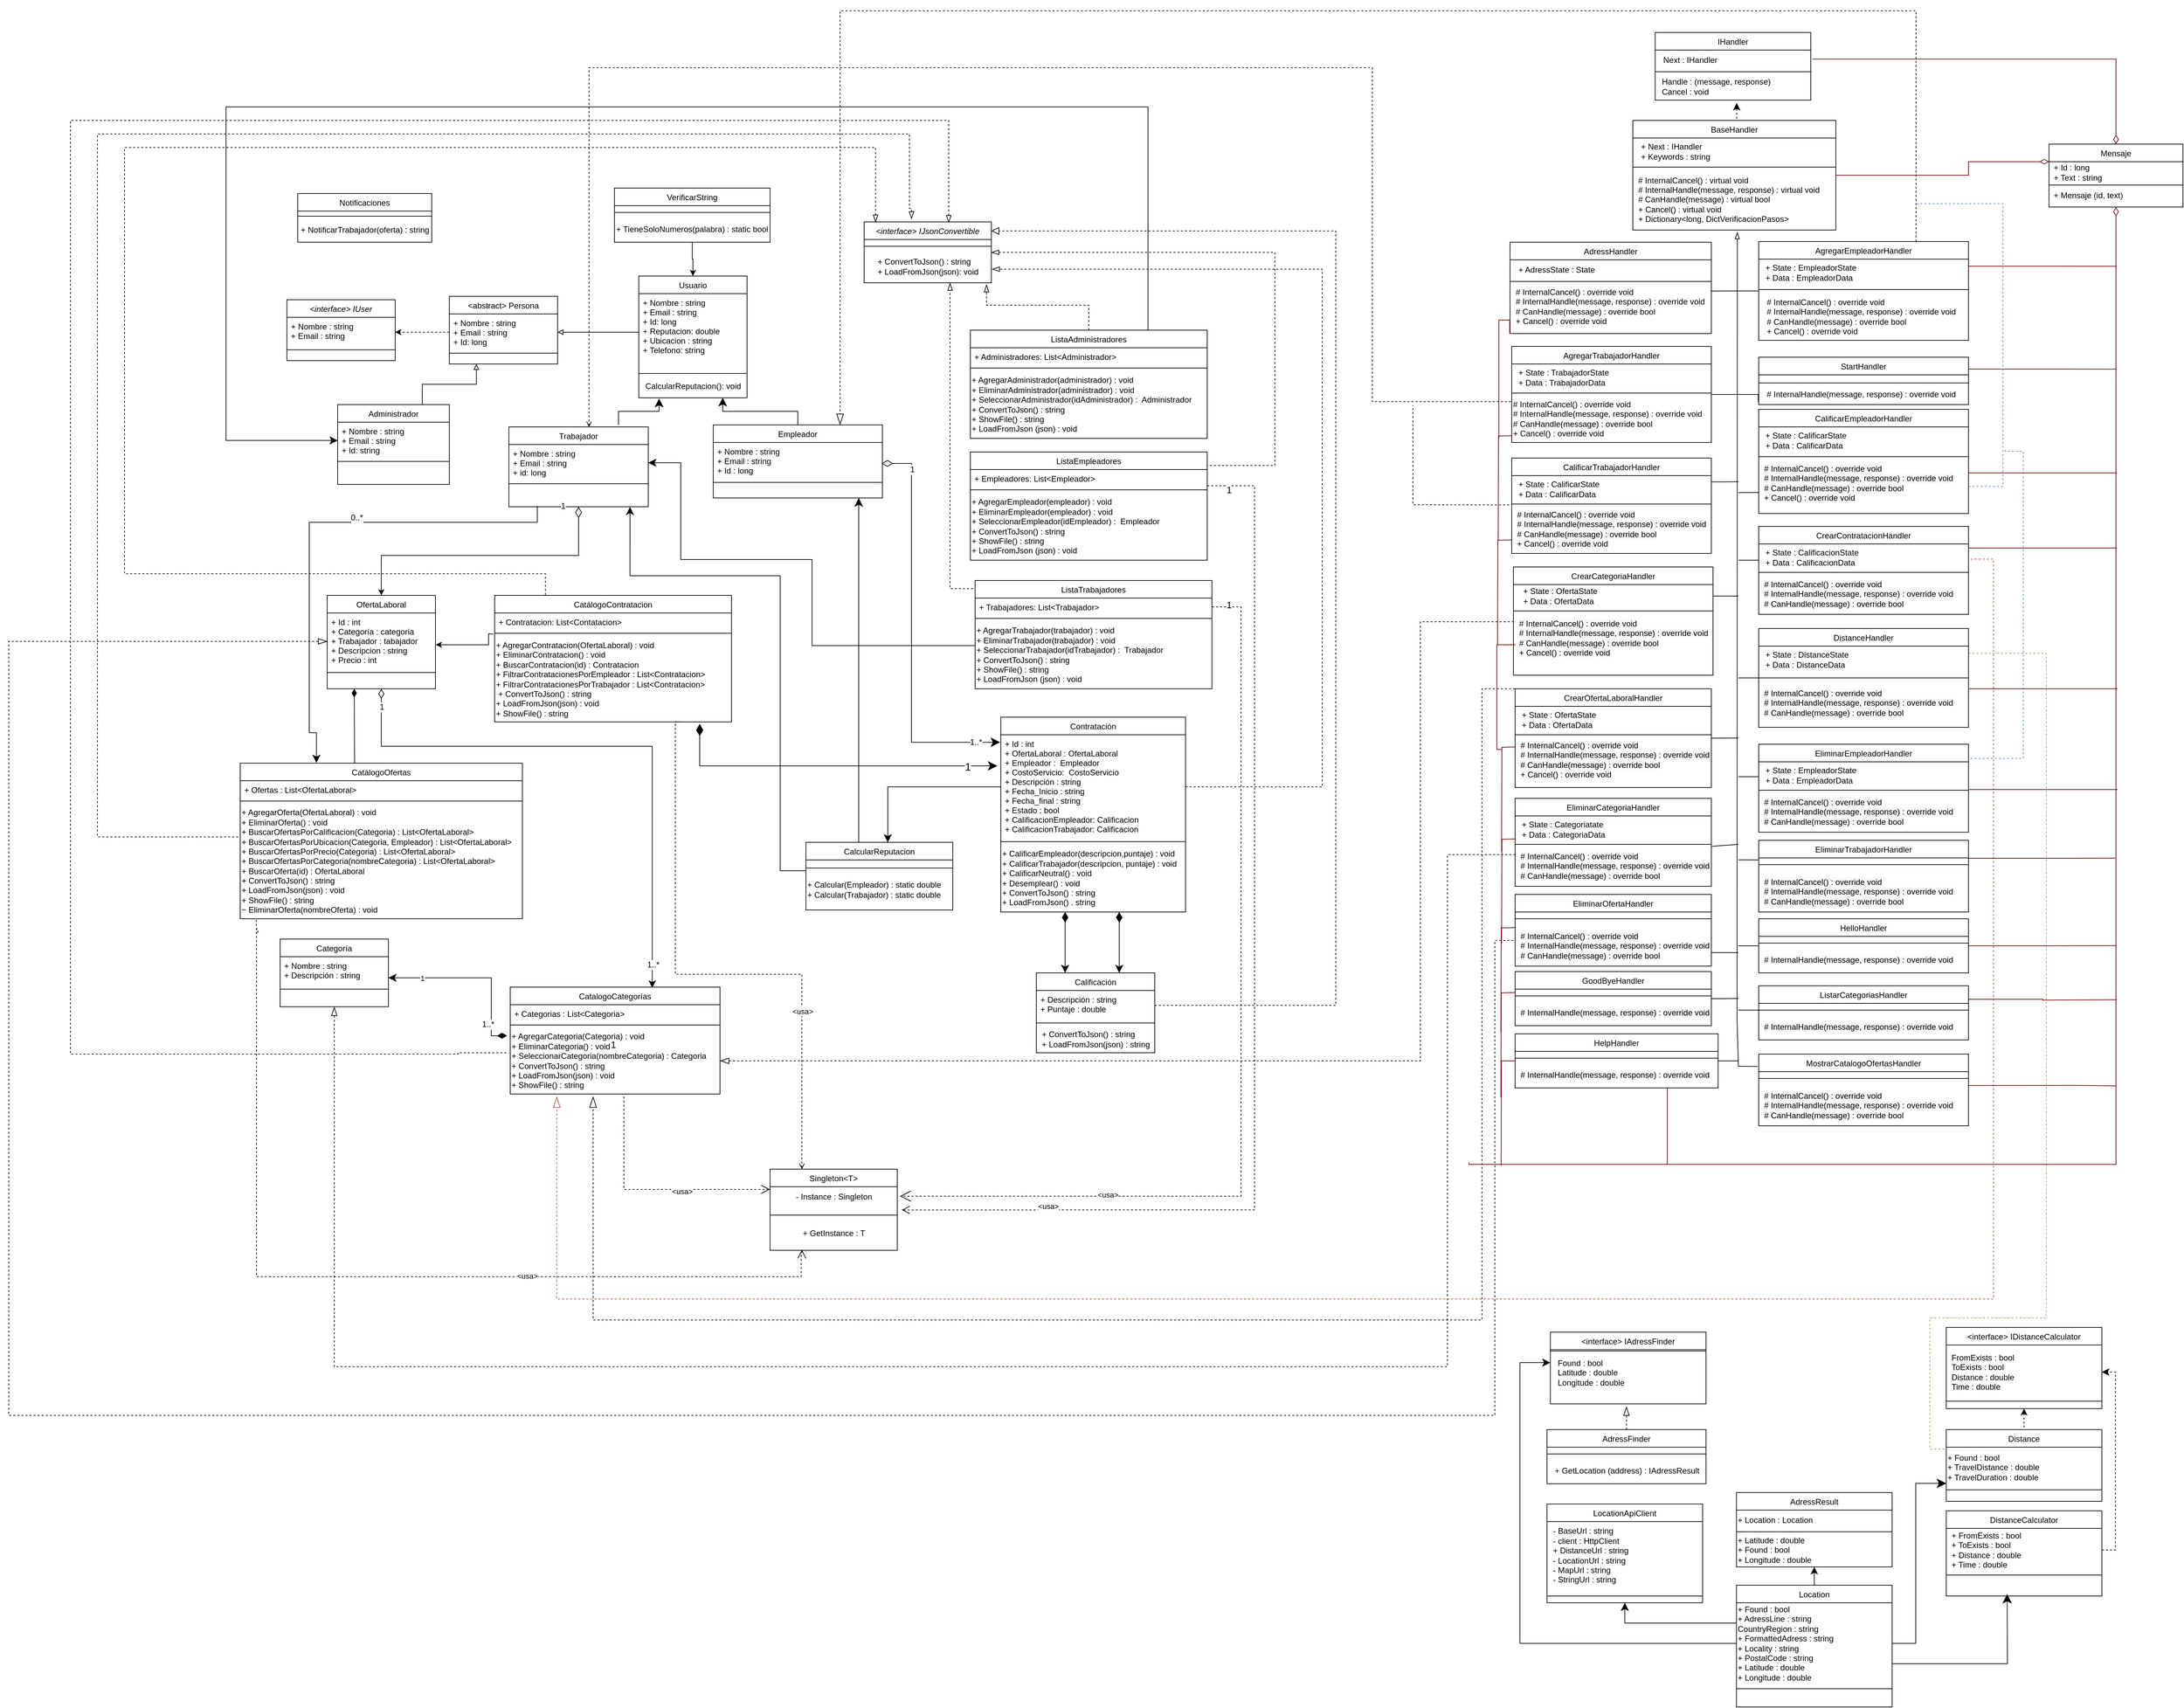 <mxfile version="20.6.0" type="device"><diagram id="C5RBs43oDa-KdzZeNtuy" name="Page-1"><mxGraphModel dx="3050" dy="2168" grid="0" gridSize="10" guides="0" tooltips="1" connect="1" arrows="1" fold="1" page="0" pageScale="1" pageWidth="827" pageHeight="1169" math="0" shadow="0"><root><mxCell id="WIyWlLk6GJQsqaUBKTNV-0"/><mxCell id="WIyWlLk6GJQsqaUBKTNV-1" parent="WIyWlLk6GJQsqaUBKTNV-0"/><mxCell id="6gW-ubA73WpST9QWCh6d-10" style="edgeStyle=orthogonalEdgeStyle;rounded=0;orthogonalLoop=1;jettySize=auto;html=1;exitX=0.25;exitY=0;exitDx=0;exitDy=0;entryX=0.25;entryY=1;entryDx=0;entryDy=0;endArrow=block;endFill=0;" parent="WIyWlLk6GJQsqaUBKTNV-1" source="zkfFHV4jXpPFQw0GAbJ--0" target="Ve8lxMMtUP22z-Tl4ZA7-23" edge="1"><mxGeometry relative="1" as="geometry"><mxPoint x="322" y="160" as="targetPoint"/><Array as="points"><mxPoint x="230" y="150"/><mxPoint x="230" y="120"/><mxPoint x="310" y="120"/></Array></mxGeometry></mxCell><mxCell id="zkfFHV4jXpPFQw0GAbJ--0" value="Administrador" style="swimlane;fontStyle=0;align=center;verticalAlign=top;childLayout=stackLayout;horizontal=1;startSize=26;horizontalStack=0;resizeParent=1;resizeLast=0;collapsible=1;marginBottom=0;rounded=0;shadow=0;strokeWidth=1;" parent="WIyWlLk6GJQsqaUBKTNV-1" vertex="1"><mxGeometry x="105" y="150" width="165" height="118" as="geometry"><mxRectangle x="230" y="140" width="160" height="26" as="alternateBounds"/></mxGeometry></mxCell><mxCell id="zkfFHV4jXpPFQw0GAbJ--3" value="+ Nombre : string&#10;+ Email : string&#10;+ Id: string" style="text;align=left;verticalAlign=top;spacingLeft=4;spacingRight=4;overflow=hidden;rotatable=0;points=[[0,0.5],[1,0.5]];portConstraint=eastwest;rounded=0;shadow=0;html=0;" parent="zkfFHV4jXpPFQw0GAbJ--0" vertex="1"><mxGeometry y="26" width="165" height="54" as="geometry"/></mxCell><mxCell id="zkfFHV4jXpPFQw0GAbJ--4" value="" style="line;html=1;strokeWidth=1;align=left;verticalAlign=middle;spacingTop=-1;spacingLeft=3;spacingRight=3;rotatable=0;labelPosition=right;points=[];portConstraint=eastwest;" parent="zkfFHV4jXpPFQw0GAbJ--0" vertex="1"><mxGeometry y="80" width="165" height="8" as="geometry"/></mxCell><mxCell id="Ve8lxMMtUP22z-Tl4ZA7-20" value="&lt;div style=&quot;text-align: left;&quot;&gt;&lt;br&gt;&lt;/div&gt;" style="text;html=1;align=center;verticalAlign=middle;resizable=0;points=[];autosize=1;strokeColor=none;fillColor=none;" parent="zkfFHV4jXpPFQw0GAbJ--0" vertex="1"><mxGeometry y="88" width="165" height="30" as="geometry"/></mxCell><mxCell id="Ve8lxMMtUP22z-Tl4ZA7-0" value="Empleador" style="swimlane;fontStyle=0;align=center;verticalAlign=top;childLayout=stackLayout;horizontal=1;startSize=26;horizontalStack=0;resizeParent=1;resizeLast=0;collapsible=1;marginBottom=0;rounded=0;shadow=0;strokeWidth=1;" parent="WIyWlLk6GJQsqaUBKTNV-1" vertex="1"><mxGeometry x="660" y="180" width="250" height="108" as="geometry"><mxRectangle x="230" y="140" width="160" height="26" as="alternateBounds"/></mxGeometry></mxCell><mxCell id="Ve8lxMMtUP22z-Tl4ZA7-1" value="+ Nombre : string&#10;+ Email : string&#10;+ Id : long" style="text;align=left;verticalAlign=top;spacingLeft=4;spacingRight=4;overflow=hidden;rotatable=0;points=[[0,0.5],[1,0.5]];portConstraint=eastwest;rounded=0;shadow=0;html=0;" parent="Ve8lxMMtUP22z-Tl4ZA7-0" vertex="1"><mxGeometry y="26" width="250" height="55" as="geometry"/></mxCell><mxCell id="Ve8lxMMtUP22z-Tl4ZA7-2" value="" style="line;html=1;strokeWidth=1;align=left;verticalAlign=middle;spacingTop=-1;spacingLeft=3;spacingRight=3;rotatable=0;labelPosition=right;points=[];portConstraint=eastwest;" parent="Ve8lxMMtUP22z-Tl4ZA7-0" vertex="1"><mxGeometry y="81" width="250" height="8" as="geometry"/></mxCell><mxCell id="EokIjbtgsXuNJJ246TWk-6" style="edgeStyle=orthogonalEdgeStyle;rounded=0;orthogonalLoop=1;jettySize=auto;html=1;entryX=0;entryY=0.137;entryDx=0;entryDy=0;entryPerimeter=0;startArrow=open;startFill=0;endArrow=none;endFill=0;endSize=14;dashed=1;exitX=0.575;exitY=0.002;exitDx=0;exitDy=0;exitPerimeter=0;" edge="1" parent="WIyWlLk6GJQsqaUBKTNV-1" source="Ve8lxMMtUP22z-Tl4ZA7-3" target="zXLQvazEFmvOFhJMwkg5-208"><mxGeometry relative="1" as="geometry"><mxPoint x="481" y="175" as="sourcePoint"/><Array as="points"><mxPoint x="476" y="-348"/><mxPoint x="1634" y="-348"/><mxPoint x="1634" y="146"/></Array></mxGeometry></mxCell><mxCell id="Ve8lxMMtUP22z-Tl4ZA7-3" value="Trabajador" style="swimlane;fontStyle=0;align=center;verticalAlign=top;childLayout=stackLayout;horizontal=1;startSize=26;horizontalStack=0;resizeParent=1;resizeLast=0;collapsible=1;marginBottom=0;rounded=0;shadow=0;strokeWidth=1;" parent="WIyWlLk6GJQsqaUBKTNV-1" vertex="1"><mxGeometry x="358" y="183" width="206" height="118" as="geometry"><mxRectangle x="230" y="140" width="160" height="26" as="alternateBounds"/></mxGeometry></mxCell><mxCell id="Ve8lxMMtUP22z-Tl4ZA7-4" value="+ Nombre : string&#10;+ Email : string&#10;+ id: long" style="text;align=left;verticalAlign=top;spacingLeft=4;spacingRight=4;overflow=hidden;rotatable=0;points=[[0,0.5],[1,0.5]];portConstraint=eastwest;rounded=0;shadow=0;html=0;" parent="Ve8lxMMtUP22z-Tl4ZA7-3" vertex="1"><mxGeometry y="26" width="206" height="54" as="geometry"/></mxCell><mxCell id="Ve8lxMMtUP22z-Tl4ZA7-5" value="" style="line;html=1;strokeWidth=1;align=left;verticalAlign=middle;spacingTop=-1;spacingLeft=3;spacingRight=3;rotatable=0;labelPosition=right;points=[];portConstraint=eastwest;" parent="Ve8lxMMtUP22z-Tl4ZA7-3" vertex="1"><mxGeometry y="80" width="206" height="8" as="geometry"/></mxCell><mxCell id="Ve8lxMMtUP22z-Tl4ZA7-22" value="&lt;span style=&quot;&quot;&gt;&lt;br&gt;&lt;/span&gt;" style="text;html=1;align=left;verticalAlign=middle;resizable=0;points=[];autosize=1;strokeColor=none;fillColor=none;" parent="Ve8lxMMtUP22z-Tl4ZA7-3" vertex="1"><mxGeometry y="88" width="206" height="30" as="geometry"/></mxCell><mxCell id="zXLQvazEFmvOFhJMwkg5-45" style="edgeStyle=orthogonalEdgeStyle;rounded=0;jumpStyle=none;orthogonalLoop=1;jettySize=auto;html=1;startArrow=classic;startFill=1;endArrow=none;endFill=0;startSize=9;endSize=10;elbow=vertical;exitX=0.27;exitY=-0.002;exitDx=0;exitDy=0;exitPerimeter=0;" parent="WIyWlLk6GJQsqaUBKTNV-1" source="Ve8lxMMtUP22z-Tl4ZA7-6" edge="1"><mxGeometry relative="1" as="geometry"><mxPoint x="400" y="300" as="targetPoint"/><Array as="points"><mxPoint x="74" y="635"/><mxPoint x="63" y="635"/><mxPoint x="63" y="324"/><mxPoint x="400" y="324"/></Array><mxPoint x="88" y="665" as="sourcePoint"/></mxGeometry></mxCell><mxCell id="Ve8lxMMtUP22z-Tl4ZA7-6" value="CatálogoOfertas" style="swimlane;fontStyle=0;align=center;verticalAlign=top;childLayout=stackLayout;horizontal=1;startSize=26;horizontalStack=0;resizeParent=1;resizeLast=0;collapsible=1;marginBottom=0;rounded=0;shadow=0;strokeWidth=1;" parent="WIyWlLk6GJQsqaUBKTNV-1" vertex="1"><mxGeometry x="-39" y="680" width="417" height="230" as="geometry"><mxRectangle x="230" y="140" width="160" height="26" as="alternateBounds"/></mxGeometry></mxCell><mxCell id="Ve8lxMMtUP22z-Tl4ZA7-7" value="+ Ofertas : List&lt;OfertaLaboral&gt;" style="text;align=left;verticalAlign=top;spacingLeft=4;spacingRight=4;overflow=hidden;rotatable=0;points=[[0,0.5],[1,0.5]];portConstraint=eastwest;rounded=0;shadow=0;html=0;" parent="Ve8lxMMtUP22z-Tl4ZA7-6" vertex="1"><mxGeometry y="26" width="417" height="26" as="geometry"/></mxCell><mxCell id="Ve8lxMMtUP22z-Tl4ZA7-8" value="" style="line;html=1;strokeWidth=1;align=left;verticalAlign=middle;spacingTop=-1;spacingLeft=3;spacingRight=3;rotatable=0;labelPosition=right;points=[];portConstraint=eastwest;" parent="Ve8lxMMtUP22z-Tl4ZA7-6" vertex="1"><mxGeometry y="52" width="417" height="8" as="geometry"/></mxCell><mxCell id="TV33BoucxO0RWgfCrZxp-1" value="+ AgregarOferta(OfertaLaboral) : void&lt;br&gt;+ EliminarOferta() : void&lt;br&gt;&lt;div style=&quot;&quot;&gt;&lt;span style=&quot;background-color: initial;&quot;&gt;+ BuscarOfertasPorCalificacion(Categoria) : List&amp;lt;OfertaLaboral&amp;gt;&lt;/span&gt;&lt;/div&gt;+ BuscarOfertasPorUbicacion(Categoria, Empleador) : List&amp;lt;OfertaLaboral&amp;gt;&lt;br&gt;+ BuscarOfertasPorPrecio(Categoria) : List&amp;lt;OfertaLaboral&amp;gt;&lt;br&gt;+ BuscarOfertasPorCategoria(nombreCategoria) : List&amp;lt;OfertaLaboral&amp;gt;&lt;br&gt;+ BuscarOferta(id) : OfertaLaboral&lt;br&gt;+ ConvertToJson() : string&lt;br&gt;+ LoadFromJson(json) : void&lt;br&gt;+ ShowFile() : string&lt;br&gt;~ EliminarOferta(nombreOferta) : void" style="text;html=1;align=left;verticalAlign=middle;resizable=0;points=[];autosize=1;strokeColor=none;fillColor=none;" parent="Ve8lxMMtUP22z-Tl4ZA7-6" vertex="1"><mxGeometry y="60" width="417" height="170" as="geometry"/></mxCell><mxCell id="6gW-ubA73WpST9QWCh6d-36" style="edgeStyle=orthogonalEdgeStyle;rounded=0;orthogonalLoop=1;jettySize=auto;html=1;strokeColor=#000000;startArrow=classic;startFill=1;endArrow=diamondThin;endFill=0;startSize=11;endSize=14;entryX=1;entryY=0.5;entryDx=0;entryDy=0;" parent="WIyWlLk6GJQsqaUBKTNV-1" edge="1"><mxGeometry relative="1" as="geometry"><Array as="points"><mxPoint x="953" y="649"/><mxPoint x="953" y="237"/></Array><mxPoint x="909" y="237" as="targetPoint"/><mxPoint x="1084" y="649.067" as="sourcePoint"/></mxGeometry></mxCell><mxCell id="5X-8IylT4QR-stj8RrpM-6" value="1" style="edgeLabel;html=1;align=center;verticalAlign=middle;resizable=0;points=[];fontSize=12;" parent="6gW-ubA73WpST9QWCh6d-36" vertex="1" connectable="0"><mxGeometry x="0.328" y="1" relative="1" as="geometry"><mxPoint x="2" y="-144" as="offset"/></mxGeometry></mxCell><mxCell id="5X-8IylT4QR-stj8RrpM-7" value="1..*" style="edgeLabel;html=1;align=center;verticalAlign=middle;resizable=0;points=[];fontSize=12;" parent="6gW-ubA73WpST9QWCh6d-36" vertex="1" connectable="0"><mxGeometry x="-0.705" relative="1" as="geometry"><mxPoint x="50" as="offset"/></mxGeometry></mxCell><mxCell id="Ve8lxMMtUP22z-Tl4ZA7-12" value="Contratación" style="swimlane;fontStyle=0;align=center;verticalAlign=top;childLayout=stackLayout;horizontal=1;startSize=26;horizontalStack=0;resizeParent=1;resizeLast=0;collapsible=1;marginBottom=0;rounded=0;shadow=0;strokeWidth=1;" parent="WIyWlLk6GJQsqaUBKTNV-1" vertex="1"><mxGeometry x="1085" y="612" width="273" height="288" as="geometry"><mxRectangle x="230" y="140" width="160" height="26" as="alternateBounds"/></mxGeometry></mxCell><mxCell id="sdfjb0voKF7mKL9ymEZo-0" value="+ Id : int&#10;+ OfertaLaboral : OfertaLaboral&#10;+ Empleador :  Empleador&#10;+ CostoServicio:  CostoServicio&#10;+ Descripción : string&#10;+ Fecha_Inicio : string&#10;+ Fecha_final : string&#10;+ Estado : bool&#10;+ CalificacionEmpleador: Calificacion&#10;+ CalificacionTrabajador: Calificacion&#10;" style="text;align=left;verticalAlign=top;spacingLeft=4;spacingRight=4;overflow=hidden;rotatable=0;points=[[0,0.5],[1,0.5]];portConstraint=eastwest;rounded=0;shadow=0;html=0;" parent="Ve8lxMMtUP22z-Tl4ZA7-12" vertex="1"><mxGeometry y="26" width="273" height="154" as="geometry"/></mxCell><mxCell id="Ve8lxMMtUP22z-Tl4ZA7-14" value="" style="line;html=1;strokeWidth=1;align=left;verticalAlign=middle;spacingTop=-1;spacingLeft=3;spacingRight=3;rotatable=0;labelPosition=right;points=[];portConstraint=eastwest;" parent="Ve8lxMMtUP22z-Tl4ZA7-12" vertex="1"><mxGeometry y="180" width="273" height="8" as="geometry"/></mxCell><mxCell id="zXLQvazEFmvOFhJMwkg5-21" value="+ CalificarEmpleador(descripcion,puntaje) : void&lt;br&gt;+ CalificarTrabajador(descripcion, puntaje) : void&lt;br&gt;+ CalificarNeutral() : void&lt;br&gt;+ Desemplear() : void&lt;br&gt;+ ConvertToJson() : string&lt;br&gt;+ LoadFromJson() . string" style="text;html=1;align=left;verticalAlign=middle;resizable=0;points=[];autosize=1;strokeColor=none;fillColor=none;" parent="Ve8lxMMtUP22z-Tl4ZA7-12" vertex="1"><mxGeometry y="188" width="273" height="100" as="geometry"/></mxCell><mxCell id="Ve8lxMMtUP22z-Tl4ZA7-23" value="&lt;abstract&gt; Persona" style="swimlane;fontStyle=0;align=center;verticalAlign=top;childLayout=stackLayout;horizontal=1;startSize=26;horizontalStack=0;resizeParent=1;resizeLast=0;collapsible=1;marginBottom=0;rounded=0;shadow=0;strokeWidth=1;" parent="WIyWlLk6GJQsqaUBKTNV-1" vertex="1"><mxGeometry x="270" y="-10" width="160" height="100" as="geometry"><mxRectangle x="230" y="140" width="160" height="26" as="alternateBounds"/></mxGeometry></mxCell><mxCell id="Ve8lxMMtUP22z-Tl4ZA7-24" value="+ Nombre : string&#10;+ Email : string&#10;+ Id: long" style="text;align=left;verticalAlign=top;spacingLeft=4;spacingRight=4;overflow=hidden;rotatable=0;points=[[0,0.5],[1,0.5]];portConstraint=eastwest;rounded=0;shadow=0;html=0;" parent="Ve8lxMMtUP22z-Tl4ZA7-23" vertex="1"><mxGeometry y="26" width="160" height="54" as="geometry"/></mxCell><mxCell id="Ve8lxMMtUP22z-Tl4ZA7-25" value="" style="line;html=1;strokeWidth=1;align=left;verticalAlign=middle;spacingTop=-1;spacingLeft=3;spacingRight=3;rotatable=0;labelPosition=right;points=[];portConstraint=eastwest;" parent="Ve8lxMMtUP22z-Tl4ZA7-23" vertex="1"><mxGeometry y="80" width="160" height="8" as="geometry"/></mxCell><mxCell id="Ve8lxMMtUP22z-Tl4ZA7-27" style="edgeStyle=orthogonalEdgeStyle;rounded=0;orthogonalLoop=1;jettySize=auto;html=1;exitX=1;exitY=0.5;exitDx=0;exitDy=0;" parent="Ve8lxMMtUP22z-Tl4ZA7-23" source="Ve8lxMMtUP22z-Tl4ZA7-24" target="Ve8lxMMtUP22z-Tl4ZA7-24" edge="1"><mxGeometry relative="1" as="geometry"/></mxCell><mxCell id="ZtGzDReaIm5RrHKc8PUF-3" style="edgeStyle=orthogonalEdgeStyle;rounded=0;orthogonalLoop=1;jettySize=auto;html=1;startArrow=classic;startFill=1;endArrow=diamondThin;endFill=0;endSize=14;exitX=0.5;exitY=0;exitDx=0;exitDy=0;" parent="WIyWlLk6GJQsqaUBKTNV-1" target="Ve8lxMMtUP22z-Tl4ZA7-22" edge="1" source="6gW-ubA73WpST9QWCh6d-15"><mxGeometry relative="1" as="geometry"><mxPoint x="170" y="488" as="sourcePoint"/><Array as="points"><mxPoint x="170" y="373"/><mxPoint x="461" y="373"/></Array></mxGeometry></mxCell><mxCell id="5X-8IylT4QR-stj8RrpM-4" value="1" style="edgeLabel;html=1;align=center;verticalAlign=middle;resizable=0;points=[];fontSize=12;" parent="ZtGzDReaIm5RrHKc8PUF-3" vertex="1" connectable="0"><mxGeometry x="0.554" relative="1" as="geometry"><mxPoint x="-1" y="-73" as="offset"/></mxGeometry></mxCell><mxCell id="5X-8IylT4QR-stj8RrpM-5" value="0..*" style="edgeLabel;html=1;align=center;verticalAlign=middle;resizable=0;points=[];fontSize=12;" parent="ZtGzDReaIm5RrHKc8PUF-3" vertex="1" connectable="0"><mxGeometry x="-0.727" y="1" relative="1" as="geometry"><mxPoint x="-36" y="-58" as="offset"/></mxGeometry></mxCell><mxCell id="6gW-ubA73WpST9QWCh6d-15" value="OfertaLaboral" style="swimlane;fontStyle=0;align=center;verticalAlign=top;childLayout=stackLayout;horizontal=1;startSize=26;horizontalStack=0;resizeParent=1;resizeLast=0;collapsible=1;marginBottom=0;rounded=0;shadow=0;strokeWidth=1;" parent="WIyWlLk6GJQsqaUBKTNV-1" vertex="1"><mxGeometry x="89.5" y="432" width="160" height="138" as="geometry"><mxRectangle x="230" y="140" width="160" height="26" as="alternateBounds"/></mxGeometry></mxCell><mxCell id="6gW-ubA73WpST9QWCh6d-16" value="+ Id : int&#10;+ Categoría : categoria&#10;+ Trabajador : tabajador&#10;+ Descripcion : string&#10;+ Precio : int" style="text;align=left;verticalAlign=top;spacingLeft=4;spacingRight=4;overflow=hidden;rotatable=0;points=[[0,0.5],[1,0.5]];portConstraint=eastwest;rounded=0;shadow=0;html=0;" parent="6gW-ubA73WpST9QWCh6d-15" vertex="1"><mxGeometry y="26" width="160" height="84" as="geometry"/></mxCell><mxCell id="6gW-ubA73WpST9QWCh6d-17" value="" style="line;html=1;strokeWidth=1;align=left;verticalAlign=middle;spacingTop=-1;spacingLeft=3;spacingRight=3;rotatable=0;labelPosition=right;points=[];portConstraint=eastwest;" parent="6gW-ubA73WpST9QWCh6d-15" vertex="1"><mxGeometry y="110" width="160" height="8" as="geometry"/></mxCell><mxCell id="EokIjbtgsXuNJJ246TWk-12" style="edgeStyle=orthogonalEdgeStyle;rounded=0;orthogonalLoop=1;jettySize=auto;html=1;exitX=0.5;exitY=1;exitDx=0;exitDy=0;dashed=1;startArrow=blockThin;startFill=0;endArrow=none;endFill=0;startSize=11;endSize=14;entryX=0.002;entryY=0.221;entryDx=0;entryDy=0;entryPerimeter=0;" edge="1" parent="WIyWlLk6GJQsqaUBKTNV-1" source="6gW-ubA73WpST9QWCh6d-33" target="zXLQvazEFmvOFhJMwkg5-236"><mxGeometry relative="1" as="geometry"><mxPoint x="1750.846" y="1006.0" as="targetPoint"/><Array as="points"><mxPoint x="100" y="1572"/><mxPoint x="1745" y="1572"/><mxPoint x="1745" y="815"/></Array></mxGeometry></mxCell><mxCell id="6gW-ubA73WpST9QWCh6d-33" value="Categoría" style="swimlane;fontStyle=0;align=center;verticalAlign=top;childLayout=stackLayout;horizontal=1;startSize=26;horizontalStack=0;resizeParent=1;resizeLast=0;collapsible=1;marginBottom=0;rounded=0;shadow=0;strokeWidth=1;" parent="WIyWlLk6GJQsqaUBKTNV-1" vertex="1"><mxGeometry x="20" y="940" width="160" height="100" as="geometry"><mxRectangle x="230" y="140" width="160" height="26" as="alternateBounds"/></mxGeometry></mxCell><mxCell id="6gW-ubA73WpST9QWCh6d-34" value="+ Nombre : string&#10;+ Descripción : string&#10;" style="text;align=left;verticalAlign=top;spacingLeft=4;spacingRight=4;overflow=hidden;rotatable=0;points=[[0,0.5],[1,0.5]];portConstraint=eastwest;rounded=0;shadow=0;html=0;" parent="6gW-ubA73WpST9QWCh6d-33" vertex="1"><mxGeometry y="26" width="160" height="44" as="geometry"/></mxCell><mxCell id="6gW-ubA73WpST9QWCh6d-35" value="" style="line;html=1;strokeWidth=1;align=left;verticalAlign=middle;spacingTop=-1;spacingLeft=3;spacingRight=3;rotatable=0;labelPosition=right;points=[];portConstraint=eastwest;" parent="6gW-ubA73WpST9QWCh6d-33" vertex="1"><mxGeometry y="70" width="160" height="8" as="geometry"/></mxCell><mxCell id="KwPX6dJXQfF5mNJdb-ZR-0" value="Calificación" style="swimlane;fontStyle=0;align=center;verticalAlign=top;childLayout=stackLayout;horizontal=1;startSize=26;horizontalStack=0;resizeParent=1;resizeLast=0;collapsible=1;marginBottom=0;rounded=0;shadow=0;strokeWidth=1;" parent="WIyWlLk6GJQsqaUBKTNV-1" vertex="1"><mxGeometry x="1137.5" y="990" width="175" height="118" as="geometry"><mxRectangle x="230" y="140" width="160" height="26" as="alternateBounds"/></mxGeometry></mxCell><mxCell id="KwPX6dJXQfF5mNJdb-ZR-1" value="+ Descripción : string&#10;+ Puntaje : double" style="text;align=left;verticalAlign=top;spacingLeft=4;spacingRight=4;overflow=hidden;rotatable=0;points=[[0,0.5],[1,0.5]];portConstraint=eastwest;rounded=0;shadow=0;html=0;" parent="KwPX6dJXQfF5mNJdb-ZR-0" vertex="1"><mxGeometry y="26" width="175" height="44" as="geometry"/></mxCell><mxCell id="KwPX6dJXQfF5mNJdb-ZR-2" value="" style="line;html=1;strokeWidth=1;align=left;verticalAlign=middle;spacingTop=-1;spacingLeft=3;spacingRight=3;rotatable=0;labelPosition=right;points=[];portConstraint=eastwest;" parent="KwPX6dJXQfF5mNJdb-ZR-0" vertex="1"><mxGeometry y="70" width="175" height="8" as="geometry"/></mxCell><mxCell id="zXLQvazEFmvOFhJMwkg5-35" value="&lt;div style=&quot;text-align: left;&quot;&gt;&lt;span style=&quot;background-color: initial;&quot;&gt;+ ConvertToJson() : string&lt;/span&gt;&lt;/div&gt;&lt;div style=&quot;text-align: left;&quot;&gt;&lt;span style=&quot;background-color: initial;&quot;&gt;+ LoadFromJson(json) : string&lt;/span&gt;&lt;/div&gt;" style="text;html=1;align=center;verticalAlign=middle;resizable=0;points=[];autosize=1;strokeColor=none;fillColor=none;" parent="KwPX6dJXQfF5mNJdb-ZR-0" vertex="1"><mxGeometry y="78" width="175" height="40" as="geometry"/></mxCell><mxCell id="KwPX6dJXQfF5mNJdb-ZR-6" value="CatalogoCategorías" style="swimlane;fontStyle=0;align=center;verticalAlign=top;childLayout=stackLayout;horizontal=1;startSize=26;horizontalStack=0;resizeParent=1;resizeLast=0;collapsible=1;marginBottom=0;rounded=0;shadow=0;strokeWidth=1;" parent="WIyWlLk6GJQsqaUBKTNV-1" vertex="1"><mxGeometry x="360" y="1011" width="310" height="158" as="geometry"><mxRectangle x="230" y="140" width="160" height="26" as="alternateBounds"/></mxGeometry></mxCell><mxCell id="KwPX6dJXQfF5mNJdb-ZR-7" value="+ Categorias : List&lt;Categoria&gt;" style="text;align=left;verticalAlign=top;spacingLeft=4;spacingRight=4;overflow=hidden;rotatable=0;points=[[0,0.5],[1,0.5]];portConstraint=eastwest;rounded=0;shadow=0;html=0;" parent="KwPX6dJXQfF5mNJdb-ZR-6" vertex="1"><mxGeometry y="26" width="310" height="26" as="geometry"/></mxCell><mxCell id="KwPX6dJXQfF5mNJdb-ZR-8" value="" style="line;html=1;strokeWidth=1;align=left;verticalAlign=middle;spacingTop=-1;spacingLeft=3;spacingRight=3;rotatable=0;labelPosition=right;points=[];portConstraint=eastwest;" parent="KwPX6dJXQfF5mNJdb-ZR-6" vertex="1"><mxGeometry y="52" width="310" height="8" as="geometry"/></mxCell><mxCell id="KwPX6dJXQfF5mNJdb-ZR-9" value="+ AgregarCategoria(Categoria) : void&lt;br&gt;+ EliminarCategoria() : void&lt;br&gt;+ SeleccionarCategoria(nombreCategoria) : Categoria&lt;br&gt;+ ConvertToJson() : string&lt;br&gt;+ LoadFromJson(json) : void&lt;br&gt;+ ShowFile() : string" style="text;html=1;align=left;verticalAlign=middle;resizable=0;points=[];autosize=1;strokeColor=none;fillColor=none;" parent="KwPX6dJXQfF5mNJdb-ZR-6" vertex="1"><mxGeometry y="60" width="310" height="98" as="geometry"/></mxCell><mxCell id="ZtGzDReaIm5RrHKc8PUF-7" style="edgeStyle=orthogonalEdgeStyle;rounded=0;orthogonalLoop=1;jettySize=auto;html=1;startArrow=classic;startFill=1;endArrow=diamondThin;endFill=1;endSize=12;startSize=9;exitX=1;exitY=0.71;exitDx=0;exitDy=0;exitPerimeter=0;entryX=-0.015;entryY=0.121;entryDx=0;entryDy=0;entryPerimeter=0;" parent="WIyWlLk6GJQsqaUBKTNV-1" source="6gW-ubA73WpST9QWCh6d-34" edge="1" target="KwPX6dJXQfF5mNJdb-ZR-9"><mxGeometry relative="1" as="geometry"><Array as="points"><mxPoint x="332" y="997"/><mxPoint x="332" y="1083"/></Array><mxPoint x="200" y="1000" as="sourcePoint"/><mxPoint x="332" y="1084" as="targetPoint"/></mxGeometry></mxCell><mxCell id="5X-8IylT4QR-stj8RrpM-10" value="1..*" style="edgeLabel;html=1;align=center;verticalAlign=middle;resizable=0;points=[];fontSize=12;" parent="ZtGzDReaIm5RrHKc8PUF-7" vertex="1" connectable="0"><mxGeometry x="-0.13" y="1" relative="1" as="geometry"><mxPoint x="33" y="70" as="offset"/></mxGeometry></mxCell><mxCell id="rCmp1hNOKOpdMjHGh817-31" value="1" style="edgeLabel;html=1;align=center;verticalAlign=middle;resizable=0;points=[];" parent="ZtGzDReaIm5RrHKc8PUF-7" vertex="1" connectable="0"><mxGeometry x="-0.421" relative="1" as="geometry"><mxPoint x="-26" y="1" as="offset"/></mxGeometry></mxCell><mxCell id="sdfjb0voKF7mKL9ymEZo-1" style="edgeStyle=orthogonalEdgeStyle;rounded=0;orthogonalLoop=1;jettySize=auto;html=1;endArrow=classic;endFill=1;startArrow=diamondThin;startFill=0;sourcePerimeterSpacing=9;targetPerimeterSpacing=8;startSize=12;endSize=8;entryX=0.677;entryY=0.006;entryDx=0;entryDy=0;entryPerimeter=0;exitX=0.5;exitY=1;exitDx=0;exitDy=0;" parent="WIyWlLk6GJQsqaUBKTNV-1" target="KwPX6dJXQfF5mNJdb-ZR-6" edge="1" source="6gW-ubA73WpST9QWCh6d-15"><mxGeometry relative="1" as="geometry"><mxPoint x="570" y="997" as="targetPoint"/><Array as="points"><mxPoint x="170" y="655"/><mxPoint x="570" y="655"/></Array><mxPoint x="228" y="629" as="sourcePoint"/></mxGeometry></mxCell><mxCell id="5X-8IylT4QR-stj8RrpM-8" value="1" style="edgeLabel;html=1;align=center;verticalAlign=middle;resizable=0;points=[];fontSize=12;" parent="sdfjb0voKF7mKL9ymEZo-1" vertex="1" connectable="0"><mxGeometry x="-0.886" y="-2" relative="1" as="geometry"><mxPoint x="2" y="-21" as="offset"/></mxGeometry></mxCell><mxCell id="5X-8IylT4QR-stj8RrpM-9" value="1..*" style="edgeLabel;html=1;align=center;verticalAlign=middle;resizable=0;points=[];fontSize=12;" parent="sdfjb0voKF7mKL9ymEZo-1" vertex="1" connectable="0"><mxGeometry x="0.902" relative="1" as="geometry"><mxPoint x="1" y="7" as="offset"/></mxGeometry></mxCell><mxCell id="rCmp1hNOKOpdMjHGh817-0" value="&lt;interface&gt; IUser&#10;" style="swimlane;fontStyle=2;align=center;verticalAlign=top;childLayout=stackLayout;horizontal=1;startSize=26;horizontalStack=0;resizeParent=1;resizeLast=0;collapsible=1;marginBottom=0;rounded=0;shadow=0;strokeWidth=1;" parent="WIyWlLk6GJQsqaUBKTNV-1" vertex="1"><mxGeometry x="30" y="-5" width="160" height="90" as="geometry"><mxRectangle x="230" y="140" width="160" height="26" as="alternateBounds"/></mxGeometry></mxCell><mxCell id="rCmp1hNOKOpdMjHGh817-1" value="+ Nombre : string&#10;+ Email : string" style="text;align=left;verticalAlign=top;spacingLeft=4;spacingRight=4;overflow=hidden;rotatable=0;points=[[0,0.5],[1,0.5]];portConstraint=eastwest;rounded=0;shadow=0;html=0;" parent="rCmp1hNOKOpdMjHGh817-0" vertex="1"><mxGeometry y="26" width="160" height="44" as="geometry"/></mxCell><mxCell id="rCmp1hNOKOpdMjHGh817-2" value="" style="line;html=1;strokeWidth=1;align=left;verticalAlign=middle;spacingTop=-1;spacingLeft=3;spacingRight=3;rotatable=0;labelPosition=right;points=[];portConstraint=eastwest;" parent="rCmp1hNOKOpdMjHGh817-0" vertex="1"><mxGeometry y="70" width="160" height="8" as="geometry"/></mxCell><mxCell id="rCmp1hNOKOpdMjHGh817-3" style="edgeStyle=orthogonalEdgeStyle;rounded=0;orthogonalLoop=1;jettySize=auto;html=1;exitX=1;exitY=0.5;exitDx=0;exitDy=0;" parent="rCmp1hNOKOpdMjHGh817-0" source="rCmp1hNOKOpdMjHGh817-1" target="rCmp1hNOKOpdMjHGh817-1" edge="1"><mxGeometry relative="1" as="geometry"/></mxCell><mxCell id="rCmp1hNOKOpdMjHGh817-5" value="" style="endArrow=classic;html=1;rounded=0;dashed=1;" parent="WIyWlLk6GJQsqaUBKTNV-1" source="Ve8lxMMtUP22z-Tl4ZA7-24" target="rCmp1hNOKOpdMjHGh817-1" edge="1"><mxGeometry width="50" height="50" relative="1" as="geometry"><mxPoint x="210" y="140" as="sourcePoint"/><mxPoint x="260" y="90" as="targetPoint"/></mxGeometry></mxCell><mxCell id="rCmp1hNOKOpdMjHGh817-6" value="Usuario" style="swimlane;fontStyle=0;align=center;verticalAlign=top;childLayout=stackLayout;horizontal=1;startSize=26;horizontalStack=0;resizeParent=1;resizeLast=0;collapsible=1;marginBottom=0;rounded=0;shadow=0;strokeWidth=1;" parent="WIyWlLk6GJQsqaUBKTNV-1" vertex="1"><mxGeometry x="550" y="-40" width="160" height="180" as="geometry"><mxRectangle x="230" y="140" width="160" height="26" as="alternateBounds"/></mxGeometry></mxCell><mxCell id="rCmp1hNOKOpdMjHGh817-7" value="+ Nombre : string&#10;+ Email : string&#10;+ Id: long&#10;+ Reputacion: double&#10;+ Ubicacion : string&#10;+ Telefono: string" style="text;align=left;verticalAlign=top;spacingLeft=4;spacingRight=4;overflow=hidden;rotatable=0;points=[[0,0.5],[1,0.5]];portConstraint=eastwest;rounded=0;shadow=0;html=0;" parent="rCmp1hNOKOpdMjHGh817-6" vertex="1"><mxGeometry y="26" width="160" height="114" as="geometry"/></mxCell><mxCell id="rCmp1hNOKOpdMjHGh817-8" value="" style="line;html=1;strokeWidth=1;align=left;verticalAlign=middle;spacingTop=-1;spacingLeft=3;spacingRight=3;rotatable=0;labelPosition=right;points=[];portConstraint=eastwest;" parent="rCmp1hNOKOpdMjHGh817-6" vertex="1"><mxGeometry y="140" width="160" height="8" as="geometry"/></mxCell><mxCell id="rCmp1hNOKOpdMjHGh817-9" style="edgeStyle=orthogonalEdgeStyle;rounded=0;orthogonalLoop=1;jettySize=auto;html=1;exitX=1;exitY=0.5;exitDx=0;exitDy=0;" parent="rCmp1hNOKOpdMjHGh817-6" source="rCmp1hNOKOpdMjHGh817-7" target="rCmp1hNOKOpdMjHGh817-7" edge="1"><mxGeometry relative="1" as="geometry"/></mxCell><mxCell id="rCmp1hNOKOpdMjHGh817-16" value="CalcularReputacion(): void" style="text;html=1;align=center;verticalAlign=middle;resizable=0;points=[];autosize=1;strokeColor=none;fillColor=none;" parent="rCmp1hNOKOpdMjHGh817-6" vertex="1"><mxGeometry y="148" width="160" height="30" as="geometry"/></mxCell><mxCell id="rCmp1hNOKOpdMjHGh817-10" value="" style="endArrow=block;html=1;rounded=0;entryX=1;entryY=0.5;entryDx=0;entryDy=0;startArrow=none;startFill=0;targetPerimeterSpacing=0;endSize=6;startSize=8;endFill=0;" parent="WIyWlLk6GJQsqaUBKTNV-1" source="rCmp1hNOKOpdMjHGh817-7" target="Ve8lxMMtUP22z-Tl4ZA7-24" edge="1"><mxGeometry width="50" height="50" relative="1" as="geometry"><mxPoint x="380" y="190" as="sourcePoint"/><mxPoint x="430" y="140" as="targetPoint"/></mxGeometry></mxCell><mxCell id="rCmp1hNOKOpdMjHGh817-11" value="" style="endArrow=diamondThin;html=1;rounded=0;startSize=8;endSize=10;targetPerimeterSpacing=0;endFill=1;entryX=0.25;entryY=1;entryDx=0;entryDy=0;" parent="WIyWlLk6GJQsqaUBKTNV-1" edge="1" target="6gW-ubA73WpST9QWCh6d-15"><mxGeometry width="50" height="50" relative="1" as="geometry"><mxPoint x="130" y="680" as="sourcePoint"/><mxPoint x="125" y="627" as="targetPoint"/></mxGeometry></mxCell><mxCell id="rCmp1hNOKOpdMjHGh817-17" value="" style="endArrow=classic;html=1;rounded=0;startSize=8;endSize=10;targetPerimeterSpacing=0;entryX=0.775;entryY=1.057;entryDx=0;entryDy=0;entryPerimeter=0;exitX=0.5;exitY=0;exitDx=0;exitDy=0;" parent="WIyWlLk6GJQsqaUBKTNV-1" source="Ve8lxMMtUP22z-Tl4ZA7-0" target="rCmp1hNOKOpdMjHGh817-16" edge="1"><mxGeometry width="50" height="50" relative="1" as="geometry"><mxPoint x="728" y="230" as="sourcePoint"/><mxPoint x="678" y="150" as="targetPoint"/><Array as="points"><mxPoint x="785" y="160"/><mxPoint x="740" y="160"/><mxPoint x="674" y="160"/></Array></mxGeometry></mxCell><mxCell id="rCmp1hNOKOpdMjHGh817-18" value="" style="endArrow=classic;html=1;rounded=0;startSize=8;endSize=10;targetPerimeterSpacing=0;" parent="WIyWlLk6GJQsqaUBKTNV-1" edge="1"><mxGeometry width="50" height="50" relative="1" as="geometry"><mxPoint x="520" y="180" as="sourcePoint"/><mxPoint x="580" y="141" as="targetPoint"/><Array as="points"><mxPoint x="520" y="160"/><mxPoint x="580" y="160"/></Array></mxGeometry></mxCell><mxCell id="zXLQvazEFmvOFhJMwkg5-2" style="edgeStyle=orthogonalEdgeStyle;rounded=0;orthogonalLoop=1;jettySize=auto;html=1;exitX=0.5;exitY=1;exitDx=0;exitDy=0;entryX=0.5;entryY=0;entryDx=0;entryDy=0;" parent="WIyWlLk6GJQsqaUBKTNV-1" source="rCmp1hNOKOpdMjHGh817-19" target="rCmp1hNOKOpdMjHGh817-6" edge="1"><mxGeometry relative="1" as="geometry"/></mxCell><mxCell id="rCmp1hNOKOpdMjHGh817-19" value="VerificarString" style="swimlane;fontStyle=0;align=center;verticalAlign=top;childLayout=stackLayout;horizontal=1;startSize=26;horizontalStack=0;resizeParent=1;resizeLast=0;collapsible=1;marginBottom=0;rounded=0;shadow=0;strokeWidth=1;" parent="WIyWlLk6GJQsqaUBKTNV-1" vertex="1"><mxGeometry x="514" y="-170" width="230" height="80" as="geometry"><mxRectangle x="230" y="140" width="160" height="26" as="alternateBounds"/></mxGeometry></mxCell><mxCell id="rCmp1hNOKOpdMjHGh817-21" value="" style="line;html=1;strokeWidth=1;align=left;verticalAlign=middle;spacingTop=-1;spacingLeft=3;spacingRight=3;rotatable=0;labelPosition=right;points=[];portConstraint=eastwest;" parent="rCmp1hNOKOpdMjHGh817-19" vertex="1"><mxGeometry y="26" width="230" height="20" as="geometry"/></mxCell><mxCell id="rCmp1hNOKOpdMjHGh817-22" style="edgeStyle=orthogonalEdgeStyle;rounded=0;orthogonalLoop=1;jettySize=auto;html=1;exitX=1;exitY=0.5;exitDx=0;exitDy=0;" parent="rCmp1hNOKOpdMjHGh817-19" edge="1"><mxGeometry relative="1" as="geometry"><mxPoint x="200" y="43" as="sourcePoint"/><mxPoint x="200" y="43" as="targetPoint"/></mxGeometry></mxCell><mxCell id="zXLQvazEFmvOFhJMwkg5-1" value="+ TieneSoloNumeros(palabra) : static bool" style="text;html=1;strokeColor=none;fillColor=none;align=center;verticalAlign=middle;whiteSpace=wrap;rounded=0;" parent="rCmp1hNOKOpdMjHGh817-19" vertex="1"><mxGeometry y="46" width="230" height="30" as="geometry"/></mxCell><mxCell id="rCmp1hNOKOpdMjHGh817-24" value="CatálogoContratacion" style="swimlane;fontStyle=0;align=center;verticalAlign=top;childLayout=stackLayout;horizontal=1;startSize=26;horizontalStack=0;resizeParent=1;resizeLast=0;collapsible=1;marginBottom=0;rounded=0;shadow=0;strokeWidth=1;" parent="WIyWlLk6GJQsqaUBKTNV-1" vertex="1"><mxGeometry x="337" y="432" width="350" height="187" as="geometry"><mxRectangle x="230" y="140" width="160" height="26" as="alternateBounds"/></mxGeometry></mxCell><mxCell id="rCmp1hNOKOpdMjHGh817-25" value="+ Contratacion: List&lt;Contatacion&gt;" style="text;align=left;verticalAlign=top;spacingLeft=4;spacingRight=4;overflow=hidden;rotatable=0;points=[[0,0.5],[1,0.5]];portConstraint=eastwest;rounded=0;shadow=0;html=0;" parent="rCmp1hNOKOpdMjHGh817-24" vertex="1"><mxGeometry y="26" width="350" height="26" as="geometry"/></mxCell><mxCell id="rCmp1hNOKOpdMjHGh817-26" value="" style="line;html=1;strokeWidth=1;align=left;verticalAlign=middle;spacingTop=-1;spacingLeft=3;spacingRight=3;rotatable=0;labelPosition=right;points=[];portConstraint=eastwest;" parent="rCmp1hNOKOpdMjHGh817-24" vertex="1"><mxGeometry y="52" width="350" height="8" as="geometry"/></mxCell><mxCell id="rCmp1hNOKOpdMjHGh817-27" value="+ AgregarContratacion(OfertaLaboral) : void&lt;br&gt;+ EliminarContratacion() : void&lt;br&gt;&lt;div style=&quot;&quot;&gt;&lt;span style=&quot;background-color: initial;&quot;&gt;+ BuscarContratacion(id) : Contratacion&lt;/span&gt;&lt;/div&gt;&lt;div style=&quot;&quot;&gt;&lt;div&gt;&lt;span style=&quot;background-color: initial;&quot;&gt;+ FiltrarContratacionesPorEmpleador : List&amp;lt;Contratacion&amp;gt;&lt;/span&gt;&lt;/div&gt;&lt;div&gt;+ FiltrarContratacionesPorTrabajador : List&amp;lt;Contratacion&amp;gt;&lt;/div&gt;&lt;div&gt;&amp;nbsp;+ ConvertToJson() : string&lt;br&gt;+ LoadFromJson(json) : void&lt;br&gt;+ ShowFile() : string&lt;br&gt;&lt;/div&gt;&lt;/div&gt;" style="text;html=1;align=left;verticalAlign=middle;resizable=0;points=[];autosize=1;strokeColor=none;fillColor=none;" parent="rCmp1hNOKOpdMjHGh817-24" vertex="1"><mxGeometry y="60" width="350" height="127" as="geometry"/></mxCell><mxCell id="rCmp1hNOKOpdMjHGh817-28" value="" style="endArrow=diamondThin;html=1;rounded=0;startSize=11;endSize=15;targetPerimeterSpacing=11;endFill=1;startArrow=classic;startFill=1;sourcePerimeterSpacing=11;exitX=-0.019;exitY=0.299;exitDx=0;exitDy=0;exitPerimeter=0;" parent="WIyWlLk6GJQsqaUBKTNV-1" source="sdfjb0voKF7mKL9ymEZo-0" edge="1"><mxGeometry width="50" height="50" relative="1" as="geometry"><mxPoint x="1160" y="690" as="sourcePoint"/><mxPoint x="640" y="622" as="targetPoint"/><Array as="points"><mxPoint x="732" y="684"/><mxPoint x="640" y="684"/></Array></mxGeometry></mxCell><mxCell id="rCmp1hNOKOpdMjHGh817-30" value="1" style="edgeLabel;html=1;align=center;verticalAlign=middle;resizable=0;points=[];spacing=7;fontSize=16;" parent="rCmp1hNOKOpdMjHGh817-28" vertex="1" connectable="0"><mxGeometry x="-0.377" y="1" relative="1" as="geometry"><mxPoint x="112" as="offset"/></mxGeometry></mxCell><mxCell id="rCmp1hNOKOpdMjHGh817-32" value="ListaEmpleadores" style="swimlane;fontStyle=0;align=center;verticalAlign=top;childLayout=stackLayout;horizontal=1;startSize=26;horizontalStack=0;resizeParent=1;resizeLast=0;collapsible=1;marginBottom=0;rounded=0;shadow=0;strokeWidth=1;" parent="WIyWlLk6GJQsqaUBKTNV-1" vertex="1"><mxGeometry x="1040" y="220" width="350" height="160" as="geometry"><mxRectangle x="230" y="140" width="160" height="26" as="alternateBounds"/></mxGeometry></mxCell><mxCell id="rCmp1hNOKOpdMjHGh817-33" value="+ Empleadores: List&lt;Empleador&gt;" style="text;align=left;verticalAlign=top;spacingLeft=4;spacingRight=4;overflow=hidden;rotatable=0;points=[[0,0.5],[1,0.5]];portConstraint=eastwest;rounded=0;shadow=0;html=0;" parent="rCmp1hNOKOpdMjHGh817-32" vertex="1"><mxGeometry y="26" width="350" height="26" as="geometry"/></mxCell><mxCell id="rCmp1hNOKOpdMjHGh817-34" value="" style="line;html=1;strokeWidth=1;align=left;verticalAlign=middle;spacingTop=-1;spacingLeft=3;spacingRight=3;rotatable=0;labelPosition=right;points=[];portConstraint=eastwest;" parent="rCmp1hNOKOpdMjHGh817-32" vertex="1"><mxGeometry y="52" width="350" height="8" as="geometry"/></mxCell><mxCell id="rCmp1hNOKOpdMjHGh817-35" value="+ AgregarEmpleador(empleador) : void&lt;br&gt;+ EliminarEmpleador(empleador) : void&lt;br&gt;+ SeleccionarEmpleador(idEmpleador) :&amp;nbsp; Empleador&lt;br&gt;+ ConvertToJson() : string&lt;br&gt;+ ShowFile() : string&lt;br&gt;+ LoadFromJson (json) : void" style="text;html=1;align=left;verticalAlign=middle;resizable=0;points=[];autosize=1;strokeColor=none;fillColor=none;" parent="rCmp1hNOKOpdMjHGh817-32" vertex="1"><mxGeometry y="60" width="350" height="100" as="geometry"/></mxCell><mxCell id="rCmp1hNOKOpdMjHGh817-36" value="ListaTrabajadores" style="swimlane;fontStyle=0;align=center;verticalAlign=top;childLayout=stackLayout;horizontal=1;startSize=26;horizontalStack=0;resizeParent=1;resizeLast=0;collapsible=1;marginBottom=0;rounded=0;shadow=0;strokeWidth=1;" parent="WIyWlLk6GJQsqaUBKTNV-1" vertex="1"><mxGeometry x="1047" y="410" width="350" height="160" as="geometry"><mxRectangle x="230" y="140" width="160" height="26" as="alternateBounds"/></mxGeometry></mxCell><mxCell id="rCmp1hNOKOpdMjHGh817-37" value="+ Trabajadores: List&lt;Trabajador&gt;" style="text;align=left;verticalAlign=top;spacingLeft=4;spacingRight=4;overflow=hidden;rotatable=0;points=[[0,0.5],[1,0.5]];portConstraint=eastwest;rounded=0;shadow=0;html=0;" parent="rCmp1hNOKOpdMjHGh817-36" vertex="1"><mxGeometry y="26" width="350" height="26" as="geometry"/></mxCell><mxCell id="rCmp1hNOKOpdMjHGh817-38" value="" style="line;html=1;strokeWidth=1;align=left;verticalAlign=middle;spacingTop=-1;spacingLeft=3;spacingRight=3;rotatable=0;labelPosition=right;points=[];portConstraint=eastwest;" parent="rCmp1hNOKOpdMjHGh817-36" vertex="1"><mxGeometry y="52" width="350" height="8" as="geometry"/></mxCell><mxCell id="rCmp1hNOKOpdMjHGh817-39" value="+ AgregarTrabajador(trabajador) : void&lt;br&gt;+ EliminarTrabajador(trabajador) : void&lt;br&gt;+ SeleccionarTrabajador(idTrabajador) :&amp;nbsp; Trabajador&lt;br&gt;+ ConvertToJson() : string&lt;br&gt;+ ShowFile() : string&lt;br&gt;+ LoadFromJson (json) : void" style="text;html=1;align=left;verticalAlign=middle;resizable=0;points=[];autosize=1;strokeColor=none;fillColor=none;" parent="rCmp1hNOKOpdMjHGh817-36" vertex="1"><mxGeometry y="60" width="350" height="100" as="geometry"/></mxCell><mxCell id="SmIutsQucP6ui5HFiKMF-2" style="edgeStyle=orthogonalEdgeStyle;rounded=0;orthogonalLoop=1;jettySize=auto;html=1;exitX=1;exitY=0.5;exitDx=0;exitDy=0;startArrow=blockThin;startFill=0;startSize=9;endSize=9;dashed=1;endArrow=none;endFill=0;" parent="WIyWlLk6GJQsqaUBKTNV-1" source="rCmp1hNOKOpdMjHGh817-46" edge="1"><mxGeometry relative="1" as="geometry"><mxPoint x="1390" y="240" as="targetPoint"/><Array as="points"><mxPoint x="1490" y="-75"/><mxPoint x="1490" y="240"/><mxPoint x="1394" y="240"/></Array></mxGeometry></mxCell><mxCell id="SmIutsQucP6ui5HFiKMF-19" style="edgeStyle=orthogonalEdgeStyle;rounded=0;orthogonalLoop=1;jettySize=auto;html=1;exitX=0.665;exitY=0.018;exitDx=0;exitDy=0;dashed=1;fontSize=14;startArrow=blockThin;startFill=0;endArrow=none;endFill=0;startSize=9;endSize=11;sourcePerimeterSpacing=11;targetPerimeterSpacing=11;exitPerimeter=0;entryX=-0.006;entryY=0.378;entryDx=0;entryDy=0;entryPerimeter=0;" parent="WIyWlLk6GJQsqaUBKTNV-1" source="rCmp1hNOKOpdMjHGh817-46" target="KwPX6dJXQfF5mNJdb-ZR-9" edge="1"><mxGeometry relative="1" as="geometry"><Array as="points"><mxPoint x="1008" y="-270"/><mxPoint x="-290" y="-270"/><mxPoint x="-290" y="1110"/><mxPoint x="283" y="1110"/><mxPoint x="283" y="1108"/></Array><mxPoint x="221" y="1172" as="targetPoint"/></mxGeometry></mxCell><mxCell id="SmIutsQucP6ui5HFiKMF-20" style="edgeStyle=orthogonalEdgeStyle;rounded=0;orthogonalLoop=1;jettySize=auto;html=1;entryX=0;entryY=0.5;entryDx=0;entryDy=0;dashed=1;fontSize=14;startArrow=blockThin;startFill=0;endArrow=none;endFill=0;startSize=9;endSize=11;sourcePerimeterSpacing=11;targetPerimeterSpacing=11;" parent="WIyWlLk6GJQsqaUBKTNV-1" target="Ve8lxMMtUP22z-Tl4ZA7-7" edge="1"><mxGeometry relative="1" as="geometry"><Array as="points"><mxPoint x="953" y="-140"/><mxPoint x="950" y="-140"/><mxPoint x="950" y="-250"/><mxPoint x="-250" y="-250"/><mxPoint x="-250" y="789"/><mxPoint x="-39" y="789"/></Array><mxPoint x="953" y="-124" as="sourcePoint"/></mxGeometry></mxCell><mxCell id="SmIutsQucP6ui5HFiKMF-21" style="edgeStyle=orthogonalEdgeStyle;rounded=0;orthogonalLoop=1;jettySize=auto;html=1;exitX=0.09;exitY=0.01;exitDx=0;exitDy=0;entryX=0.25;entryY=0;entryDx=0;entryDy=0;dashed=1;fontSize=14;startArrow=blockThin;startFill=0;endArrow=none;endFill=0;startSize=9;endSize=11;sourcePerimeterSpacing=11;targetPerimeterSpacing=11;exitPerimeter=0;" parent="WIyWlLk6GJQsqaUBKTNV-1" source="rCmp1hNOKOpdMjHGh817-46" target="rCmp1hNOKOpdMjHGh817-24" edge="1"><mxGeometry relative="1" as="geometry"><Array as="points"><mxPoint x="900" y="-230"/><mxPoint x="-210" y="-230"/><mxPoint x="-210" y="400"/><mxPoint x="412" y="400"/></Array></mxGeometry></mxCell><mxCell id="rCmp1hNOKOpdMjHGh817-46" value="&lt;interface&gt; IJsonConvertible" style="swimlane;fontStyle=2;align=center;verticalAlign=top;childLayout=stackLayout;horizontal=1;startSize=26;horizontalStack=0;resizeParent=1;resizeLast=0;collapsible=1;marginBottom=0;rounded=0;shadow=0;strokeWidth=1;" parent="WIyWlLk6GJQsqaUBKTNV-1" vertex="1"><mxGeometry x="883" y="-120" width="188" height="90" as="geometry"><mxRectangle x="230" y="140" width="160" height="26" as="alternateBounds"/></mxGeometry></mxCell><mxCell id="rCmp1hNOKOpdMjHGh817-48" value="" style="line;html=1;strokeWidth=1;align=left;verticalAlign=middle;spacingTop=-1;spacingLeft=3;spacingRight=3;rotatable=0;labelPosition=right;points=[];portConstraint=eastwest;" parent="rCmp1hNOKOpdMjHGh817-46" vertex="1"><mxGeometry y="26" width="188" height="20" as="geometry"/></mxCell><mxCell id="rCmp1hNOKOpdMjHGh817-49" value="&lt;div style=&quot;text-align: left;&quot;&gt;&lt;span style=&quot;background-color: initial;&quot;&gt;+ ConvertToJson() : string&lt;/span&gt;&lt;/div&gt;&lt;div style=&quot;text-align: left;&quot;&gt;&lt;span style=&quot;background-color: initial;&quot;&gt;+ LoadFromJson(json): void&lt;/span&gt;&lt;/div&gt;" style="text;html=1;align=center;verticalAlign=middle;resizable=0;points=[];autosize=1;strokeColor=none;fillColor=none;" parent="rCmp1hNOKOpdMjHGh817-46" vertex="1"><mxGeometry y="46" width="188" height="40" as="geometry"/></mxCell><mxCell id="SmIutsQucP6ui5HFiKMF-3" style="edgeStyle=orthogonalEdgeStyle;rounded=0;orthogonalLoop=1;jettySize=auto;html=1;exitX=0;exitY=0.25;exitDx=0;exitDy=0;fontSize=11;startArrow=open;startFill=0;endArrow=none;endFill=0;startSize=11;endSize=14;sourcePerimeterSpacing=11;targetPerimeterSpacing=11;entryX=0.542;entryY=1.001;entryDx=0;entryDy=0;entryPerimeter=0;dashed=1;" parent="WIyWlLk6GJQsqaUBKTNV-1" source="rCmp1hNOKOpdMjHGh817-51" target="KwPX6dJXQfF5mNJdb-ZR-9" edge="1"><mxGeometry relative="1" as="geometry"><mxPoint x="460" y="1030" as="targetPoint"/><Array as="points"><mxPoint x="528" y="1310"/></Array></mxGeometry></mxCell><mxCell id="EokIjbtgsXuNJJ246TWk-0" style="edgeStyle=orthogonalEdgeStyle;rounded=0;orthogonalLoop=1;jettySize=auto;html=1;exitX=0.25;exitY=0;exitDx=0;exitDy=0;entryX=0.783;entryY=0.998;entryDx=0;entryDy=0;entryPerimeter=0;startArrow=open;startFill=0;endArrow=none;endFill=0;endSize=14;dashed=1;" edge="1" parent="WIyWlLk6GJQsqaUBKTNV-1" source="rCmp1hNOKOpdMjHGh817-51" target="rCmp1hNOKOpdMjHGh817-27"><mxGeometry relative="1" as="geometry"><Array as="points"><mxPoint x="791" y="992"/><mxPoint x="604" y="992"/></Array></mxGeometry></mxCell><mxCell id="EokIjbtgsXuNJJ246TWk-1" value="&amp;lt;usa&amp;gt;" style="edgeLabel;html=1;align=center;verticalAlign=middle;resizable=0;points=[];" vertex="1" connectable="0" parent="EokIjbtgsXuNJJ246TWk-0"><mxGeometry x="-0.454" y="-1" relative="1" as="geometry"><mxPoint as="offset"/></mxGeometry></mxCell><mxCell id="rCmp1hNOKOpdMjHGh817-51" value="Singleton&lt;T&gt;" style="swimlane;fontStyle=0;align=center;verticalAlign=top;childLayout=stackLayout;horizontal=1;startSize=26;horizontalStack=0;resizeParent=1;resizeLast=0;collapsible=1;marginBottom=0;rounded=0;shadow=0;strokeWidth=1;" parent="WIyWlLk6GJQsqaUBKTNV-1" vertex="1"><mxGeometry x="744" y="1280" width="188" height="120" as="geometry"><mxRectangle x="230" y="140" width="160" height="26" as="alternateBounds"/></mxGeometry></mxCell><mxCell id="rCmp1hNOKOpdMjHGh817-55" value="- Instance : Singleton" style="text;html=1;align=center;verticalAlign=middle;resizable=0;points=[];autosize=1;strokeColor=none;fillColor=none;" parent="rCmp1hNOKOpdMjHGh817-51" vertex="1"><mxGeometry y="26" width="188" height="30" as="geometry"/></mxCell><mxCell id="rCmp1hNOKOpdMjHGh817-52" value="" style="line;html=1;strokeWidth=1;align=left;verticalAlign=middle;spacingTop=-1;spacingLeft=3;spacingRight=3;rotatable=0;labelPosition=right;points=[];portConstraint=eastwest;fillColor=none;" parent="rCmp1hNOKOpdMjHGh817-51" vertex="1"><mxGeometry y="56" width="188" height="24" as="geometry"/></mxCell><mxCell id="SmIutsQucP6ui5HFiKMF-1" value="+ GetInstance : T" style="text;html=1;align=center;verticalAlign=middle;resizable=0;points=[];autosize=1;strokeColor=none;fillColor=none;" parent="rCmp1hNOKOpdMjHGh817-51" vertex="1"><mxGeometry y="80" width="188" height="30" as="geometry"/></mxCell><mxCell id="SmIutsQucP6ui5HFiKMF-4" style="edgeStyle=orthogonalEdgeStyle;rounded=0;orthogonalLoop=1;jettySize=auto;html=1;fontSize=16;startArrow=none;startFill=0;endArrow=open;endFill=0;startSize=12;endSize=11;sourcePerimeterSpacing=11;targetPerimeterSpacing=11;spacing=5;exitX=0.057;exitY=1.009;exitDx=0;exitDy=0;exitPerimeter=0;dashed=1;" parent="WIyWlLk6GJQsqaUBKTNV-1" edge="1" source="TV33BoucxO0RWgfCrZxp-1"><mxGeometry relative="1" as="geometry"><mxPoint x="-22" y="932" as="sourcePoint"/><Array as="points"><mxPoint x="-15" y="932"/><mxPoint x="-13" y="932"/><mxPoint x="-13" y="925"/><mxPoint x="-15" y="925"/><mxPoint x="-15" y="1439"/><mxPoint x="790" y="1439"/><mxPoint x="790" y="1403"/></Array><mxPoint x="791" y="1399" as="targetPoint"/></mxGeometry></mxCell><mxCell id="SmIutsQucP6ui5HFiKMF-7" style="edgeStyle=orthogonalEdgeStyle;rounded=0;orthogonalLoop=1;jettySize=auto;html=1;fontSize=16;startArrow=none;startFill=0;endArrow=open;endFill=0;startSize=13;endSize=10;sourcePerimeterSpacing=11;targetPerimeterSpacing=11;entryX=1.035;entryY=1.144;entryDx=0;entryDy=0;entryPerimeter=0;dashed=1;" parent="WIyWlLk6GJQsqaUBKTNV-1" target="rCmp1hNOKOpdMjHGh817-55" edge="1"><mxGeometry relative="1" as="geometry"><Array as="points"><mxPoint x="1460" y="270"/><mxPoint x="1460" y="1340"/></Array><mxPoint x="1390" y="270" as="sourcePoint"/><mxPoint x="930" y="1080" as="targetPoint"/></mxGeometry></mxCell><mxCell id="SmIutsQucP6ui5HFiKMF-8" style="edgeStyle=orthogonalEdgeStyle;rounded=0;orthogonalLoop=1;jettySize=auto;html=1;exitX=1;exitY=0.5;exitDx=0;exitDy=0;fontSize=11;startArrow=none;startFill=0;endArrow=open;endFill=0;startSize=11;endSize=14;sourcePerimeterSpacing=11;targetPerimeterSpacing=11;dashed=1;" parent="WIyWlLk6GJQsqaUBKTNV-1" source="rCmp1hNOKOpdMjHGh817-37" edge="1"><mxGeometry relative="1" as="geometry"><mxPoint x="936" y="1320" as="targetPoint"/><Array as="points"><mxPoint x="1440" y="449"/><mxPoint x="1440" y="1320"/><mxPoint x="936" y="1320"/></Array></mxGeometry></mxCell><mxCell id="SmIutsQucP6ui5HFiKMF-9" value="1" style="edgeLabel;html=1;align=center;verticalAlign=middle;resizable=0;points=[];fontSize=14;" parent="WIyWlLk6GJQsqaUBKTNV-1" vertex="1" connectable="0"><mxGeometry x="1119.996" y="210.004" as="geometry"><mxPoint x="302" y="66" as="offset"/></mxGeometry></mxCell><mxCell id="SmIutsQucP6ui5HFiKMF-10" value="1" style="edgeLabel;html=1;align=center;verticalAlign=middle;resizable=0;points=[];fontSize=14;" parent="WIyWlLk6GJQsqaUBKTNV-1" vertex="1" connectable="0"><mxGeometry x="1119.996" y="380.004" as="geometry"><mxPoint x="302" y="66" as="offset"/></mxGeometry></mxCell><mxCell id="SmIutsQucP6ui5HFiKMF-16" value="1" style="edgeLabel;html=1;align=center;verticalAlign=middle;resizable=0;points=[];fontSize=14;" parent="WIyWlLk6GJQsqaUBKTNV-1" vertex="1" connectable="0"><mxGeometry x="209.996" y="1030.004" as="geometry"><mxPoint x="302" y="66" as="offset"/></mxGeometry></mxCell><mxCell id="hibqEWg024VvbH6jI6b_-0" style="edgeStyle=orthogonalEdgeStyle;rounded=0;orthogonalLoop=1;jettySize=auto;html=1;exitX=0;exitY=0.5;exitDx=0;exitDy=0;startArrow=none;startFill=0;endArrow=blockThin;endFill=0;dashed=1;startSize=9;endSize=9;" parent="WIyWlLk6GJQsqaUBKTNV-1" source="rCmp1hNOKOpdMjHGh817-37" edge="1"><mxGeometry relative="1" as="geometry"><mxPoint x="1010" y="-30" as="targetPoint"/><Array as="points"><mxPoint x="1047" y="422"/><mxPoint x="1010" y="422"/></Array></mxGeometry></mxCell><mxCell id="zXLQvazEFmvOFhJMwkg5-9" style="edgeStyle=orthogonalEdgeStyle;rounded=0;orthogonalLoop=1;jettySize=auto;html=1;startArrow=classic;startFill=1;endArrow=none;endFill=0;" parent="WIyWlLk6GJQsqaUBKTNV-1" edge="1"><mxGeometry relative="1" as="geometry"><mxPoint x="250" y="505" as="sourcePoint"/><mxPoint x="335" y="489" as="targetPoint"/><Array as="points"><mxPoint x="328" y="505"/></Array></mxGeometry></mxCell><mxCell id="zXLQvazEFmvOFhJMwkg5-10" value="Notificaciones" style="swimlane;fontStyle=0;align=center;verticalAlign=top;childLayout=stackLayout;horizontal=1;startSize=26;horizontalStack=0;resizeParent=1;resizeLast=0;collapsible=1;marginBottom=0;rounded=0;shadow=0;strokeWidth=1;" parent="WIyWlLk6GJQsqaUBKTNV-1" vertex="1"><mxGeometry x="46" y="-162" width="198" height="72" as="geometry"><mxRectangle x="230" y="140" width="160" height="26" as="alternateBounds"/></mxGeometry></mxCell><mxCell id="zXLQvazEFmvOFhJMwkg5-11" value="" style="line;html=1;strokeWidth=1;align=left;verticalAlign=middle;spacingTop=-1;spacingLeft=3;spacingRight=3;rotatable=0;labelPosition=right;points=[];portConstraint=eastwest;" parent="zXLQvazEFmvOFhJMwkg5-10" vertex="1"><mxGeometry y="26" width="198" height="15" as="geometry"/></mxCell><mxCell id="zXLQvazEFmvOFhJMwkg5-12" value="&lt;div style=&quot;text-align: left;&quot;&gt;+ NotificarTrabajador(oferta) : string&lt;/div&gt;" style="text;html=1;align=center;verticalAlign=middle;resizable=0;points=[];autosize=1;strokeColor=none;fillColor=none;" parent="zXLQvazEFmvOFhJMwkg5-10" vertex="1"><mxGeometry y="41" width="198" height="26" as="geometry"/></mxCell><mxCell id="zXLQvazEFmvOFhJMwkg5-17" style="edgeStyle=orthogonalEdgeStyle;rounded=0;orthogonalLoop=1;jettySize=auto;html=1;exitX=0.5;exitY=0;exitDx=0;exitDy=0;entryX=0.962;entryY=1.16;entryDx=0;entryDy=0;entryPerimeter=0;startArrow=none;startFill=0;endArrow=blockThin;endFill=0;startSize=9;endSize=9;dashed=1;" parent="WIyWlLk6GJQsqaUBKTNV-1" source="zXLQvazEFmvOFhJMwkg5-13" target="rCmp1hNOKOpdMjHGh817-49" edge="1"><mxGeometry relative="1" as="geometry"/></mxCell><mxCell id="zXLQvazEFmvOFhJMwkg5-13" value="ListaAdministradores" style="swimlane;fontStyle=0;align=center;verticalAlign=top;childLayout=stackLayout;horizontal=1;startSize=26;horizontalStack=0;resizeParent=1;resizeLast=0;collapsible=1;marginBottom=0;rounded=0;shadow=0;strokeWidth=1;" parent="WIyWlLk6GJQsqaUBKTNV-1" vertex="1"><mxGeometry x="1040" y="40" width="350" height="160" as="geometry"><mxRectangle x="230" y="140" width="160" height="26" as="alternateBounds"/></mxGeometry></mxCell><mxCell id="zXLQvazEFmvOFhJMwkg5-14" value="+ Administradores: List&lt;Administrador&gt;" style="text;align=left;verticalAlign=top;spacingLeft=4;spacingRight=4;overflow=hidden;rotatable=0;points=[[0,0.5],[1,0.5]];portConstraint=eastwest;rounded=0;shadow=0;html=0;" parent="zXLQvazEFmvOFhJMwkg5-13" vertex="1"><mxGeometry y="26" width="350" height="26" as="geometry"/></mxCell><mxCell id="zXLQvazEFmvOFhJMwkg5-15" value="" style="line;html=1;strokeWidth=1;align=left;verticalAlign=middle;spacingTop=-1;spacingLeft=3;spacingRight=3;rotatable=0;labelPosition=right;points=[];portConstraint=eastwest;" parent="zXLQvazEFmvOFhJMwkg5-13" vertex="1"><mxGeometry y="52" width="350" height="8" as="geometry"/></mxCell><mxCell id="zXLQvazEFmvOFhJMwkg5-16" value="+ AgregarAdministrador(administrador) : void&lt;br&gt;+ EliminarAdministrador(administrador) : void&lt;br&gt;+ SeleccionarAdministrador(idAdministrador) :&amp;nbsp; Administrador&lt;br&gt;+ ConvertToJson() : string&lt;br&gt;+ ShowFile() : string&lt;br&gt;+ LoadFromJson (json) : void" style="text;html=1;align=left;verticalAlign=middle;resizable=0;points=[];autosize=1;strokeColor=none;fillColor=none;" parent="zXLQvazEFmvOFhJMwkg5-13" vertex="1"><mxGeometry y="60" width="350" height="100" as="geometry"/></mxCell><mxCell id="zXLQvazEFmvOFhJMwkg5-18" style="edgeStyle=elbowEdgeStyle;rounded=0;orthogonalLoop=1;jettySize=auto;html=1;exitX=1;exitY=0.5;exitDx=0;exitDy=0;dashed=1;startArrow=none;startFill=0;endArrow=block;endFill=0;startSize=9;endSize=9;entryX=1;entryY=0.148;entryDx=0;entryDy=0;entryPerimeter=0;" parent="WIyWlLk6GJQsqaUBKTNV-1" source="KwPX6dJXQfF5mNJdb-ZR-1" target="rCmp1hNOKOpdMjHGh817-46" edge="1"><mxGeometry relative="1" as="geometry"><mxPoint x="1140" y="-410" as="targetPoint"/><Array as="points"><mxPoint x="1580" y="-70"/><mxPoint x="1600" y="30"/></Array></mxGeometry></mxCell><mxCell id="zXLQvazEFmvOFhJMwkg5-20" style="edgeStyle=elbowEdgeStyle;rounded=0;orthogonalLoop=1;jettySize=auto;html=1;exitX=1;exitY=0.5;exitDx=0;exitDy=0;entryX=1.005;entryY=0.596;entryDx=0;entryDy=0;entryPerimeter=0;dashed=1;startArrow=none;startFill=0;endArrow=blockThin;endFill=0;startSize=9;endSize=9;" parent="WIyWlLk6GJQsqaUBKTNV-1" source="sdfjb0voKF7mKL9ymEZo-0" target="rCmp1hNOKOpdMjHGh817-49" edge="1"><mxGeometry relative="1" as="geometry"><Array as="points"><mxPoint x="1560" y="80"/><mxPoint x="1580" y="50"/><mxPoint x="1150" y="-20"/></Array></mxGeometry></mxCell><mxCell id="zXLQvazEFmvOFhJMwkg5-39" style="edgeStyle=orthogonalEdgeStyle;rounded=0;orthogonalLoop=1;jettySize=auto;html=1;exitX=0.368;exitY=0.009;exitDx=0;exitDy=0;startArrow=none;startFill=0;endArrow=classic;endFill=1;startSize=9;endSize=10;exitPerimeter=0;" parent="WIyWlLk6GJQsqaUBKTNV-1" edge="1" source="zXLQvazEFmvOFhJMwkg5-23"><mxGeometry relative="1" as="geometry"><mxPoint x="875" y="288" as="targetPoint"/><mxPoint x="868.25" y="1009" as="sourcePoint"/><Array as="points"><mxPoint x="875" y="798"/></Array></mxGeometry></mxCell><mxCell id="zXLQvazEFmvOFhJMwkg5-23" value="CalcularReputacion" style="swimlane;fontStyle=0;align=center;verticalAlign=top;childLayout=stackLayout;horizontal=1;startSize=26;horizontalStack=0;resizeParent=1;resizeLast=0;collapsible=1;marginBottom=0;rounded=0;shadow=0;strokeWidth=1;" parent="WIyWlLk6GJQsqaUBKTNV-1" vertex="1"><mxGeometry x="797" y="797" width="217" height="100" as="geometry"><mxRectangle x="230" y="140" width="160" height="26" as="alternateBounds"/></mxGeometry></mxCell><mxCell id="zXLQvazEFmvOFhJMwkg5-25" value="" style="line;html=1;strokeWidth=1;align=left;verticalAlign=middle;spacingTop=-1;spacingLeft=3;spacingRight=3;rotatable=0;labelPosition=right;points=[];portConstraint=eastwest;" parent="zXLQvazEFmvOFhJMwkg5-23" vertex="1"><mxGeometry y="26" width="217" height="24" as="geometry"/></mxCell><mxCell id="zXLQvazEFmvOFhJMwkg5-26" value="+ Calcular(Empleador) : static double&lt;br&gt;+ Calcular(Trabajador) : static double" style="text;html=1;align=left;verticalAlign=middle;resizable=0;points=[];autosize=1;strokeColor=none;fillColor=none;" parent="zXLQvazEFmvOFhJMwkg5-23" vertex="1"><mxGeometry y="50" width="217" height="40" as="geometry"/></mxCell><mxCell id="zXLQvazEFmvOFhJMwkg5-28" style="edgeStyle=elbowEdgeStyle;rounded=0;orthogonalLoop=1;jettySize=auto;html=1;exitX=0;exitY=0.5;exitDx=0;exitDy=0;startArrow=none;startFill=0;endArrow=classic;endFill=1;startSize=9;endSize=9;" parent="WIyWlLk6GJQsqaUBKTNV-1" source="sdfjb0voKF7mKL9ymEZo-0" edge="1" target="zXLQvazEFmvOFhJMwkg5-23"><mxGeometry relative="1" as="geometry"><mxPoint x="970" y="1010" as="targetPoint"/><Array as="points"><mxPoint x="918" y="746"/><mxPoint x="960" y="900"/><mxPoint x="980" y="910"/><mxPoint x="1020" y="920"/><mxPoint x="979" y="850"/></Array></mxGeometry></mxCell><mxCell id="zXLQvazEFmvOFhJMwkg5-34" style="edgeStyle=elbowEdgeStyle;rounded=0;orthogonalLoop=1;jettySize=auto;html=1;exitX=0.75;exitY=0;exitDx=0;exitDy=0;startArrow=classic;startFill=1;endArrow=diamondThin;endFill=1;startSize=9;endSize=13;entryX=0.651;entryY=1;entryDx=0;entryDy=0;entryPerimeter=0;" parent="WIyWlLk6GJQsqaUBKTNV-1" edge="1"><mxGeometry relative="1" as="geometry"><mxPoint x="1180.015" y="900" as="targetPoint"/><mxPoint x="1180" y="990" as="sourcePoint"/></mxGeometry></mxCell><mxCell id="zXLQvazEFmvOFhJMwkg5-36" style="edgeStyle=elbowEdgeStyle;rounded=0;orthogonalLoop=1;jettySize=auto;html=1;exitX=0.75;exitY=0;exitDx=0;exitDy=0;startArrow=classic;startFill=1;endArrow=diamondThin;endFill=1;startSize=9;endSize=13;entryX=0.651;entryY=1;entryDx=0;entryDy=0;entryPerimeter=0;" parent="WIyWlLk6GJQsqaUBKTNV-1" edge="1"><mxGeometry relative="1" as="geometry"><mxPoint x="1260.015" y="900" as="targetPoint"/><mxPoint x="1260" y="990" as="sourcePoint"/></mxGeometry></mxCell><mxCell id="zXLQvazEFmvOFhJMwkg5-41" style="edgeStyle=orthogonalEdgeStyle;rounded=0;orthogonalLoop=1;jettySize=auto;html=1;exitX=0.869;exitY=1.008;exitDx=0;exitDy=0;entryX=0;entryY=0.5;entryDx=0;entryDy=0;startArrow=classic;startFill=1;endArrow=none;endFill=0;startSize=9;endSize=10;exitPerimeter=0;jumpStyle=none;" parent="WIyWlLk6GJQsqaUBKTNV-1" source="Ve8lxMMtUP22z-Tl4ZA7-22" target="zXLQvazEFmvOFhJMwkg5-23" edge="1"><mxGeometry relative="1" as="geometry"><Array as="points"><mxPoint x="537" y="403"/><mxPoint x="759" y="403"/><mxPoint x="759" y="839"/><mxPoint x="797" y="839"/></Array></mxGeometry></mxCell><mxCell id="zXLQvazEFmvOFhJMwkg5-43" style="edgeStyle=orthogonalEdgeStyle;rounded=0;jumpStyle=none;orthogonalLoop=1;jettySize=auto;elbow=vertical;html=1;startArrow=classic;startFill=1;endArrow=none;endFill=0;startSize=9;endSize=10;entryX=0.75;entryY=0;entryDx=0;entryDy=0;exitX=0;exitY=0.5;exitDx=0;exitDy=0;" parent="WIyWlLk6GJQsqaUBKTNV-1" source="zkfFHV4jXpPFQw0GAbJ--3" target="zXLQvazEFmvOFhJMwkg5-13" edge="1"><mxGeometry relative="1" as="geometry"><mxPoint x="215" y="270" as="sourcePoint"/><mxPoint x="1020" y="130" as="targetPoint"/><Array as="points"><mxPoint x="-60" y="203"/><mxPoint x="-60" y="-290"/><mxPoint x="1302" y="-290"/></Array></mxGeometry></mxCell><mxCell id="zXLQvazEFmvOFhJMwkg5-47" style="edgeStyle=orthogonalEdgeStyle;rounded=0;jumpStyle=none;orthogonalLoop=1;jettySize=auto;html=1;exitX=1;exitY=0.5;exitDx=0;exitDy=0;entryX=0.001;entryY=0.362;entryDx=0;entryDy=0;entryPerimeter=0;startArrow=classic;startFill=1;endArrow=none;endFill=0;startSize=9;endSize=10;elbow=vertical;" parent="WIyWlLk6GJQsqaUBKTNV-1" source="Ve8lxMMtUP22z-Tl4ZA7-4" target="rCmp1hNOKOpdMjHGh817-39" edge="1"><mxGeometry relative="1" as="geometry"><Array as="points"><mxPoint x="612" y="236"/><mxPoint x="612" y="379"/><mxPoint x="806" y="379"/><mxPoint x="806" y="506"/></Array></mxGeometry></mxCell><mxCell id="zXLQvazEFmvOFhJMwkg5-48" value="AdressHandler" style="swimlane;fontStyle=0;align=center;verticalAlign=top;childLayout=stackLayout;horizontal=1;startSize=26;horizontalStack=0;resizeParent=1;resizeLast=0;collapsible=1;marginBottom=0;rounded=0;shadow=0;strokeWidth=1;" parent="WIyWlLk6GJQsqaUBKTNV-1" vertex="1"><mxGeometry x="1837.5" y="-90" width="297.5" height="135" as="geometry"><mxRectangle x="230" y="140" width="160" height="26" as="alternateBounds"/></mxGeometry></mxCell><mxCell id="zXLQvazEFmvOFhJMwkg5-200" value="+ AdressState : State" style="text;html=1;align=left;verticalAlign=middle;resizable=0;points=[];autosize=1;strokeColor=none;fillColor=none;spacingLeft=10;" parent="zXLQvazEFmvOFhJMwkg5-48" vertex="1"><mxGeometry y="26" width="297.5" height="30" as="geometry"/></mxCell><mxCell id="zXLQvazEFmvOFhJMwkg5-49" value="" style="line;html=1;strokeWidth=1;align=left;verticalAlign=middle;spacingTop=-1;spacingLeft=3;spacingRight=3;rotatable=0;labelPosition=right;points=[];portConstraint=eastwest;" parent="zXLQvazEFmvOFhJMwkg5-48" vertex="1"><mxGeometry y="56" width="297.5" height="4" as="geometry"/></mxCell><mxCell id="zXLQvazEFmvOFhJMwkg5-50" style="edgeStyle=orthogonalEdgeStyle;rounded=0;orthogonalLoop=1;jettySize=auto;html=1;exitX=1;exitY=0.5;exitDx=0;exitDy=0;" parent="zXLQvazEFmvOFhJMwkg5-48" edge="1"><mxGeometry relative="1" as="geometry"><mxPoint x="200" y="43" as="sourcePoint"/><mxPoint x="200" y="43" as="targetPoint"/></mxGeometry></mxCell><mxCell id="zXLQvazEFmvOFhJMwkg5-198" value="&lt;span style=&quot;&quot;&gt;# InternalCancel() : override void&lt;/span&gt;&lt;br style=&quot;&quot;&gt;&lt;span style=&quot;&quot;&gt;# InternalHandle(message, response) : override void&lt;/span&gt;&lt;br style=&quot;&quot;&gt;&lt;span style=&quot;&quot;&gt;# CanHandle(message) : override bool&lt;/span&gt;&lt;br style=&quot;&quot;&gt;&lt;span style=&quot;&quot;&gt;+ Cancel() : override void&lt;/span&gt;" style="text;html=1;align=left;verticalAlign=middle;resizable=0;points=[];autosize=1;strokeColor=none;fillColor=none;spacingLeft=6;" parent="zXLQvazEFmvOFhJMwkg5-48" vertex="1"><mxGeometry y="60" width="297.5" height="70" as="geometry"/></mxCell><mxCell id="zXLQvazEFmvOFhJMwkg5-55" value="CalificarEmpleadorHandler" style="swimlane;fontStyle=0;align=center;verticalAlign=top;childLayout=stackLayout;horizontal=1;startSize=26;horizontalStack=0;resizeParent=1;resizeLast=0;collapsible=1;marginBottom=0;rounded=0;shadow=0;strokeWidth=1;" parent="WIyWlLk6GJQsqaUBKTNV-1" vertex="1"><mxGeometry x="2205" y="157" width="310" height="154" as="geometry"><mxRectangle x="230" y="140" width="160" height="26" as="alternateBounds"/></mxGeometry></mxCell><mxCell id="zXLQvazEFmvOFhJMwkg5-213" value="&lt;div style=&quot;&quot;&gt;&lt;span style=&quot;background-color: initial;&quot;&gt;+ State : CalificarState&lt;/span&gt;&lt;span style=&quot;background-color: initial;&quot;&gt;&amp;nbsp;&lt;/span&gt;&lt;/div&gt;+ Data : CalificarData" style="text;html=1;align=left;verticalAlign=middle;resizable=0;points=[];autosize=1;strokeColor=none;fillColor=none;spacingLeft=8;" parent="zXLQvazEFmvOFhJMwkg5-55" vertex="1"><mxGeometry y="26" width="310" height="40" as="geometry"/></mxCell><mxCell id="zXLQvazEFmvOFhJMwkg5-57" style="edgeStyle=orthogonalEdgeStyle;rounded=0;orthogonalLoop=1;jettySize=auto;html=1;exitX=1;exitY=0.5;exitDx=0;exitDy=0;" parent="zXLQvazEFmvOFhJMwkg5-55" edge="1"><mxGeometry relative="1" as="geometry"><mxPoint x="200" y="43" as="sourcePoint"/><mxPoint x="200" y="43" as="targetPoint"/></mxGeometry></mxCell><mxCell id="zXLQvazEFmvOFhJMwkg5-56" value="" style="line;html=1;strokeWidth=1;align=left;verticalAlign=middle;spacingTop=-1;spacingLeft=3;spacingRight=3;rotatable=0;labelPosition=right;points=[];portConstraint=eastwest;" parent="zXLQvazEFmvOFhJMwkg5-55" vertex="1"><mxGeometry y="66" width="310" height="8" as="geometry"/></mxCell><mxCell id="zXLQvazEFmvOFhJMwkg5-215" value="&lt;span style=&quot;color: rgb(0, 0, 0); font-family: Helvetica; font-size: 12px; font-style: normal; font-variant-ligatures: normal; font-variant-caps: normal; font-weight: 400; letter-spacing: normal; orphans: 2; text-align: left; text-indent: 0px; text-transform: none; widows: 2; word-spacing: 0px; -webkit-text-stroke-width: 0px; text-decoration-thickness: initial; text-decoration-style: initial; text-decoration-color: initial; background-color: rgb(248, 249, 250);&quot;&gt;# InternalCancel() : override void&lt;/span&gt;&lt;br style=&quot;color: rgb(0, 0, 0); font-family: Helvetica; font-size: 12px; font-style: normal; font-variant-ligatures: normal; font-variant-caps: normal; font-weight: 400; letter-spacing: normal; orphans: 2; text-align: left; text-indent: 0px; text-transform: none; widows: 2; word-spacing: 0px; -webkit-text-stroke-width: 0px; text-decoration-thickness: initial; text-decoration-style: initial; text-decoration-color: initial; background-color: rgb(248, 249, 250);&quot;&gt;&lt;span style=&quot;color: rgb(0, 0, 0); font-family: Helvetica; font-size: 12px; font-style: normal; font-variant-ligatures: normal; font-variant-caps: normal; font-weight: 400; letter-spacing: normal; orphans: 2; text-align: left; text-indent: 0px; text-transform: none; widows: 2; word-spacing: 0px; -webkit-text-stroke-width: 0px; text-decoration-thickness: initial; text-decoration-style: initial; text-decoration-color: initial; background-color: rgb(248, 249, 250);&quot;&gt;# InternalHandle(message, response) : override void&lt;/span&gt;&lt;br style=&quot;color: rgb(0, 0, 0); font-family: Helvetica; font-size: 12px; font-style: normal; font-variant-ligatures: normal; font-variant-caps: normal; font-weight: 400; letter-spacing: normal; orphans: 2; text-align: left; text-indent: 0px; text-transform: none; widows: 2; word-spacing: 0px; -webkit-text-stroke-width: 0px; text-decoration-thickness: initial; text-decoration-style: initial; text-decoration-color: initial; background-color: rgb(248, 249, 250);&quot;&gt;&lt;span style=&quot;color: rgb(0, 0, 0); font-family: Helvetica; font-size: 12px; font-style: normal; font-variant-ligatures: normal; font-variant-caps: normal; font-weight: 400; letter-spacing: normal; orphans: 2; text-align: left; text-indent: 0px; text-transform: none; widows: 2; word-spacing: 0px; -webkit-text-stroke-width: 0px; text-decoration-thickness: initial; text-decoration-style: initial; text-decoration-color: initial; background-color: rgb(248, 249, 250);&quot;&gt;# CanHandle(message) : override bool&lt;/span&gt;&lt;br style=&quot;color: rgb(0, 0, 0); font-family: Helvetica; font-size: 12px; font-style: normal; font-variant-ligatures: normal; font-variant-caps: normal; font-weight: 400; letter-spacing: normal; orphans: 2; text-align: left; text-indent: 0px; text-transform: none; widows: 2; word-spacing: 0px; -webkit-text-stroke-width: 0px; text-decoration-thickness: initial; text-decoration-style: initial; text-decoration-color: initial; background-color: rgb(248, 249, 250);&quot;&gt;&lt;span style=&quot;color: rgb(0, 0, 0); font-family: Helvetica; font-size: 12px; font-style: normal; font-variant-ligatures: normal; font-variant-caps: normal; font-weight: 400; letter-spacing: normal; orphans: 2; text-align: left; text-indent: 0px; text-transform: none; widows: 2; word-spacing: 0px; -webkit-text-stroke-width: 0px; text-decoration-thickness: initial; text-decoration-style: initial; text-decoration-color: initial; background-color: rgb(248, 249, 250);&quot;&gt;+ Cancel() : override void&lt;/span&gt;" style="text;whiteSpace=wrap;html=1;spacingLeft=6;" parent="zXLQvazEFmvOFhJMwkg5-55" vertex="1"><mxGeometry y="74" width="310" height="80" as="geometry"/></mxCell><mxCell id="3zNj4jdh_3PhUgWnwm_2-1" style="edgeStyle=orthogonalEdgeStyle;rounded=0;orthogonalLoop=1;jettySize=auto;html=1;exitX=1;exitY=0.5;exitDx=0;exitDy=0;entryX=-0.002;entryY=0.875;entryDx=0;entryDy=0;entryPerimeter=0;endArrow=none;endFill=0;" parent="WIyWlLk6GJQsqaUBKTNV-1" source="zXLQvazEFmvOFhJMwkg5-61" target="zXLQvazEFmvOFhJMwkg5-204" edge="1"><mxGeometry relative="1" as="geometry"><Array as="points"><mxPoint x="2204" y="135"/></Array></mxGeometry></mxCell><mxCell id="zXLQvazEFmvOFhJMwkg5-61" value="AgregarTrabajadorHandler" style="swimlane;fontStyle=0;align=center;verticalAlign=top;childLayout=stackLayout;horizontal=1;startSize=26;horizontalStack=0;resizeParent=1;resizeLast=0;collapsible=1;marginBottom=0;rounded=0;shadow=0;strokeWidth=1;" parent="WIyWlLk6GJQsqaUBKTNV-1" vertex="1"><mxGeometry x="1840" y="64" width="295" height="142" as="geometry"><mxRectangle x="230" y="140" width="160" height="26" as="alternateBounds"/></mxGeometry></mxCell><mxCell id="zXLQvazEFmvOFhJMwkg5-207" value="&lt;div style=&quot;&quot;&gt;&lt;span style=&quot;background-color: initial;&quot;&gt;+ State : TrabajadorState&lt;/span&gt;&lt;span style=&quot;background-color: initial;&quot;&gt;&amp;nbsp;&lt;/span&gt;&lt;/div&gt;+ Data : TrabajadorData" style="text;html=1;align=left;verticalAlign=middle;resizable=0;points=[];autosize=1;strokeColor=none;fillColor=none;spacingLeft=8;" parent="zXLQvazEFmvOFhJMwkg5-61" vertex="1"><mxGeometry y="26" width="295" height="40" as="geometry"/></mxCell><mxCell id="zXLQvazEFmvOFhJMwkg5-62" value="&lt;span style=&quot;color: rgba(0, 0, 0, 0); font-family: monospace; font-size: 0px; background-color: rgb(248, 249, 250);&quot;&gt;%3CmxGraphModel%3E%3Croot%3E%3CmxCell%20id%3D%220%22%2F%3E%3CmxCell%20id%3D%221%22%20parent%3D%220%22%2F%3E%3CmxCell%20id%3D%222%22%20value%3D%22%26lt%3Bdiv%20style%3D%26quot%3B%26quot%3B%26gt%3B%26lt%3Bspan%20style%3D%26quot%3Bbackground-color%3A%20initial%3B%26quot%3B%26gt%3B%2B%20State%20%3A%20EmpleadorState%26lt%3B%2Fspan%26gt%3B%26lt%3Bspan%20style%3D%26quot%3Bbackground-color%3A%20initial%3B%26quot%3B%26gt%3B%26amp%3Bnbsp%3B%26lt%3B%2Fspan%26gt%3B%26lt%3B%2Fdiv%26gt%3B%2B%20Data%20%3A%20EmpleadorData%22%20style%3D%22text%3Bhtml%3D1%3Balign%3Dleft%3BverticalAlign%3Dmiddle%3Bresizable%3D0%3Bpoints%3D%5B%5D%3Bautosize%3D1%3BstrokeColor%3Dnone%3BfillColor%3Dnone%3BspacingLeft%3D8%3B%22%20vertex%3D%221%22%20parent%3D%221%22%3E%3CmxGeometry%20x%3D%221960%22%20y%3D%22-65%22%20width%3D%22310%22%20height%3D%2240%22%20as%3D%22geometry%22%2F%3E%3C%2FmxCell%3E%3C%2Froot%3E%3C%2FmxGraphModel%3E&lt;/span&gt;" style="line;html=1;strokeWidth=1;align=left;verticalAlign=middle;spacingTop=-1;spacingLeft=3;spacingRight=3;rotatable=0;labelPosition=right;points=[];portConstraint=eastwest;" parent="zXLQvazEFmvOFhJMwkg5-61" vertex="1"><mxGeometry y="66" width="295" height="6" as="geometry"/></mxCell><mxCell id="zXLQvazEFmvOFhJMwkg5-63" style="edgeStyle=orthogonalEdgeStyle;rounded=0;orthogonalLoop=1;jettySize=auto;html=1;exitX=1;exitY=0.5;exitDx=0;exitDy=0;" parent="zXLQvazEFmvOFhJMwkg5-61" edge="1"><mxGeometry relative="1" as="geometry"><mxPoint x="200" y="86" as="sourcePoint"/><mxPoint x="200" y="86" as="targetPoint"/></mxGeometry></mxCell><mxCell id="zXLQvazEFmvOFhJMwkg5-208" value="&lt;span style=&quot;&quot;&gt;# InternalCancel() : override void&lt;/span&gt;&lt;br style=&quot;&quot;&gt;&lt;span style=&quot;&quot;&gt;# InternalHandle(message, response) : override void&lt;/span&gt;&lt;br style=&quot;&quot;&gt;&lt;span style=&quot;&quot;&gt;# CanHandle(message) : override bool&lt;/span&gt;&lt;br style=&quot;&quot;&gt;&lt;span style=&quot;&quot;&gt;+ Cancel() : override void&lt;/span&gt;" style="text;html=1;align=left;verticalAlign=middle;resizable=0;points=[];autosize=1;strokeColor=none;fillColor=none;" parent="zXLQvazEFmvOFhJMwkg5-61" vertex="1"><mxGeometry y="72" width="295" height="70" as="geometry"/></mxCell><mxCell id="3zNj4jdh_3PhUgWnwm_2-2" style="edgeStyle=orthogonalEdgeStyle;rounded=0;orthogonalLoop=1;jettySize=auto;html=1;exitX=1;exitY=0.25;exitDx=0;exitDy=0;endArrow=none;endFill=0;" parent="WIyWlLk6GJQsqaUBKTNV-1" source="zXLQvazEFmvOFhJMwkg5-67" edge="1"><mxGeometry relative="1" as="geometry"><mxPoint x="2175" y="264" as="targetPoint"/></mxGeometry></mxCell><mxCell id="zXLQvazEFmvOFhJMwkg5-67" value="CalificarTrabajadorHandler" style="swimlane;fontStyle=0;align=center;verticalAlign=top;childLayout=stackLayout;horizontal=1;startSize=26;horizontalStack=0;resizeParent=1;resizeLast=0;collapsible=1;marginBottom=0;rounded=0;shadow=0;strokeWidth=1;" parent="WIyWlLk6GJQsqaUBKTNV-1" vertex="1"><mxGeometry x="1840" y="229" width="295" height="141" as="geometry"><mxRectangle x="230" y="140" width="160" height="26" as="alternateBounds"/></mxGeometry></mxCell><mxCell id="zXLQvazEFmvOFhJMwkg5-217" value="&lt;div style=&quot;&quot;&gt;&lt;span style=&quot;background-color: initial;&quot;&gt;+ State : CalificarState&lt;/span&gt;&lt;span style=&quot;background-color: initial;&quot;&gt;&amp;nbsp;&lt;/span&gt;&lt;/div&gt;+ Data : CalificarData" style="text;html=1;align=left;verticalAlign=middle;resizable=0;points=[];autosize=1;strokeColor=none;fillColor=none;spacingLeft=8;" parent="zXLQvazEFmvOFhJMwkg5-67" vertex="1"><mxGeometry y="26" width="295" height="40" as="geometry"/></mxCell><mxCell id="zXLQvazEFmvOFhJMwkg5-68" value="" style="line;html=1;strokeWidth=1;align=left;verticalAlign=middle;spacingTop=-1;spacingLeft=3;spacingRight=3;rotatable=0;labelPosition=right;points=[];portConstraint=eastwest;" parent="zXLQvazEFmvOFhJMwkg5-67" vertex="1"><mxGeometry y="66" width="295" height="4" as="geometry"/></mxCell><mxCell id="zXLQvazEFmvOFhJMwkg5-69" style="edgeStyle=orthogonalEdgeStyle;rounded=0;orthogonalLoop=1;jettySize=auto;html=1;exitX=1;exitY=0.5;exitDx=0;exitDy=0;" parent="zXLQvazEFmvOFhJMwkg5-67" edge="1"><mxGeometry relative="1" as="geometry"><mxPoint x="200" y="43" as="sourcePoint"/><mxPoint x="200" y="43" as="targetPoint"/></mxGeometry></mxCell><mxCell id="zXLQvazEFmvOFhJMwkg5-212" value="&lt;span style=&quot;color: rgb(0, 0, 0); font-family: Helvetica; font-size: 12px; font-style: normal; font-variant-ligatures: normal; font-variant-caps: normal; font-weight: 400; letter-spacing: normal; orphans: 2; text-indent: 0px; text-transform: none; widows: 2; word-spacing: 0px; -webkit-text-stroke-width: 0px; background-color: rgb(248, 249, 250); text-decoration-thickness: initial; text-decoration-style: initial; text-decoration-color: initial;&quot;&gt;# InternalCancel() : override void&lt;/span&gt;&lt;br style=&quot;color: rgb(0, 0, 0); font-family: Helvetica; font-size: 12px; font-style: normal; font-variant-ligatures: normal; font-variant-caps: normal; font-weight: 400; letter-spacing: normal; orphans: 2; text-indent: 0px; text-transform: none; widows: 2; word-spacing: 0px; -webkit-text-stroke-width: 0px; background-color: rgb(248, 249, 250); text-decoration-thickness: initial; text-decoration-style: initial; text-decoration-color: initial;&quot;&gt;&lt;span style=&quot;color: rgb(0, 0, 0); font-family: Helvetica; font-size: 12px; font-style: normal; font-variant-ligatures: normal; font-variant-caps: normal; font-weight: 400; letter-spacing: normal; orphans: 2; text-indent: 0px; text-transform: none; widows: 2; word-spacing: 0px; -webkit-text-stroke-width: 0px; background-color: rgb(248, 249, 250); text-decoration-thickness: initial; text-decoration-style: initial; text-decoration-color: initial;&quot;&gt;# InternalHandle(message, response) : override void&lt;/span&gt;&lt;br style=&quot;color: rgb(0, 0, 0); font-family: Helvetica; font-size: 12px; font-style: normal; font-variant-ligatures: normal; font-variant-caps: normal; font-weight: 400; letter-spacing: normal; orphans: 2; text-indent: 0px; text-transform: none; widows: 2; word-spacing: 0px; -webkit-text-stroke-width: 0px; background-color: rgb(248, 249, 250); text-decoration-thickness: initial; text-decoration-style: initial; text-decoration-color: initial;&quot;&gt;&lt;span style=&quot;color: rgb(0, 0, 0); font-family: Helvetica; font-size: 12px; font-style: normal; font-variant-ligatures: normal; font-variant-caps: normal; font-weight: 400; letter-spacing: normal; orphans: 2; text-indent: 0px; text-transform: none; widows: 2; word-spacing: 0px; -webkit-text-stroke-width: 0px; background-color: rgb(248, 249, 250); text-decoration-thickness: initial; text-decoration-style: initial; text-decoration-color: initial;&quot;&gt;# CanHandle(message) : override bool&lt;/span&gt;&lt;br style=&quot;color: rgb(0, 0, 0); font-family: Helvetica; font-size: 12px; font-style: normal; font-variant-ligatures: normal; font-variant-caps: normal; font-weight: 400; letter-spacing: normal; orphans: 2; text-indent: 0px; text-transform: none; widows: 2; word-spacing: 0px; -webkit-text-stroke-width: 0px; background-color: rgb(248, 249, 250); text-decoration-thickness: initial; text-decoration-style: initial; text-decoration-color: initial;&quot;&gt;&lt;span style=&quot;color: rgb(0, 0, 0); font-family: Helvetica; font-size: 12px; font-style: normal; font-variant-ligatures: normal; font-variant-caps: normal; font-weight: 400; letter-spacing: normal; orphans: 2; text-indent: 0px; text-transform: none; widows: 2; word-spacing: 0px; -webkit-text-stroke-width: 0px; background-color: rgb(248, 249, 250); text-decoration-thickness: initial; text-decoration-style: initial; text-decoration-color: initial;&quot;&gt;+ Cancel() : override void&lt;/span&gt;" style="text;html=1;align=left;verticalAlign=middle;resizable=0;points=[];autosize=1;strokeColor=none;fillColor=none;spacingLeft=6;" parent="zXLQvazEFmvOFhJMwkg5-67" vertex="1"><mxGeometry y="70" width="295" height="70" as="geometry"/></mxCell><mxCell id="3zNj4jdh_3PhUgWnwm_2-0" style="edgeStyle=orthogonalEdgeStyle;rounded=0;orthogonalLoop=1;jettySize=auto;html=1;exitX=0;exitY=0.5;exitDx=0;exitDy=0;entryX=0.997;entryY=0.175;entryDx=0;entryDy=0;entryPerimeter=0;endArrow=none;endFill=0;" parent="WIyWlLk6GJQsqaUBKTNV-1" source="zXLQvazEFmvOFhJMwkg5-71" target="zXLQvazEFmvOFhJMwkg5-198" edge="1"><mxGeometry relative="1" as="geometry"/></mxCell><mxCell id="EokIjbtgsXuNJJ246TWk-8" style="edgeStyle=orthogonalEdgeStyle;rounded=0;orthogonalLoop=1;jettySize=auto;html=1;exitX=0.75;exitY=0;exitDx=0;exitDy=0;entryX=0.75;entryY=0;entryDx=0;entryDy=0;dashed=1;startArrow=none;startFill=0;endArrow=blockThin;endFill=0;startSize=11;endSize=14;" edge="1" parent="WIyWlLk6GJQsqaUBKTNV-1" source="zXLQvazEFmvOFhJMwkg5-71" target="Ve8lxMMtUP22z-Tl4ZA7-0"><mxGeometry relative="1" as="geometry"><Array as="points"><mxPoint x="2437" y="-432"/><mxPoint x="847" y="-432"/></Array></mxGeometry></mxCell><mxCell id="EokIjbtgsXuNJJ246TWk-22" style="edgeStyle=orthogonalEdgeStyle;rounded=0;orthogonalLoop=1;jettySize=auto;html=1;exitX=1;exitY=0.25;exitDx=0;exitDy=0;startArrow=none;startFill=0;endArrow=none;endFill=0;startSize=11;endSize=14;fillColor=#a20025;strokeColor=#6F0000;" edge="1" parent="WIyWlLk6GJQsqaUBKTNV-1" source="zXLQvazEFmvOFhJMwkg5-71"><mxGeometry relative="1" as="geometry"><mxPoint x="2734.2" y="-54.333" as="targetPoint"/></mxGeometry></mxCell><mxCell id="zXLQvazEFmvOFhJMwkg5-71" value="AgregarEmpleadorHandler" style="swimlane;fontStyle=0;align=center;verticalAlign=top;childLayout=stackLayout;horizontal=1;startSize=26;horizontalStack=0;resizeParent=1;resizeLast=0;collapsible=1;marginBottom=0;rounded=0;shadow=0;strokeWidth=1;" parent="WIyWlLk6GJQsqaUBKTNV-1" vertex="1"><mxGeometry x="2205" y="-91" width="310" height="146" as="geometry"><mxRectangle x="230" y="140" width="160" height="26" as="alternateBounds"/></mxGeometry></mxCell><mxCell id="zXLQvazEFmvOFhJMwkg5-203" value="&lt;div style=&quot;&quot;&gt;&lt;span style=&quot;background-color: initial;&quot;&gt;+ State : EmpleadorState&lt;/span&gt;&lt;span style=&quot;background-color: initial;&quot;&gt;&amp;nbsp;&lt;/span&gt;&lt;/div&gt;+ Data : EmpleadorData" style="text;html=1;align=left;verticalAlign=middle;resizable=0;points=[];autosize=1;strokeColor=none;fillColor=none;spacingLeft=8;" parent="zXLQvazEFmvOFhJMwkg5-71" vertex="1"><mxGeometry y="26" width="310" height="40" as="geometry"/></mxCell><mxCell id="zXLQvazEFmvOFhJMwkg5-72" value="" style="line;html=1;strokeWidth=1;align=left;verticalAlign=middle;spacingTop=-1;spacingLeft=3;spacingRight=3;rotatable=0;labelPosition=right;points=[];portConstraint=eastwest;" parent="zXLQvazEFmvOFhJMwkg5-71" vertex="1"><mxGeometry y="66" width="310" height="10" as="geometry"/></mxCell><mxCell id="zXLQvazEFmvOFhJMwkg5-73" style="edgeStyle=orthogonalEdgeStyle;rounded=0;orthogonalLoop=1;jettySize=auto;html=1;exitX=1;exitY=0.5;exitDx=0;exitDy=0;" parent="zXLQvazEFmvOFhJMwkg5-71" edge="1"><mxGeometry relative="1" as="geometry"><mxPoint x="200" y="87" as="sourcePoint"/><mxPoint x="200" y="87" as="targetPoint"/></mxGeometry></mxCell><mxCell id="zXLQvazEFmvOFhJMwkg5-201" value="&lt;span style=&quot;&quot;&gt;# InternalCancel() : override void&lt;/span&gt;&lt;br style=&quot;&quot;&gt;&lt;span style=&quot;&quot;&gt;# InternalHandle(message, response) : override void&lt;/span&gt;&lt;br style=&quot;&quot;&gt;&lt;span style=&quot;&quot;&gt;# CanHandle(message) : override bool&lt;/span&gt;&lt;br style=&quot;&quot;&gt;&lt;span style=&quot;&quot;&gt;+ Cancel() : override void&lt;/span&gt;" style="text;html=1;align=left;verticalAlign=middle;resizable=0;points=[];autosize=1;strokeColor=none;fillColor=none;spacingLeft=10;" parent="zXLQvazEFmvOFhJMwkg5-71" vertex="1"><mxGeometry y="76" width="310" height="70" as="geometry"/></mxCell><mxCell id="zXLQvazEFmvOFhJMwkg5-74" value="CrearCategoriaHandler" style="swimlane;fontStyle=0;align=center;verticalAlign=top;childLayout=stackLayout;horizontal=1;startSize=26;horizontalStack=0;resizeParent=1;resizeLast=0;collapsible=1;marginBottom=0;rounded=0;shadow=0;strokeWidth=1;" parent="WIyWlLk6GJQsqaUBKTNV-1" vertex="1"><mxGeometry x="1842.5" y="390" width="295" height="160" as="geometry"><mxRectangle x="230" y="140" width="160" height="26" as="alternateBounds"/></mxGeometry></mxCell><mxCell id="zXLQvazEFmvOFhJMwkg5-227" value="&lt;div style=&quot;&quot;&gt;&lt;span style=&quot;background-color: initial;&quot;&gt;+ State : OfertaState&lt;/span&gt;&lt;span style=&quot;background-color: initial;&quot;&gt;&amp;nbsp;&lt;/span&gt;&lt;/div&gt;&lt;span style=&quot;&quot;&gt;&lt;div style=&quot;&quot;&gt;&lt;span style=&quot;background-color: initial;&quot;&gt;+ Data : OfertaData&lt;/span&gt;&lt;/div&gt;&lt;/span&gt;" style="text;html=1;strokeColor=none;fillColor=none;align=left;verticalAlign=middle;whiteSpace=wrap;rounded=0;spacingLeft=12;" parent="zXLQvazEFmvOFhJMwkg5-74" vertex="1"><mxGeometry y="26" width="295" height="34" as="geometry"/></mxCell><mxCell id="zXLQvazEFmvOFhJMwkg5-75" value="" style="line;html=1;strokeWidth=1;align=left;verticalAlign=middle;spacingTop=-1;spacingLeft=3;spacingRight=3;rotatable=0;labelPosition=right;points=[];portConstraint=eastwest;" parent="zXLQvazEFmvOFhJMwkg5-74" vertex="1"><mxGeometry y="60" width="295" height="10" as="geometry"/></mxCell><mxCell id="zXLQvazEFmvOFhJMwkg5-76" style="edgeStyle=orthogonalEdgeStyle;rounded=0;orthogonalLoop=1;jettySize=auto;html=1;exitX=1;exitY=0.5;exitDx=0;exitDy=0;" parent="zXLQvazEFmvOFhJMwkg5-74" edge="1"><mxGeometry relative="1" as="geometry"><mxPoint x="200" y="43" as="sourcePoint"/><mxPoint x="200" y="43" as="targetPoint"/></mxGeometry></mxCell><mxCell id="zXLQvazEFmvOFhJMwkg5-216" value="&lt;span style=&quot;color: rgb(0, 0, 0); font-family: Helvetica; font-size: 12px; font-style: normal; font-variant-ligatures: normal; font-variant-caps: normal; font-weight: 400; letter-spacing: normal; orphans: 2; text-indent: 0px; text-transform: none; widows: 2; word-spacing: 0px; -webkit-text-stroke-width: 0px; background-color: rgb(248, 249, 250); text-decoration-thickness: initial; text-decoration-style: initial; text-decoration-color: initial;&quot;&gt;# InternalCancel() : override void&lt;/span&gt;&lt;br style=&quot;color: rgb(0, 0, 0); font-family: Helvetica; font-size: 12px; font-style: normal; font-variant-ligatures: normal; font-variant-caps: normal; font-weight: 400; letter-spacing: normal; orphans: 2; text-indent: 0px; text-transform: none; widows: 2; word-spacing: 0px; -webkit-text-stroke-width: 0px; background-color: rgb(248, 249, 250); text-decoration-thickness: initial; text-decoration-style: initial; text-decoration-color: initial;&quot;&gt;&lt;span style=&quot;color: rgb(0, 0, 0); font-family: Helvetica; font-size: 12px; font-style: normal; font-variant-ligatures: normal; font-variant-caps: normal; font-weight: 400; letter-spacing: normal; orphans: 2; text-indent: 0px; text-transform: none; widows: 2; word-spacing: 0px; -webkit-text-stroke-width: 0px; background-color: rgb(248, 249, 250); text-decoration-thickness: initial; text-decoration-style: initial; text-decoration-color: initial;&quot;&gt;# InternalHandle(message, response) : override void&lt;/span&gt;&lt;br style=&quot;color: rgb(0, 0, 0); font-family: Helvetica; font-size: 12px; font-style: normal; font-variant-ligatures: normal; font-variant-caps: normal; font-weight: 400; letter-spacing: normal; orphans: 2; text-indent: 0px; text-transform: none; widows: 2; word-spacing: 0px; -webkit-text-stroke-width: 0px; background-color: rgb(248, 249, 250); text-decoration-thickness: initial; text-decoration-style: initial; text-decoration-color: initial;&quot;&gt;&lt;span style=&quot;color: rgb(0, 0, 0); font-family: Helvetica; font-size: 12px; font-style: normal; font-variant-ligatures: normal; font-variant-caps: normal; font-weight: 400; letter-spacing: normal; orphans: 2; text-indent: 0px; text-transform: none; widows: 2; word-spacing: 0px; -webkit-text-stroke-width: 0px; background-color: rgb(248, 249, 250); text-decoration-thickness: initial; text-decoration-style: initial; text-decoration-color: initial;&quot;&gt;# CanHandle(message) : override bool&lt;/span&gt;&lt;br style=&quot;color: rgb(0, 0, 0); font-family: Helvetica; font-size: 12px; font-style: normal; font-variant-ligatures: normal; font-variant-caps: normal; font-weight: 400; letter-spacing: normal; orphans: 2; text-indent: 0px; text-transform: none; widows: 2; word-spacing: 0px; -webkit-text-stroke-width: 0px; background-color: rgb(248, 249, 250); text-decoration-thickness: initial; text-decoration-style: initial; text-decoration-color: initial;&quot;&gt;&lt;span style=&quot;color: rgb(0, 0, 0); font-family: Helvetica; font-size: 12px; font-style: normal; font-variant-ligatures: normal; font-variant-caps: normal; font-weight: 400; letter-spacing: normal; orphans: 2; text-indent: 0px; text-transform: none; widows: 2; word-spacing: 0px; -webkit-text-stroke-width: 0px; background-color: rgb(248, 249, 250); text-decoration-thickness: initial; text-decoration-style: initial; text-decoration-color: initial;&quot;&gt;+ Cancel() : override void&lt;/span&gt;" style="text;html=1;align=left;verticalAlign=middle;resizable=0;points=[];autosize=1;strokeColor=none;fillColor=none;spacingLeft=6;" parent="zXLQvazEFmvOFhJMwkg5-74" vertex="1"><mxGeometry y="70" width="295" height="70" as="geometry"/></mxCell><mxCell id="EokIjbtgsXuNJJ246TWk-10" style="edgeStyle=orthogonalEdgeStyle;rounded=0;orthogonalLoop=1;jettySize=auto;html=1;exitX=1.01;exitY=0.561;exitDx=0;exitDy=0;entryX=0.222;entryY=1.038;entryDx=0;entryDy=0;entryPerimeter=0;dashed=1;startArrow=none;startFill=0;endArrow=blockThin;endFill=0;startSize=11;endSize=14;exitPerimeter=0;fillColor=#f8cecc;strokeColor=#b85450;" edge="1" parent="WIyWlLk6GJQsqaUBKTNV-1" source="zXLQvazEFmvOFhJMwkg5-230" target="KwPX6dJXQfF5mNJdb-ZR-9"><mxGeometry relative="1" as="geometry"><Array as="points"><mxPoint x="2552" y="378"/><mxPoint x="2552" y="1472"/><mxPoint x="429" y="1472"/></Array></mxGeometry></mxCell><mxCell id="zXLQvazEFmvOFhJMwkg5-77" value="CrearContratacionHandler" style="swimlane;fontStyle=0;align=center;verticalAlign=top;childLayout=stackLayout;horizontal=1;startSize=26;horizontalStack=0;resizeParent=1;resizeLast=0;collapsible=1;marginBottom=0;rounded=0;shadow=0;strokeWidth=1;" parent="WIyWlLk6GJQsqaUBKTNV-1" vertex="1"><mxGeometry x="2205" y="330" width="310" height="130" as="geometry"><mxRectangle x="230" y="140" width="160" height="26" as="alternateBounds"/></mxGeometry></mxCell><mxCell id="zXLQvazEFmvOFhJMwkg5-230" value="&lt;div style=&quot;&quot;&gt;&lt;span style=&quot;background-color: initial;&quot;&gt;+ State : CalificacionState&lt;/span&gt;&lt;span style=&quot;background-color: initial;&quot;&gt;&amp;nbsp;&lt;/span&gt;&lt;/div&gt;+ Data : CalificacionData" style="text;html=1;align=left;verticalAlign=middle;resizable=0;points=[];autosize=1;strokeColor=none;fillColor=none;spacingLeft=8;" parent="zXLQvazEFmvOFhJMwkg5-77" vertex="1"><mxGeometry y="26" width="310" height="40" as="geometry"/></mxCell><mxCell id="zXLQvazEFmvOFhJMwkg5-78" value="" style="line;html=1;strokeWidth=1;align=left;verticalAlign=middle;spacingTop=-1;spacingLeft=3;spacingRight=3;rotatable=0;labelPosition=right;points=[];portConstraint=eastwest;" parent="zXLQvazEFmvOFhJMwkg5-77" vertex="1"><mxGeometry y="66" width="310" height="4" as="geometry"/></mxCell><mxCell id="zXLQvazEFmvOFhJMwkg5-218" value="&lt;span style=&quot;color: rgb(0, 0, 0); font-family: Helvetica; font-size: 12px; font-style: normal; font-variant-ligatures: normal; font-variant-caps: normal; font-weight: 400; letter-spacing: normal; orphans: 2; text-indent: 0px; text-transform: none; widows: 2; word-spacing: 0px; -webkit-text-stroke-width: 0px; background-color: rgb(248, 249, 250); text-decoration-thickness: initial; text-decoration-style: initial; text-decoration-color: initial;&quot;&gt;# InternalCancel() : override void&lt;/span&gt;&lt;br style=&quot;color: rgb(0, 0, 0); font-family: Helvetica; font-size: 12px; font-style: normal; font-variant-ligatures: normal; font-variant-caps: normal; font-weight: 400; letter-spacing: normal; orphans: 2; text-indent: 0px; text-transform: none; widows: 2; word-spacing: 0px; -webkit-text-stroke-width: 0px; background-color: rgb(248, 249, 250); text-decoration-thickness: initial; text-decoration-style: initial; text-decoration-color: initial;&quot;&gt;&lt;span style=&quot;color: rgb(0, 0, 0); font-family: Helvetica; font-size: 12px; font-style: normal; font-variant-ligatures: normal; font-variant-caps: normal; font-weight: 400; letter-spacing: normal; orphans: 2; text-indent: 0px; text-transform: none; widows: 2; word-spacing: 0px; -webkit-text-stroke-width: 0px; background-color: rgb(248, 249, 250); text-decoration-thickness: initial; text-decoration-style: initial; text-decoration-color: initial;&quot;&gt;# InternalHandle(message, response) : override void&lt;/span&gt;&lt;br style=&quot;color: rgb(0, 0, 0); font-family: Helvetica; font-size: 12px; font-style: normal; font-variant-ligatures: normal; font-variant-caps: normal; font-weight: 400; letter-spacing: normal; orphans: 2; text-indent: 0px; text-transform: none; widows: 2; word-spacing: 0px; -webkit-text-stroke-width: 0px; background-color: rgb(248, 249, 250); text-decoration-thickness: initial; text-decoration-style: initial; text-decoration-color: initial;&quot;&gt;&lt;span style=&quot;color: rgb(0, 0, 0); font-family: Helvetica; font-size: 12px; font-style: normal; font-variant-ligatures: normal; font-variant-caps: normal; font-weight: 400; letter-spacing: normal; orphans: 2; text-indent: 0px; text-transform: none; widows: 2; word-spacing: 0px; -webkit-text-stroke-width: 0px; background-color: rgb(248, 249, 250); text-decoration-thickness: initial; text-decoration-style: initial; text-decoration-color: initial;&quot;&gt;# CanHandle(message) : override bool&lt;/span&gt;&lt;br style=&quot;color: rgb(0, 0, 0); font-family: Helvetica; font-size: 12px; font-style: normal; font-variant-ligatures: normal; font-variant-caps: normal; font-weight: 400; letter-spacing: normal; orphans: 2; text-indent: 0px; text-transform: none; widows: 2; word-spacing: 0px; -webkit-text-stroke-width: 0px; background-color: rgb(248, 249, 250); text-decoration-thickness: initial; text-decoration-style: initial; text-decoration-color: initial;&quot;&gt;" style="text;html=1;align=left;verticalAlign=middle;resizable=0;points=[];autosize=1;strokeColor=none;fillColor=none;spacingLeft=6;" parent="zXLQvazEFmvOFhJMwkg5-77" vertex="1"><mxGeometry y="70" width="310" height="60" as="geometry"/></mxCell><mxCell id="zXLQvazEFmvOFhJMwkg5-79" style="edgeStyle=orthogonalEdgeStyle;rounded=0;orthogonalLoop=1;jettySize=auto;html=1;exitX=1;exitY=0.5;exitDx=0;exitDy=0;" parent="zXLQvazEFmvOFhJMwkg5-77" edge="1"><mxGeometry relative="1" as="geometry"><mxPoint x="190" y="152" as="sourcePoint"/><mxPoint x="190" y="152" as="targetPoint"/></mxGeometry></mxCell><mxCell id="3zNj4jdh_3PhUgWnwm_2-5" style="edgeStyle=orthogonalEdgeStyle;rounded=0;orthogonalLoop=1;jettySize=auto;html=1;exitX=0;exitY=0.5;exitDx=0;exitDy=0;endArrow=none;endFill=0;" parent="WIyWlLk6GJQsqaUBKTNV-1" source="zXLQvazEFmvOFhJMwkg5-83" edge="1"><mxGeometry relative="1" as="geometry"><mxPoint x="2175" y="554" as="targetPoint"/></mxGeometry></mxCell><mxCell id="EokIjbtgsXuNJJ246TWk-19" style="edgeStyle=orthogonalEdgeStyle;rounded=0;orthogonalLoop=1;jettySize=auto;html=1;exitX=1;exitY=0.25;exitDx=0;exitDy=0;entryX=-0.002;entryY=0.05;entryDx=0;entryDy=0;entryPerimeter=0;dashed=1;startArrow=none;startFill=0;endArrow=none;endFill=0;startSize=11;endSize=14;fillColor=#d5e8d4;strokeColor=#82b366;" edge="1" parent="WIyWlLk6GJQsqaUBKTNV-1" source="zXLQvazEFmvOFhJMwkg5-83" target="zXLQvazEFmvOFhJMwkg5-242"><mxGeometry relative="1" as="geometry"><Array as="points"><mxPoint x="2630" y="518"/><mxPoint x="2630" y="1500"/><mxPoint x="2458" y="1500"/><mxPoint x="2458" y="1694"/></Array></mxGeometry></mxCell><mxCell id="zXLQvazEFmvOFhJMwkg5-83" value="DistanceHandler" style="swimlane;fontStyle=0;align=center;verticalAlign=top;childLayout=stackLayout;horizontal=1;startSize=26;horizontalStack=0;resizeParent=1;resizeLast=0;collapsible=1;marginBottom=0;rounded=0;shadow=0;strokeWidth=1;" parent="WIyWlLk6GJQsqaUBKTNV-1" vertex="1"><mxGeometry x="2205" y="481" width="310" height="146" as="geometry"><mxRectangle x="230" y="140" width="160" height="26" as="alternateBounds"/></mxGeometry></mxCell><mxCell id="zXLQvazEFmvOFhJMwkg5-233" value="&lt;div style=&quot;&quot;&gt;&lt;span style=&quot;background-color: initial;&quot;&gt;+ State : DistanceState&lt;/span&gt;&lt;span style=&quot;background-color: initial;&quot;&gt;&amp;nbsp;&lt;/span&gt;&lt;/div&gt;+ Data : DistanceData" style="text;html=1;align=left;verticalAlign=middle;resizable=0;points=[];autosize=1;strokeColor=none;fillColor=none;spacingLeft=8;" parent="zXLQvazEFmvOFhJMwkg5-83" vertex="1"><mxGeometry y="26" width="310" height="40" as="geometry"/></mxCell><mxCell id="zXLQvazEFmvOFhJMwkg5-84" value="" style="line;html=1;strokeWidth=1;align=left;verticalAlign=middle;spacingTop=-1;spacingLeft=3;spacingRight=3;rotatable=0;labelPosition=right;points=[];portConstraint=eastwest;" parent="zXLQvazEFmvOFhJMwkg5-83" vertex="1"><mxGeometry y="66" width="310" height="14" as="geometry"/></mxCell><mxCell id="zXLQvazEFmvOFhJMwkg5-85" style="edgeStyle=orthogonalEdgeStyle;rounded=0;orthogonalLoop=1;jettySize=auto;html=1;exitX=1;exitY=0.5;exitDx=0;exitDy=0;" parent="zXLQvazEFmvOFhJMwkg5-83" edge="1"><mxGeometry relative="1" as="geometry"><mxPoint x="200" y="43" as="sourcePoint"/><mxPoint x="200" y="43" as="targetPoint"/></mxGeometry></mxCell><mxCell id="zXLQvazEFmvOFhJMwkg5-232" value="&lt;span style=&quot;color: rgb(0, 0, 0); font-family: Helvetica; font-size: 12px; font-style: normal; font-variant-ligatures: normal; font-variant-caps: normal; font-weight: 400; letter-spacing: normal; orphans: 2; text-indent: 0px; text-transform: none; widows: 2; word-spacing: 0px; -webkit-text-stroke-width: 0px; background-color: rgb(248, 249, 250); text-decoration-thickness: initial; text-decoration-style: initial; text-decoration-color: initial;&quot;&gt;# InternalCancel() : override void&lt;/span&gt;&lt;br style=&quot;color: rgb(0, 0, 0); font-family: Helvetica; font-size: 12px; font-style: normal; font-variant-ligatures: normal; font-variant-caps: normal; font-weight: 400; letter-spacing: normal; orphans: 2; text-indent: 0px; text-transform: none; widows: 2; word-spacing: 0px; -webkit-text-stroke-width: 0px; background-color: rgb(248, 249, 250); text-decoration-thickness: initial; text-decoration-style: initial; text-decoration-color: initial;&quot;&gt;&lt;span style=&quot;color: rgb(0, 0, 0); font-family: Helvetica; font-size: 12px; font-style: normal; font-variant-ligatures: normal; font-variant-caps: normal; font-weight: 400; letter-spacing: normal; orphans: 2; text-indent: 0px; text-transform: none; widows: 2; word-spacing: 0px; -webkit-text-stroke-width: 0px; background-color: rgb(248, 249, 250); text-decoration-thickness: initial; text-decoration-style: initial; text-decoration-color: initial;&quot;&gt;# InternalHandle(message, response) : override void&lt;/span&gt;&lt;br style=&quot;color: rgb(0, 0, 0); font-family: Helvetica; font-size: 12px; font-style: normal; font-variant-ligatures: normal; font-variant-caps: normal; font-weight: 400; letter-spacing: normal; orphans: 2; text-indent: 0px; text-transform: none; widows: 2; word-spacing: 0px; -webkit-text-stroke-width: 0px; background-color: rgb(248, 249, 250); text-decoration-thickness: initial; text-decoration-style: initial; text-decoration-color: initial;&quot;&gt;&lt;span style=&quot;color: rgb(0, 0, 0); font-family: Helvetica; font-size: 12px; font-style: normal; font-variant-ligatures: normal; font-variant-caps: normal; font-weight: 400; letter-spacing: normal; orphans: 2; text-indent: 0px; text-transform: none; widows: 2; word-spacing: 0px; -webkit-text-stroke-width: 0px; background-color: rgb(248, 249, 250); text-decoration-thickness: initial; text-decoration-style: initial; text-decoration-color: initial;&quot;&gt;# CanHandle(message) : override bool&lt;/span&gt;&lt;br style=&quot;color: rgb(0, 0, 0); font-family: Helvetica; font-size: 12px; font-style: normal; font-variant-ligatures: normal; font-variant-caps: normal; font-weight: 400; letter-spacing: normal; orphans: 2; text-indent: 0px; text-transform: none; widows: 2; word-spacing: 0px; -webkit-text-stroke-width: 0px; background-color: rgb(248, 249, 250); text-decoration-thickness: initial; text-decoration-style: initial; text-decoration-color: initial;&quot;&gt;" style="text;html=1;align=left;verticalAlign=middle;resizable=0;points=[];autosize=1;strokeColor=none;fillColor=none;spacingLeft=6;" parent="zXLQvazEFmvOFhJMwkg5-83" vertex="1"><mxGeometry y="80" width="310" height="60" as="geometry"/></mxCell><mxCell id="EokIjbtgsXuNJJ246TWk-20" style="edgeStyle=orthogonalEdgeStyle;rounded=0;orthogonalLoop=1;jettySize=auto;html=1;exitX=1;exitY=0;exitDx=0;exitDy=0;dashed=1;startArrow=none;startFill=0;endArrow=none;endFill=0;startSize=11;endSize=14;fillColor=#dae8fc;strokeColor=#6c8ebf;" edge="1" parent="WIyWlLk6GJQsqaUBKTNV-1" source="zXLQvazEFmvOFhJMwkg5-86"><mxGeometry relative="1" as="geometry"><mxPoint x="2569" y="214" as="targetPoint"/><Array as="points"><mxPoint x="2515" y="673"/><mxPoint x="2596" y="673"/><mxPoint x="2596" y="219"/><mxPoint x="2569" y="219"/></Array></mxGeometry></mxCell><mxCell id="zXLQvazEFmvOFhJMwkg5-86" value="EliminarEmpleadorHandler" style="swimlane;fontStyle=0;align=center;verticalAlign=top;childLayout=stackLayout;horizontal=1;startSize=26;horizontalStack=0;resizeParent=1;resizeLast=0;collapsible=1;marginBottom=0;rounded=0;shadow=0;strokeWidth=1;" parent="WIyWlLk6GJQsqaUBKTNV-1" vertex="1"><mxGeometry x="2205" y="652" width="310" height="130" as="geometry"><mxRectangle x="230" y="140" width="160" height="26" as="alternateBounds"/></mxGeometry></mxCell><mxCell id="zXLQvazEFmvOFhJMwkg5-235" value="&lt;div style=&quot;&quot;&gt;&lt;span style=&quot;background-color: initial;&quot;&gt;+ State : EmpleadorState&lt;/span&gt;&lt;span style=&quot;background-color: initial;&quot;&gt;&amp;nbsp;&lt;/span&gt;&lt;/div&gt;+ Data : EmpleadorData" style="text;html=1;align=left;verticalAlign=middle;resizable=0;points=[];autosize=1;strokeColor=none;fillColor=none;spacingLeft=8;" parent="zXLQvazEFmvOFhJMwkg5-86" vertex="1"><mxGeometry y="26" width="310" height="40" as="geometry"/></mxCell><mxCell id="zXLQvazEFmvOFhJMwkg5-87" value="" style="line;html=1;strokeWidth=1;align=left;verticalAlign=middle;spacingTop=-1;spacingLeft=3;spacingRight=3;rotatable=0;labelPosition=right;points=[];portConstraint=eastwest;" parent="zXLQvazEFmvOFhJMwkg5-86" vertex="1"><mxGeometry y="66" width="310" height="4" as="geometry"/></mxCell><mxCell id="zXLQvazEFmvOFhJMwkg5-88" style="edgeStyle=orthogonalEdgeStyle;rounded=0;orthogonalLoop=1;jettySize=auto;html=1;exitX=1;exitY=0.5;exitDx=0;exitDy=0;" parent="zXLQvazEFmvOFhJMwkg5-86" edge="1"><mxGeometry relative="1" as="geometry"><mxPoint x="200" y="43" as="sourcePoint"/><mxPoint x="200" y="43" as="targetPoint"/></mxGeometry></mxCell><mxCell id="zXLQvazEFmvOFhJMwkg5-234" value="&lt;span style=&quot;color: rgb(0, 0, 0); font-family: Helvetica; font-size: 12px; font-style: normal; font-variant-ligatures: normal; font-variant-caps: normal; font-weight: 400; letter-spacing: normal; orphans: 2; text-indent: 0px; text-transform: none; widows: 2; word-spacing: 0px; -webkit-text-stroke-width: 0px; background-color: rgb(248, 249, 250); text-decoration-thickness: initial; text-decoration-style: initial; text-decoration-color: initial;&quot;&gt;# InternalCancel() : override void&lt;/span&gt;&lt;br style=&quot;color: rgb(0, 0, 0); font-family: Helvetica; font-size: 12px; font-style: normal; font-variant-ligatures: normal; font-variant-caps: normal; font-weight: 400; letter-spacing: normal; orphans: 2; text-indent: 0px; text-transform: none; widows: 2; word-spacing: 0px; -webkit-text-stroke-width: 0px; background-color: rgb(248, 249, 250); text-decoration-thickness: initial; text-decoration-style: initial; text-decoration-color: initial;&quot;&gt;&lt;span style=&quot;color: rgb(0, 0, 0); font-family: Helvetica; font-size: 12px; font-style: normal; font-variant-ligatures: normal; font-variant-caps: normal; font-weight: 400; letter-spacing: normal; orphans: 2; text-indent: 0px; text-transform: none; widows: 2; word-spacing: 0px; -webkit-text-stroke-width: 0px; background-color: rgb(248, 249, 250); text-decoration-thickness: initial; text-decoration-style: initial; text-decoration-color: initial;&quot;&gt;# InternalHandle(message, response) : override void&lt;/span&gt;&lt;br style=&quot;color: rgb(0, 0, 0); font-family: Helvetica; font-size: 12px; font-style: normal; font-variant-ligatures: normal; font-variant-caps: normal; font-weight: 400; letter-spacing: normal; orphans: 2; text-indent: 0px; text-transform: none; widows: 2; word-spacing: 0px; -webkit-text-stroke-width: 0px; background-color: rgb(248, 249, 250); text-decoration-thickness: initial; text-decoration-style: initial; text-decoration-color: initial;&quot;&gt;&lt;span style=&quot;color: rgb(0, 0, 0); font-family: Helvetica; font-size: 12px; font-style: normal; font-variant-ligatures: normal; font-variant-caps: normal; font-weight: 400; letter-spacing: normal; orphans: 2; text-indent: 0px; text-transform: none; widows: 2; word-spacing: 0px; -webkit-text-stroke-width: 0px; background-color: rgb(248, 249, 250); text-decoration-thickness: initial; text-decoration-style: initial; text-decoration-color: initial;&quot;&gt;# CanHandle(message) : override bool&lt;/span&gt;&lt;br style=&quot;color: rgb(0, 0, 0); font-family: Helvetica; font-size: 12px; font-style: normal; font-variant-ligatures: normal; font-variant-caps: normal; font-weight: 400; letter-spacing: normal; orphans: 2; text-indent: 0px; text-transform: none; widows: 2; word-spacing: 0px; -webkit-text-stroke-width: 0px; background-color: rgb(248, 249, 250); text-decoration-thickness: initial; text-decoration-style: initial; text-decoration-color: initial;&quot;&gt;" style="text;html=1;align=left;verticalAlign=middle;resizable=0;points=[];autosize=1;strokeColor=none;fillColor=none;spacingLeft=6;" parent="zXLQvazEFmvOFhJMwkg5-86" vertex="1"><mxGeometry y="70" width="310" height="60" as="geometry"/></mxCell><mxCell id="EokIjbtgsXuNJJ246TWk-31" style="edgeStyle=orthogonalEdgeStyle;rounded=0;orthogonalLoop=1;jettySize=auto;html=1;exitX=1;exitY=0.25;exitDx=0;exitDy=0;startArrow=none;startFill=0;endArrow=none;endFill=0;startSize=11;endSize=14;fillColor=#a20025;strokeColor=#6F0000;" edge="1" parent="WIyWlLk6GJQsqaUBKTNV-1" source="zXLQvazEFmvOFhJMwkg5-89"><mxGeometry relative="1" as="geometry"><mxPoint x="2732.067" y="820.333" as="targetPoint"/></mxGeometry></mxCell><mxCell id="zXLQvazEFmvOFhJMwkg5-89" value="EliminarTrabajadorHandler" style="swimlane;fontStyle=0;align=center;verticalAlign=top;childLayout=stackLayout;horizontal=1;startSize=26;horizontalStack=0;resizeParent=1;resizeLast=0;collapsible=1;marginBottom=0;rounded=0;shadow=0;strokeWidth=1;" parent="WIyWlLk6GJQsqaUBKTNV-1" vertex="1"><mxGeometry x="2205" y="794" width="310" height="106" as="geometry"><mxRectangle x="230" y="140" width="160" height="26" as="alternateBounds"/></mxGeometry></mxCell><mxCell id="zXLQvazEFmvOFhJMwkg5-90" value="" style="line;html=1;strokeWidth=1;align=left;verticalAlign=middle;spacingTop=-1;spacingLeft=3;spacingRight=3;rotatable=0;labelPosition=right;points=[];portConstraint=eastwest;" parent="zXLQvazEFmvOFhJMwkg5-89" vertex="1"><mxGeometry y="26" width="310" height="20" as="geometry"/></mxCell><mxCell id="zXLQvazEFmvOFhJMwkg5-91" style="edgeStyle=orthogonalEdgeStyle;rounded=0;orthogonalLoop=1;jettySize=auto;html=1;exitX=1;exitY=0.5;exitDx=0;exitDy=0;" parent="zXLQvazEFmvOFhJMwkg5-89" edge="1"><mxGeometry relative="1" as="geometry"><mxPoint x="200" y="43" as="sourcePoint"/><mxPoint x="200" y="43" as="targetPoint"/></mxGeometry></mxCell><mxCell id="zXLQvazEFmvOFhJMwkg5-245" value="&lt;span style=&quot;color: rgb(0, 0, 0); font-family: Helvetica; font-size: 12px; font-style: normal; font-variant-ligatures: normal; font-variant-caps: normal; font-weight: 400; letter-spacing: normal; orphans: 2; text-indent: 0px; text-transform: none; widows: 2; word-spacing: 0px; -webkit-text-stroke-width: 0px; background-color: rgb(248, 249, 250); text-decoration-thickness: initial; text-decoration-style: initial; text-decoration-color: initial;&quot;&gt;# InternalCancel() : override void&lt;/span&gt;&lt;br style=&quot;color: rgb(0, 0, 0); font-family: Helvetica; font-size: 12px; font-style: normal; font-variant-ligatures: normal; font-variant-caps: normal; font-weight: 400; letter-spacing: normal; orphans: 2; text-indent: 0px; text-transform: none; widows: 2; word-spacing: 0px; -webkit-text-stroke-width: 0px; background-color: rgb(248, 249, 250); text-decoration-thickness: initial; text-decoration-style: initial; text-decoration-color: initial;&quot;&gt;&lt;span style=&quot;color: rgb(0, 0, 0); font-family: Helvetica; font-size: 12px; font-style: normal; font-variant-ligatures: normal; font-variant-caps: normal; font-weight: 400; letter-spacing: normal; orphans: 2; text-indent: 0px; text-transform: none; widows: 2; word-spacing: 0px; -webkit-text-stroke-width: 0px; background-color: rgb(248, 249, 250); text-decoration-thickness: initial; text-decoration-style: initial; text-decoration-color: initial;&quot;&gt;# InternalHandle(message, response) : override void&lt;/span&gt;&lt;br style=&quot;color: rgb(0, 0, 0); font-family: Helvetica; font-size: 12px; font-style: normal; font-variant-ligatures: normal; font-variant-caps: normal; font-weight: 400; letter-spacing: normal; orphans: 2; text-indent: 0px; text-transform: none; widows: 2; word-spacing: 0px; -webkit-text-stroke-width: 0px; background-color: rgb(248, 249, 250); text-decoration-thickness: initial; text-decoration-style: initial; text-decoration-color: initial;&quot;&gt;&lt;span style=&quot;color: rgb(0, 0, 0); font-family: Helvetica; font-size: 12px; font-style: normal; font-variant-ligatures: normal; font-variant-caps: normal; font-weight: 400; letter-spacing: normal; orphans: 2; text-indent: 0px; text-transform: none; widows: 2; word-spacing: 0px; -webkit-text-stroke-width: 0px; background-color: rgb(248, 249, 250); text-decoration-thickness: initial; text-decoration-style: initial; text-decoration-color: initial;&quot;&gt;# CanHandle(message) : override bool&lt;/span&gt;&lt;br style=&quot;color: rgb(0, 0, 0); font-family: Helvetica; font-size: 12px; font-style: normal; font-variant-ligatures: normal; font-variant-caps: normal; font-weight: 400; letter-spacing: normal; orphans: 2; text-indent: 0px; text-transform: none; widows: 2; word-spacing: 0px; -webkit-text-stroke-width: 0px; background-color: rgb(248, 249, 250); text-decoration-thickness: initial; text-decoration-style: initial; text-decoration-color: initial;&quot;&gt;" style="text;html=1;align=left;verticalAlign=middle;resizable=0;points=[];autosize=1;strokeColor=none;fillColor=none;spacingLeft=6;" parent="zXLQvazEFmvOFhJMwkg5-89" vertex="1"><mxGeometry y="46" width="310" height="60" as="geometry"/></mxCell><mxCell id="zXLQvazEFmvOFhJMwkg5-92" value="EliminarOfertaHandler" style="swimlane;fontStyle=0;align=center;verticalAlign=top;childLayout=stackLayout;horizontal=1;startSize=26;horizontalStack=0;resizeParent=1;resizeLast=0;collapsible=1;marginBottom=0;rounded=0;shadow=0;strokeWidth=1;" parent="WIyWlLk6GJQsqaUBKTNV-1" vertex="1"><mxGeometry x="1845" y="874" width="290" height="106" as="geometry"><mxRectangle x="230" y="140" width="160" height="26" as="alternateBounds"/></mxGeometry></mxCell><mxCell id="zXLQvazEFmvOFhJMwkg5-93" value="" style="line;html=1;strokeWidth=1;align=left;verticalAlign=middle;spacingTop=-1;spacingLeft=3;spacingRight=3;rotatable=0;labelPosition=right;points=[];portConstraint=eastwest;" parent="zXLQvazEFmvOFhJMwkg5-92" vertex="1"><mxGeometry y="26" width="290" height="20" as="geometry"/></mxCell><mxCell id="zXLQvazEFmvOFhJMwkg5-94" style="edgeStyle=orthogonalEdgeStyle;rounded=0;orthogonalLoop=1;jettySize=auto;html=1;exitX=1;exitY=0.5;exitDx=0;exitDy=0;" parent="zXLQvazEFmvOFhJMwkg5-92" edge="1"><mxGeometry relative="1" as="geometry"><mxPoint x="200" y="43" as="sourcePoint"/><mxPoint x="200" y="43" as="targetPoint"/></mxGeometry></mxCell><mxCell id="zXLQvazEFmvOFhJMwkg5-253" value="&lt;span style=&quot;color: rgb(0, 0, 0); font-family: Helvetica; font-size: 12px; font-style: normal; font-variant-ligatures: normal; font-variant-caps: normal; font-weight: 400; letter-spacing: normal; orphans: 2; text-indent: 0px; text-transform: none; widows: 2; word-spacing: 0px; -webkit-text-stroke-width: 0px; background-color: rgb(248, 249, 250); text-decoration-thickness: initial; text-decoration-style: initial; text-decoration-color: initial;&quot;&gt;# InternalCancel() : override void&lt;/span&gt;&lt;br style=&quot;color: rgb(0, 0, 0); font-family: Helvetica; font-size: 12px; font-style: normal; font-variant-ligatures: normal; font-variant-caps: normal; font-weight: 400; letter-spacing: normal; orphans: 2; text-indent: 0px; text-transform: none; widows: 2; word-spacing: 0px; -webkit-text-stroke-width: 0px; background-color: rgb(248, 249, 250); text-decoration-thickness: initial; text-decoration-style: initial; text-decoration-color: initial;&quot;&gt;&lt;span style=&quot;color: rgb(0, 0, 0); font-family: Helvetica; font-size: 12px; font-style: normal; font-variant-ligatures: normal; font-variant-caps: normal; font-weight: 400; letter-spacing: normal; orphans: 2; text-indent: 0px; text-transform: none; widows: 2; word-spacing: 0px; -webkit-text-stroke-width: 0px; background-color: rgb(248, 249, 250); text-decoration-thickness: initial; text-decoration-style: initial; text-decoration-color: initial;&quot;&gt;# InternalHandle(message, response) : override void&lt;/span&gt;&lt;br style=&quot;color: rgb(0, 0, 0); font-family: Helvetica; font-size: 12px; font-style: normal; font-variant-ligatures: normal; font-variant-caps: normal; font-weight: 400; letter-spacing: normal; orphans: 2; text-indent: 0px; text-transform: none; widows: 2; word-spacing: 0px; -webkit-text-stroke-width: 0px; background-color: rgb(248, 249, 250); text-decoration-thickness: initial; text-decoration-style: initial; text-decoration-color: initial;&quot;&gt;&lt;span style=&quot;color: rgb(0, 0, 0); font-family: Helvetica; font-size: 12px; font-style: normal; font-variant-ligatures: normal; font-variant-caps: normal; font-weight: 400; letter-spacing: normal; orphans: 2; text-indent: 0px; text-transform: none; widows: 2; word-spacing: 0px; -webkit-text-stroke-width: 0px; background-color: rgb(248, 249, 250); text-decoration-thickness: initial; text-decoration-style: initial; text-decoration-color: initial;&quot;&gt;# CanHandle(message) : override bool&lt;/span&gt;&lt;br style=&quot;color: rgb(0, 0, 0); font-family: Helvetica; font-size: 12px; font-style: normal; font-variant-ligatures: normal; font-variant-caps: normal; font-weight: 400; letter-spacing: normal; orphans: 2; text-indent: 0px; text-transform: none; widows: 2; word-spacing: 0px; -webkit-text-stroke-width: 0px; background-color: rgb(248, 249, 250); text-decoration-thickness: initial; text-decoration-style: initial; text-decoration-color: initial;&quot;&gt;" style="text;html=1;align=left;verticalAlign=middle;resizable=0;points=[];autosize=1;strokeColor=none;fillColor=none;spacingLeft=6;" parent="zXLQvazEFmvOFhJMwkg5-92" vertex="1"><mxGeometry y="46" width="290" height="60" as="geometry"/></mxCell><mxCell id="zXLQvazEFmvOFhJMwkg5-95" value="EliminarCategoriaHandler" style="swimlane;fontStyle=0;align=center;verticalAlign=top;childLayout=stackLayout;horizontal=1;startSize=26;horizontalStack=0;resizeParent=1;resizeLast=0;collapsible=1;marginBottom=0;rounded=0;shadow=0;strokeWidth=1;" parent="WIyWlLk6GJQsqaUBKTNV-1" vertex="1"><mxGeometry x="1845" y="732" width="290" height="130" as="geometry"><mxRectangle x="230" y="140" width="160" height="26" as="alternateBounds"/></mxGeometry></mxCell><mxCell id="zXLQvazEFmvOFhJMwkg5-97" style="edgeStyle=orthogonalEdgeStyle;rounded=0;orthogonalLoop=1;jettySize=auto;html=1;exitX=1;exitY=0.5;exitDx=0;exitDy=0;" parent="zXLQvazEFmvOFhJMwkg5-95" edge="1"><mxGeometry relative="1" as="geometry"><mxPoint x="200" y="118" as="sourcePoint"/><mxPoint x="200" y="118" as="targetPoint"/></mxGeometry></mxCell><mxCell id="zXLQvazEFmvOFhJMwkg5-237" value="&lt;div style=&quot;&quot;&gt;&lt;span style=&quot;background-color: initial;&quot;&gt;+ State : Categoriatate&lt;/span&gt;&lt;span style=&quot;background-color: initial;&quot;&gt;&amp;nbsp;&lt;/span&gt;&lt;/div&gt;+ Data : CategoriaData" style="text;html=1;align=left;verticalAlign=middle;resizable=0;points=[];autosize=1;strokeColor=none;fillColor=none;spacingLeft=8;" parent="zXLQvazEFmvOFhJMwkg5-95" vertex="1"><mxGeometry y="26" width="290" height="40" as="geometry"/></mxCell><mxCell id="zXLQvazEFmvOFhJMwkg5-96" value="" style="line;html=1;strokeWidth=1;align=left;verticalAlign=middle;spacingTop=-1;spacingLeft=3;spacingRight=3;rotatable=0;labelPosition=right;points=[];portConstraint=eastwest;" parent="zXLQvazEFmvOFhJMwkg5-95" vertex="1"><mxGeometry y="66" width="290" height="4" as="geometry"/></mxCell><mxCell id="zXLQvazEFmvOFhJMwkg5-236" value="&lt;span style=&quot;color: rgb(0, 0, 0); font-family: Helvetica; font-size: 12px; font-style: normal; font-variant-ligatures: normal; font-variant-caps: normal; font-weight: 400; letter-spacing: normal; orphans: 2; text-indent: 0px; text-transform: none; widows: 2; word-spacing: 0px; -webkit-text-stroke-width: 0px; background-color: rgb(248, 249, 250); text-decoration-thickness: initial; text-decoration-style: initial; text-decoration-color: initial;&quot;&gt;# InternalCancel() : override void&lt;/span&gt;&lt;br style=&quot;color: rgb(0, 0, 0); font-family: Helvetica; font-size: 12px; font-style: normal; font-variant-ligatures: normal; font-variant-caps: normal; font-weight: 400; letter-spacing: normal; orphans: 2; text-indent: 0px; text-transform: none; widows: 2; word-spacing: 0px; -webkit-text-stroke-width: 0px; background-color: rgb(248, 249, 250); text-decoration-thickness: initial; text-decoration-style: initial; text-decoration-color: initial;&quot;&gt;&lt;span style=&quot;color: rgb(0, 0, 0); font-family: Helvetica; font-size: 12px; font-style: normal; font-variant-ligatures: normal; font-variant-caps: normal; font-weight: 400; letter-spacing: normal; orphans: 2; text-indent: 0px; text-transform: none; widows: 2; word-spacing: 0px; -webkit-text-stroke-width: 0px; background-color: rgb(248, 249, 250); text-decoration-thickness: initial; text-decoration-style: initial; text-decoration-color: initial;&quot;&gt;# InternalHandle(message, response) : override void&lt;/span&gt;&lt;br style=&quot;color: rgb(0, 0, 0); font-family: Helvetica; font-size: 12px; font-style: normal; font-variant-ligatures: normal; font-variant-caps: normal; font-weight: 400; letter-spacing: normal; orphans: 2; text-indent: 0px; text-transform: none; widows: 2; word-spacing: 0px; -webkit-text-stroke-width: 0px; background-color: rgb(248, 249, 250); text-decoration-thickness: initial; text-decoration-style: initial; text-decoration-color: initial;&quot;&gt;&lt;span style=&quot;color: rgb(0, 0, 0); font-family: Helvetica; font-size: 12px; font-style: normal; font-variant-ligatures: normal; font-variant-caps: normal; font-weight: 400; letter-spacing: normal; orphans: 2; text-indent: 0px; text-transform: none; widows: 2; word-spacing: 0px; -webkit-text-stroke-width: 0px; background-color: rgb(248, 249, 250); text-decoration-thickness: initial; text-decoration-style: initial; text-decoration-color: initial;&quot;&gt;# CanHandle(message) : override bool&lt;/span&gt;&lt;br style=&quot;color: rgb(0, 0, 0); font-family: Helvetica; font-size: 12px; font-style: normal; font-variant-ligatures: normal; font-variant-caps: normal; font-weight: 400; letter-spacing: normal; orphans: 2; text-indent: 0px; text-transform: none; widows: 2; word-spacing: 0px; -webkit-text-stroke-width: 0px; background-color: rgb(248, 249, 250); text-decoration-thickness: initial; text-decoration-style: initial; text-decoration-color: initial;&quot;&gt;" style="text;html=1;align=left;verticalAlign=middle;resizable=0;points=[];autosize=1;strokeColor=none;fillColor=none;spacingLeft=6;" parent="zXLQvazEFmvOFhJMwkg5-95" vertex="1"><mxGeometry y="70" width="290" height="60" as="geometry"/></mxCell><mxCell id="3zNj4jdh_3PhUgWnwm_2-6" style="edgeStyle=orthogonalEdgeStyle;rounded=0;orthogonalLoop=1;jettySize=auto;html=1;exitX=1;exitY=0.5;exitDx=0;exitDy=0;endArrow=none;endFill=0;" parent="WIyWlLk6GJQsqaUBKTNV-1" source="zXLQvazEFmvOFhJMwkg5-98" edge="1"><mxGeometry relative="1" as="geometry"><mxPoint x="2175" y="642.75" as="targetPoint"/></mxGeometry></mxCell><mxCell id="EokIjbtgsXuNJJ246TWk-11" style="edgeStyle=orthogonalEdgeStyle;rounded=0;orthogonalLoop=1;jettySize=auto;html=1;exitX=0;exitY=0;exitDx=0;exitDy=0;entryX=0.395;entryY=1.037;entryDx=0;entryDy=0;entryPerimeter=0;dashed=1;startArrow=none;startFill=0;endArrow=blockThin;endFill=0;startSize=11;endSize=14;" edge="1" parent="WIyWlLk6GJQsqaUBKTNV-1" source="zXLQvazEFmvOFhJMwkg5-98" target="KwPX6dJXQfF5mNJdb-ZR-9"><mxGeometry relative="1" as="geometry"><Array as="points"><mxPoint x="1796" y="570"/><mxPoint x="1796" y="1503"/><mxPoint x="483" y="1503"/></Array></mxGeometry></mxCell><mxCell id="EokIjbtgsXuNJJ246TWk-25" style="edgeStyle=orthogonalEdgeStyle;rounded=0;orthogonalLoop=1;jettySize=auto;html=1;exitX=1;exitY=0.25;exitDx=0;exitDy=0;startArrow=none;startFill=0;endArrow=none;endFill=0;startSize=11;endSize=14;fillColor=#a20025;strokeColor=#6F0000;" edge="1" parent="WIyWlLk6GJQsqaUBKTNV-1" source="zXLQvazEFmvOFhJMwkg5-102"><mxGeometry relative="1" as="geometry"><mxPoint x="2734.2" y="97.667" as="targetPoint"/></mxGeometry></mxCell><mxCell id="zXLQvazEFmvOFhJMwkg5-98" value="CrearOfertaLaboralHandler" style="swimlane;fontStyle=0;align=center;verticalAlign=top;childLayout=stackLayout;horizontal=1;startSize=26;horizontalStack=0;resizeParent=1;resizeLast=0;collapsible=1;marginBottom=0;rounded=0;shadow=0;strokeWidth=1;" parent="WIyWlLk6GJQsqaUBKTNV-1" vertex="1"><mxGeometry x="1845" y="570" width="290" height="146" as="geometry"><mxRectangle x="230" y="140" width="160" height="26" as="alternateBounds"/></mxGeometry></mxCell><mxCell id="zXLQvazEFmvOFhJMwkg5-219" value="&lt;div style=&quot;&quot;&gt;&lt;span style=&quot;background-color: initial;&quot;&gt;+ State : OfertaState&lt;/span&gt;&lt;span style=&quot;background-color: initial;&quot;&gt;&amp;nbsp;&lt;/span&gt;&lt;/div&gt;+ Data : OfertaData" style="text;html=1;align=left;verticalAlign=middle;resizable=0;points=[];autosize=1;strokeColor=none;fillColor=none;spacingLeft=8;" parent="zXLQvazEFmvOFhJMwkg5-98" vertex="1"><mxGeometry y="26" width="290" height="40" as="geometry"/></mxCell><mxCell id="zXLQvazEFmvOFhJMwkg5-99" value="" style="line;html=1;strokeWidth=1;align=left;verticalAlign=middle;spacingTop=-1;spacingLeft=3;spacingRight=3;rotatable=0;labelPosition=right;points=[];portConstraint=eastwest;" parent="zXLQvazEFmvOFhJMwkg5-98" vertex="1"><mxGeometry y="66" width="290" height="4" as="geometry"/></mxCell><mxCell id="zXLQvazEFmvOFhJMwkg5-100" style="edgeStyle=orthogonalEdgeStyle;rounded=0;orthogonalLoop=1;jettySize=auto;html=1;exitX=1;exitY=0.5;exitDx=0;exitDy=0;" parent="zXLQvazEFmvOFhJMwkg5-98" edge="1"><mxGeometry relative="1" as="geometry"><mxPoint x="200" y="43" as="sourcePoint"/><mxPoint x="200" y="43" as="targetPoint"/></mxGeometry></mxCell><mxCell id="zXLQvazEFmvOFhJMwkg5-220" value="&lt;span style=&quot;color: rgb(0, 0, 0); font-family: Helvetica; font-size: 12px; font-style: normal; font-variant-ligatures: normal; font-variant-caps: normal; font-weight: 400; letter-spacing: normal; orphans: 2; text-indent: 0px; text-transform: none; widows: 2; word-spacing: 0px; -webkit-text-stroke-width: 0px; background-color: rgb(248, 249, 250); text-decoration-thickness: initial; text-decoration-style: initial; text-decoration-color: initial;&quot;&gt;# InternalCancel() : override void&lt;/span&gt;&lt;br style=&quot;color: rgb(0, 0, 0); font-family: Helvetica; font-size: 12px; font-style: normal; font-variant-ligatures: normal; font-variant-caps: normal; font-weight: 400; letter-spacing: normal; orphans: 2; text-indent: 0px; text-transform: none; widows: 2; word-spacing: 0px; -webkit-text-stroke-width: 0px; background-color: rgb(248, 249, 250); text-decoration-thickness: initial; text-decoration-style: initial; text-decoration-color: initial;&quot;&gt;&lt;span style=&quot;color: rgb(0, 0, 0); font-family: Helvetica; font-size: 12px; font-style: normal; font-variant-ligatures: normal; font-variant-caps: normal; font-weight: 400; letter-spacing: normal; orphans: 2; text-indent: 0px; text-transform: none; widows: 2; word-spacing: 0px; -webkit-text-stroke-width: 0px; background-color: rgb(248, 249, 250); text-decoration-thickness: initial; text-decoration-style: initial; text-decoration-color: initial;&quot;&gt;# InternalHandle(message, response) : override void&lt;/span&gt;&lt;br style=&quot;color: rgb(0, 0, 0); font-family: Helvetica; font-size: 12px; font-style: normal; font-variant-ligatures: normal; font-variant-caps: normal; font-weight: 400; letter-spacing: normal; orphans: 2; text-indent: 0px; text-transform: none; widows: 2; word-spacing: 0px; -webkit-text-stroke-width: 0px; background-color: rgb(248, 249, 250); text-decoration-thickness: initial; text-decoration-style: initial; text-decoration-color: initial;&quot;&gt;&lt;span style=&quot;color: rgb(0, 0, 0); font-family: Helvetica; font-size: 12px; font-style: normal; font-variant-ligatures: normal; font-variant-caps: normal; font-weight: 400; letter-spacing: normal; orphans: 2; text-indent: 0px; text-transform: none; widows: 2; word-spacing: 0px; -webkit-text-stroke-width: 0px; background-color: rgb(248, 249, 250); text-decoration-thickness: initial; text-decoration-style: initial; text-decoration-color: initial;&quot;&gt;# CanHandle(message) : override bool&lt;/span&gt;&lt;br style=&quot;color: rgb(0, 0, 0); font-family: Helvetica; font-size: 12px; font-style: normal; font-variant-ligatures: normal; font-variant-caps: normal; font-weight: 400; letter-spacing: normal; orphans: 2; text-indent: 0px; text-transform: none; widows: 2; word-spacing: 0px; -webkit-text-stroke-width: 0px; background-color: rgb(248, 249, 250); text-decoration-thickness: initial; text-decoration-style: initial; text-decoration-color: initial;&quot;&gt;&lt;span style=&quot;color: rgb(0, 0, 0); font-family: Helvetica; font-size: 12px; font-style: normal; font-variant-ligatures: normal; font-variant-caps: normal; font-weight: 400; letter-spacing: normal; orphans: 2; text-indent: 0px; text-transform: none; widows: 2; word-spacing: 0px; -webkit-text-stroke-width: 0px; background-color: rgb(248, 249, 250); text-decoration-thickness: initial; text-decoration-style: initial; text-decoration-color: initial;&quot;&gt;+ Cancel() : override void&lt;/span&gt;" style="text;html=1;align=left;verticalAlign=middle;resizable=0;points=[];autosize=1;strokeColor=none;fillColor=none;spacingLeft=6;" parent="zXLQvazEFmvOFhJMwkg5-98" vertex="1"><mxGeometry y="70" width="290" height="70" as="geometry"/></mxCell><mxCell id="zXLQvazEFmvOFhJMwkg5-102" value="StartHandler" style="swimlane;fontStyle=0;align=center;verticalAlign=top;childLayout=stackLayout;horizontal=1;startSize=26;horizontalStack=0;resizeParent=1;resizeLast=0;collapsible=1;marginBottom=0;rounded=0;shadow=0;strokeWidth=1;" parent="WIyWlLk6GJQsqaUBKTNV-1" vertex="1"><mxGeometry x="2205" y="80" width="310" height="70" as="geometry"><mxRectangle x="230" y="140" width="160" height="26" as="alternateBounds"/></mxGeometry></mxCell><mxCell id="zXLQvazEFmvOFhJMwkg5-205" value="&lt;div style=&quot;&quot;&gt;&lt;/div&gt;" style="text;html=1;align=left;verticalAlign=middle;resizable=0;points=[];autosize=1;strokeColor=none;fillColor=none;spacingLeft=8;" parent="zXLQvazEFmvOFhJMwkg5-102" vertex="1"><mxGeometry y="26" width="310" height="10" as="geometry"/></mxCell><mxCell id="zXLQvazEFmvOFhJMwkg5-103" value="" style="line;html=1;strokeWidth=1;align=left;verticalAlign=middle;spacingTop=-1;spacingLeft=3;spacingRight=3;rotatable=0;labelPosition=right;points=[];portConstraint=eastwest;" parent="zXLQvazEFmvOFhJMwkg5-102" vertex="1"><mxGeometry y="36" width="310" height="4" as="geometry"/></mxCell><mxCell id="zXLQvazEFmvOFhJMwkg5-104" style="edgeStyle=orthogonalEdgeStyle;rounded=0;orthogonalLoop=1;jettySize=auto;html=1;exitX=1;exitY=0.5;exitDx=0;exitDy=0;" parent="zXLQvazEFmvOFhJMwkg5-102" edge="1"><mxGeometry relative="1" as="geometry"><mxPoint x="200" y="43" as="sourcePoint"/><mxPoint x="200" y="43" as="targetPoint"/></mxGeometry></mxCell><mxCell id="zXLQvazEFmvOFhJMwkg5-204" value="&lt;span style=&quot;&quot;&gt;# InternalHandle(message, response) : override void&lt;/span&gt;" style="text;html=1;align=left;verticalAlign=middle;resizable=0;points=[];autosize=1;strokeColor=none;fillColor=none;spacingLeft=10;" parent="zXLQvazEFmvOFhJMwkg5-102" vertex="1"><mxGeometry y="40" width="310" height="30" as="geometry"/></mxCell><mxCell id="3zNj4jdh_3PhUgWnwm_2-11" style="edgeStyle=orthogonalEdgeStyle;rounded=0;orthogonalLoop=1;jettySize=auto;html=1;exitX=1;exitY=0.5;exitDx=0;exitDy=0;endArrow=none;endFill=0;" parent="WIyWlLk6GJQsqaUBKTNV-1" source="zXLQvazEFmvOFhJMwkg5-105" edge="1"><mxGeometry relative="1" as="geometry"><mxPoint x="2175" y="1027.75" as="targetPoint"/></mxGeometry></mxCell><mxCell id="zXLQvazEFmvOFhJMwkg5-105" value="GoodByeHandler" style="swimlane;fontStyle=0;align=center;verticalAlign=top;childLayout=stackLayout;horizontal=1;startSize=26;horizontalStack=0;resizeParent=1;resizeLast=0;collapsible=1;marginBottom=0;rounded=0;shadow=0;strokeWidth=1;" parent="WIyWlLk6GJQsqaUBKTNV-1" vertex="1"><mxGeometry x="1845" y="988" width="290" height="80" as="geometry"><mxRectangle x="230" y="140" width="160" height="26" as="alternateBounds"/></mxGeometry></mxCell><mxCell id="zXLQvazEFmvOFhJMwkg5-106" value="" style="line;html=1;strokeWidth=1;align=left;verticalAlign=middle;spacingTop=-1;spacingLeft=3;spacingRight=3;rotatable=0;labelPosition=right;points=[];portConstraint=eastwest;" parent="zXLQvazEFmvOFhJMwkg5-105" vertex="1"><mxGeometry y="26" width="290" height="20" as="geometry"/></mxCell><mxCell id="zXLQvazEFmvOFhJMwkg5-107" style="edgeStyle=orthogonalEdgeStyle;rounded=0;orthogonalLoop=1;jettySize=auto;html=1;exitX=1;exitY=0.5;exitDx=0;exitDy=0;" parent="zXLQvazEFmvOFhJMwkg5-105" edge="1"><mxGeometry relative="1" as="geometry"><mxPoint x="200" y="43" as="sourcePoint"/><mxPoint x="200" y="43" as="targetPoint"/></mxGeometry></mxCell><mxCell id="zXLQvazEFmvOFhJMwkg5-249" value="&lt;span style=&quot;color: rgb(0, 0, 0); font-family: Helvetica; font-size: 12px; font-style: normal; font-variant-ligatures: normal; font-variant-caps: normal; font-weight: 400; letter-spacing: normal; orphans: 2; text-indent: 0px; text-transform: none; widows: 2; word-spacing: 0px; -webkit-text-stroke-width: 0px; background-color: rgb(248, 249, 250); text-decoration-thickness: initial; text-decoration-style: initial; text-decoration-color: initial;&quot;&gt;# InternalHandle(message, response) : override void&lt;/span&gt;" style="text;html=1;align=left;verticalAlign=middle;resizable=0;points=[];autosize=1;strokeColor=none;fillColor=none;spacingLeft=6;" parent="zXLQvazEFmvOFhJMwkg5-105" vertex="1"><mxGeometry y="46" width="290" height="30" as="geometry"/></mxCell><mxCell id="EokIjbtgsXuNJJ246TWk-36" style="edgeStyle=orthogonalEdgeStyle;rounded=0;orthogonalLoop=1;jettySize=auto;html=1;exitX=0.75;exitY=1;exitDx=0;exitDy=0;startArrow=none;startFill=0;endArrow=none;endFill=0;startSize=11;endSize=14;fillColor=#a20025;strokeColor=#6F0000;" edge="1" parent="WIyWlLk6GJQsqaUBKTNV-1" source="zXLQvazEFmvOFhJMwkg5-108"><mxGeometry relative="1" as="geometry"><mxPoint x="2070" y="1273" as="targetPoint"/></mxGeometry></mxCell><mxCell id="EokIjbtgsXuNJJ246TWk-41" style="edgeStyle=orthogonalEdgeStyle;rounded=0;orthogonalLoop=1;jettySize=auto;html=1;exitX=0;exitY=0.5;exitDx=0;exitDy=0;startArrow=none;startFill=0;endArrow=none;endFill=0;startSize=11;endSize=14;fillColor=#a20025;strokeColor=#6F0000;" edge="1" parent="WIyWlLk6GJQsqaUBKTNV-1" source="zXLQvazEFmvOFhJMwkg5-108"><mxGeometry relative="1" as="geometry"><mxPoint x="1824.333" y="1274.733" as="targetPoint"/></mxGeometry></mxCell><mxCell id="zXLQvazEFmvOFhJMwkg5-108" value="HelpHandler" style="swimlane;fontStyle=0;align=center;verticalAlign=top;childLayout=stackLayout;horizontal=1;startSize=26;horizontalStack=0;resizeParent=1;resizeLast=0;collapsible=1;marginBottom=0;rounded=0;shadow=0;strokeWidth=1;" parent="WIyWlLk6GJQsqaUBKTNV-1" vertex="1"><mxGeometry x="1845" y="1080" width="300" height="80" as="geometry"><mxRectangle x="230" y="140" width="160" height="26" as="alternateBounds"/></mxGeometry></mxCell><mxCell id="zXLQvazEFmvOFhJMwkg5-109" value="" style="line;html=1;strokeWidth=1;align=left;verticalAlign=middle;spacingTop=-1;spacingLeft=3;spacingRight=3;rotatable=0;labelPosition=right;points=[];portConstraint=eastwest;" parent="zXLQvazEFmvOFhJMwkg5-108" vertex="1"><mxGeometry y="26" width="300" height="20" as="geometry"/></mxCell><mxCell id="zXLQvazEFmvOFhJMwkg5-110" style="edgeStyle=orthogonalEdgeStyle;rounded=0;orthogonalLoop=1;jettySize=auto;html=1;exitX=1;exitY=0.5;exitDx=0;exitDy=0;" parent="zXLQvazEFmvOFhJMwkg5-108" edge="1"><mxGeometry relative="1" as="geometry"><mxPoint x="200" y="43" as="sourcePoint"/><mxPoint x="200" y="43" as="targetPoint"/></mxGeometry></mxCell><mxCell id="zXLQvazEFmvOFhJMwkg5-248" value="&lt;span style=&quot;color: rgb(0, 0, 0); font-family: Helvetica; font-size: 12px; font-style: normal; font-variant-ligatures: normal; font-variant-caps: normal; font-weight: 400; letter-spacing: normal; orphans: 2; text-indent: 0px; text-transform: none; widows: 2; word-spacing: 0px; -webkit-text-stroke-width: 0px; background-color: rgb(248, 249, 250); text-decoration-thickness: initial; text-decoration-style: initial; text-decoration-color: initial;&quot;&gt;# InternalHandle(message, response) : override void&lt;/span&gt;" style="text;html=1;align=left;verticalAlign=middle;resizable=0;points=[];autosize=1;strokeColor=none;fillColor=none;spacingLeft=6;" parent="zXLQvazEFmvOFhJMwkg5-108" vertex="1"><mxGeometry y="46" width="300" height="30" as="geometry"/></mxCell><mxCell id="EokIjbtgsXuNJJ246TWk-33" style="edgeStyle=orthogonalEdgeStyle;rounded=0;orthogonalLoop=1;jettySize=auto;html=1;exitX=1;exitY=0.25;exitDx=0;exitDy=0;startArrow=none;startFill=0;endArrow=none;endFill=0;startSize=11;endSize=14;fillColor=#a20025;strokeColor=#6F0000;" edge="1" parent="WIyWlLk6GJQsqaUBKTNV-1" source="zXLQvazEFmvOFhJMwkg5-111"><mxGeometry relative="1" as="geometry"><mxPoint x="2734.2" y="1029.667" as="targetPoint"/></mxGeometry></mxCell><mxCell id="zXLQvazEFmvOFhJMwkg5-111" value="ListarCategoriasHandler" style="swimlane;fontStyle=0;align=center;verticalAlign=top;childLayout=stackLayout;horizontal=1;startSize=26;horizontalStack=0;resizeParent=1;resizeLast=0;collapsible=1;marginBottom=0;rounded=0;shadow=0;strokeWidth=1;" parent="WIyWlLk6GJQsqaUBKTNV-1" vertex="1"><mxGeometry x="2205" y="1009" width="310" height="80" as="geometry"><mxRectangle x="230" y="140" width="160" height="26" as="alternateBounds"/></mxGeometry></mxCell><mxCell id="zXLQvazEFmvOFhJMwkg5-112" value="" style="line;html=1;strokeWidth=1;align=left;verticalAlign=middle;spacingTop=-1;spacingLeft=3;spacingRight=3;rotatable=0;labelPosition=right;points=[];portConstraint=eastwest;" parent="zXLQvazEFmvOFhJMwkg5-111" vertex="1"><mxGeometry y="26" width="310" height="20" as="geometry"/></mxCell><mxCell id="zXLQvazEFmvOFhJMwkg5-113" style="edgeStyle=orthogonalEdgeStyle;rounded=0;orthogonalLoop=1;jettySize=auto;html=1;exitX=1;exitY=0.5;exitDx=0;exitDy=0;" parent="zXLQvazEFmvOFhJMwkg5-111" edge="1"><mxGeometry relative="1" as="geometry"><mxPoint x="200" y="43" as="sourcePoint"/><mxPoint x="200" y="43" as="targetPoint"/></mxGeometry></mxCell><mxCell id="zXLQvazEFmvOFhJMwkg5-250" value="&lt;span style=&quot;color: rgb(0, 0, 0); font-family: Helvetica; font-size: 12px; font-style: normal; font-variant-ligatures: normal; font-variant-caps: normal; font-weight: 400; letter-spacing: normal; orphans: 2; text-indent: 0px; text-transform: none; widows: 2; word-spacing: 0px; -webkit-text-stroke-width: 0px; background-color: rgb(248, 249, 250); text-decoration-thickness: initial; text-decoration-style: initial; text-decoration-color: initial;&quot;&gt;# InternalHandle(message, response) : override void&lt;/span&gt;" style="text;html=1;align=left;verticalAlign=middle;resizable=0;points=[];autosize=1;strokeColor=none;fillColor=none;spacingLeft=6;" parent="zXLQvazEFmvOFhJMwkg5-111" vertex="1"><mxGeometry y="46" width="310" height="30" as="geometry"/></mxCell><mxCell id="EokIjbtgsXuNJJ246TWk-32" style="edgeStyle=orthogonalEdgeStyle;rounded=0;orthogonalLoop=1;jettySize=auto;html=1;exitX=1;exitY=0.5;exitDx=0;exitDy=0;startArrow=none;startFill=0;endArrow=none;endFill=0;startSize=11;endSize=14;fillColor=#a20025;strokeColor=#6F0000;" edge="1" parent="WIyWlLk6GJQsqaUBKTNV-1" source="zXLQvazEFmvOFhJMwkg5-114"><mxGeometry relative="1" as="geometry"><mxPoint x="2733.133" y="949.667" as="targetPoint"/></mxGeometry></mxCell><mxCell id="zXLQvazEFmvOFhJMwkg5-114" value="HelloHandler" style="swimlane;fontStyle=0;align=center;verticalAlign=top;childLayout=stackLayout;horizontal=1;startSize=26;horizontalStack=0;resizeParent=1;resizeLast=0;collapsible=1;marginBottom=0;rounded=0;shadow=0;strokeWidth=1;" parent="WIyWlLk6GJQsqaUBKTNV-1" vertex="1"><mxGeometry x="2205" y="910" width="310" height="80" as="geometry"><mxRectangle x="230" y="140" width="160" height="26" as="alternateBounds"/></mxGeometry></mxCell><mxCell id="zXLQvazEFmvOFhJMwkg5-115" value="" style="line;html=1;strokeWidth=1;align=left;verticalAlign=middle;spacingTop=-1;spacingLeft=3;spacingRight=3;rotatable=0;labelPosition=right;points=[];portConstraint=eastwest;" parent="zXLQvazEFmvOFhJMwkg5-114" vertex="1"><mxGeometry y="26" width="310" height="20" as="geometry"/></mxCell><mxCell id="zXLQvazEFmvOFhJMwkg5-116" style="edgeStyle=orthogonalEdgeStyle;rounded=0;orthogonalLoop=1;jettySize=auto;html=1;exitX=1;exitY=0.5;exitDx=0;exitDy=0;" parent="zXLQvazEFmvOFhJMwkg5-114" edge="1"><mxGeometry relative="1" as="geometry"><mxPoint x="200" y="43" as="sourcePoint"/><mxPoint x="200" y="43" as="targetPoint"/></mxGeometry></mxCell><mxCell id="zXLQvazEFmvOFhJMwkg5-246" value="&lt;span style=&quot;color: rgb(0, 0, 0); font-family: Helvetica; font-size: 12px; font-style: normal; font-variant-ligatures: normal; font-variant-caps: normal; font-weight: 400; letter-spacing: normal; orphans: 2; text-indent: 0px; text-transform: none; widows: 2; word-spacing: 0px; -webkit-text-stroke-width: 0px; background-color: rgb(248, 249, 250); text-decoration-thickness: initial; text-decoration-style: initial; text-decoration-color: initial;&quot;&gt;# InternalHandle(message, response) : override void&lt;/span&gt;" style="text;html=1;align=left;verticalAlign=middle;resizable=0;points=[];autosize=1;strokeColor=none;fillColor=none;spacingLeft=6;" parent="zXLQvazEFmvOFhJMwkg5-114" vertex="1"><mxGeometry y="46" width="310" height="30" as="geometry"/></mxCell><mxCell id="zXLQvazEFmvOFhJMwkg5-120" value="MostrarCatalogoOfertasHandler" style="swimlane;fontStyle=0;align=center;verticalAlign=top;childLayout=stackLayout;horizontal=1;startSize=26;horizontalStack=0;resizeParent=1;resizeLast=0;collapsible=1;marginBottom=0;rounded=0;shadow=0;strokeWidth=1;" parent="WIyWlLk6GJQsqaUBKTNV-1" vertex="1"><mxGeometry x="2205" y="1110" width="310" height="106" as="geometry"><mxRectangle x="230" y="140" width="160" height="26" as="alternateBounds"/></mxGeometry></mxCell><mxCell id="zXLQvazEFmvOFhJMwkg5-121" value="" style="line;html=1;strokeWidth=1;align=left;verticalAlign=middle;spacingTop=-1;spacingLeft=3;spacingRight=3;rotatable=0;labelPosition=right;points=[];portConstraint=eastwest;" parent="zXLQvazEFmvOFhJMwkg5-120" vertex="1"><mxGeometry y="26" width="310" height="20" as="geometry"/></mxCell><mxCell id="zXLQvazEFmvOFhJMwkg5-122" style="edgeStyle=orthogonalEdgeStyle;rounded=0;orthogonalLoop=1;jettySize=auto;html=1;exitX=1;exitY=0.5;exitDx=0;exitDy=0;" parent="zXLQvazEFmvOFhJMwkg5-120" edge="1"><mxGeometry relative="1" as="geometry"><mxPoint x="200" y="43" as="sourcePoint"/><mxPoint x="200" y="43" as="targetPoint"/></mxGeometry></mxCell><mxCell id="zXLQvazEFmvOFhJMwkg5-251" value="&lt;span style=&quot;color: rgb(0, 0, 0); font-family: Helvetica; font-size: 12px; font-style: normal; font-variant-ligatures: normal; font-variant-caps: normal; font-weight: 400; letter-spacing: normal; orphans: 2; text-indent: 0px; text-transform: none; widows: 2; word-spacing: 0px; -webkit-text-stroke-width: 0px; background-color: rgb(248, 249, 250); text-decoration-thickness: initial; text-decoration-style: initial; text-decoration-color: initial;&quot;&gt;# InternalCancel() : override void&lt;/span&gt;&lt;br style=&quot;color: rgb(0, 0, 0); font-family: Helvetica; font-size: 12px; font-style: normal; font-variant-ligatures: normal; font-variant-caps: normal; font-weight: 400; letter-spacing: normal; orphans: 2; text-indent: 0px; text-transform: none; widows: 2; word-spacing: 0px; -webkit-text-stroke-width: 0px; background-color: rgb(248, 249, 250); text-decoration-thickness: initial; text-decoration-style: initial; text-decoration-color: initial;&quot;&gt;&lt;span style=&quot;color: rgb(0, 0, 0); font-family: Helvetica; font-size: 12px; font-style: normal; font-variant-ligatures: normal; font-variant-caps: normal; font-weight: 400; letter-spacing: normal; orphans: 2; text-indent: 0px; text-transform: none; widows: 2; word-spacing: 0px; -webkit-text-stroke-width: 0px; background-color: rgb(248, 249, 250); text-decoration-thickness: initial; text-decoration-style: initial; text-decoration-color: initial;&quot;&gt;# InternalHandle(message, response) : override void&lt;/span&gt;&lt;br style=&quot;color: rgb(0, 0, 0); font-family: Helvetica; font-size: 12px; font-style: normal; font-variant-ligatures: normal; font-variant-caps: normal; font-weight: 400; letter-spacing: normal; orphans: 2; text-indent: 0px; text-transform: none; widows: 2; word-spacing: 0px; -webkit-text-stroke-width: 0px; background-color: rgb(248, 249, 250); text-decoration-thickness: initial; text-decoration-style: initial; text-decoration-color: initial;&quot;&gt;&lt;span style=&quot;color: rgb(0, 0, 0); font-family: Helvetica; font-size: 12px; font-style: normal; font-variant-ligatures: normal; font-variant-caps: normal; font-weight: 400; letter-spacing: normal; orphans: 2; text-indent: 0px; text-transform: none; widows: 2; word-spacing: 0px; -webkit-text-stroke-width: 0px; background-color: rgb(248, 249, 250); text-decoration-thickness: initial; text-decoration-style: initial; text-decoration-color: initial;&quot;&gt;# CanHandle(message) : override bool&lt;/span&gt;&lt;br style=&quot;color: rgb(0, 0, 0); font-family: Helvetica; font-size: 12px; font-style: normal; font-variant-ligatures: normal; font-variant-caps: normal; font-weight: 400; letter-spacing: normal; orphans: 2; text-indent: 0px; text-transform: none; widows: 2; word-spacing: 0px; -webkit-text-stroke-width: 0px; background-color: rgb(248, 249, 250); text-decoration-thickness: initial; text-decoration-style: initial; text-decoration-color: initial;&quot;&gt;" style="text;html=1;align=left;verticalAlign=middle;resizable=0;points=[];autosize=1;strokeColor=none;fillColor=none;spacingLeft=6;" parent="zXLQvazEFmvOFhJMwkg5-120" vertex="1"><mxGeometry y="46" width="310" height="60" as="geometry"/></mxCell><mxCell id="zXLQvazEFmvOFhJMwkg5-211" style="edgeStyle=orthogonalEdgeStyle;rounded=0;jumpStyle=none;orthogonalLoop=1;jettySize=auto;html=1;exitX=0.5;exitY=0;exitDx=0;exitDy=0;entryX=0.524;entryY=1.107;entryDx=0;entryDy=0;entryPerimeter=0;startArrow=none;startFill=0;endArrow=classic;endFill=1;startSize=7;endSize=8;elbow=vertical;dashed=1;" parent="WIyWlLk6GJQsqaUBKTNV-1" source="zXLQvazEFmvOFhJMwkg5-123" target="zXLQvazEFmvOFhJMwkg5-195" edge="1"><mxGeometry relative="1" as="geometry"/></mxCell><mxCell id="zXLQvazEFmvOFhJMwkg5-123" value="BaseHandler" style="swimlane;fontStyle=0;align=center;verticalAlign=top;childLayout=stackLayout;horizontal=1;startSize=26;horizontalStack=0;resizeParent=1;resizeLast=0;collapsible=1;marginBottom=0;rounded=0;shadow=0;strokeWidth=1;" parent="WIyWlLk6GJQsqaUBKTNV-1" vertex="1"><mxGeometry x="2019" y="-270" width="300" height="162" as="geometry"><mxRectangle x="230" y="140" width="160" height="26" as="alternateBounds"/></mxGeometry></mxCell><mxCell id="zXLQvazEFmvOFhJMwkg5-196" value="+ Next : IHandler&lt;br&gt;+ Keywords : string" style="text;html=1;align=left;verticalAlign=middle;resizable=0;points=[];autosize=1;strokeColor=none;fillColor=none;spacingLeft=10;" parent="zXLQvazEFmvOFhJMwkg5-123" vertex="1"><mxGeometry y="26" width="300" height="40" as="geometry"/></mxCell><mxCell id="zXLQvazEFmvOFhJMwkg5-124" value="" style="line;html=1;strokeWidth=1;align=left;verticalAlign=middle;spacingTop=-1;spacingLeft=3;spacingRight=3;rotatable=0;labelPosition=right;points=[];portConstraint=eastwest;" parent="zXLQvazEFmvOFhJMwkg5-123" vertex="1"><mxGeometry y="66" width="300" height="6" as="geometry"/></mxCell><mxCell id="zXLQvazEFmvOFhJMwkg5-125" style="edgeStyle=orthogonalEdgeStyle;rounded=0;orthogonalLoop=1;jettySize=auto;html=1;exitX=1;exitY=0.5;exitDx=0;exitDy=0;" parent="zXLQvazEFmvOFhJMwkg5-123" edge="1"><mxGeometry relative="1" as="geometry"><mxPoint x="200" y="43" as="sourcePoint"/><mxPoint x="200" y="43" as="targetPoint"/></mxGeometry></mxCell><mxCell id="zXLQvazEFmvOFhJMwkg5-197" value="# InternalCancel() : virtual void&lt;br&gt;# InternalHandle(message, response) : virtual void&lt;br&gt;# CanHandle(message) : virtual bool&lt;br&gt;+ Cancel() : virtual void&lt;br&gt;+ Dictionary&amp;lt;long, DictVerificacionPasos&amp;gt;" style="text;html=1;align=left;verticalAlign=middle;resizable=0;points=[];autosize=1;strokeColor=none;fillColor=none;spacingLeft=6;" parent="zXLQvazEFmvOFhJMwkg5-123" vertex="1"><mxGeometry y="72" width="300" height="90" as="geometry"/></mxCell><mxCell id="zXLQvazEFmvOFhJMwkg5-126" value="IHandler" style="swimlane;fontStyle=0;align=center;verticalAlign=top;childLayout=stackLayout;horizontal=1;startSize=26;horizontalStack=0;resizeParent=1;resizeLast=0;collapsible=1;marginBottom=0;rounded=0;shadow=0;strokeWidth=1;" parent="WIyWlLk6GJQsqaUBKTNV-1" vertex="1"><mxGeometry x="2052" y="-400" width="230" height="100" as="geometry"><mxRectangle x="230" y="140" width="160" height="26" as="alternateBounds"/></mxGeometry></mxCell><mxCell id="zXLQvazEFmvOFhJMwkg5-193" value="Next : IHandler" style="text;html=1;align=left;verticalAlign=middle;resizable=0;points=[];autosize=1;strokeColor=none;fillColor=none;spacingLeft=10;" parent="zXLQvazEFmvOFhJMwkg5-126" vertex="1"><mxGeometry y="26" width="230" height="30" as="geometry"/></mxCell><mxCell id="zXLQvazEFmvOFhJMwkg5-127" value="" style="line;html=1;strokeWidth=1;align=left;verticalAlign=middle;spacingTop=-1;spacingLeft=3;spacingRight=3;rotatable=0;labelPosition=right;points=[];portConstraint=eastwest;" parent="zXLQvazEFmvOFhJMwkg5-126" vertex="1"><mxGeometry y="56" width="230" height="4" as="geometry"/></mxCell><mxCell id="zXLQvazEFmvOFhJMwkg5-128" style="edgeStyle=orthogonalEdgeStyle;rounded=0;orthogonalLoop=1;jettySize=auto;html=1;exitX=1;exitY=0.5;exitDx=0;exitDy=0;" parent="zXLQvazEFmvOFhJMwkg5-126" edge="1"><mxGeometry relative="1" as="geometry"><mxPoint x="200" y="43" as="sourcePoint"/><mxPoint x="200" y="43" as="targetPoint"/></mxGeometry></mxCell><mxCell id="zXLQvazEFmvOFhJMwkg5-195" value="&lt;span style=&quot;&quot;&gt;Handle : (message, response)&lt;/span&gt;&lt;br style=&quot;&quot;&gt;&lt;div style=&quot;&quot;&gt;&lt;span style=&quot;background-color: initial;&quot;&gt;Cancel : void&lt;/span&gt;&lt;/div&gt;" style="text;html=1;align=left;verticalAlign=middle;resizable=0;points=[];autosize=1;strokeColor=none;fillColor=none;spacingLeft=8;" parent="zXLQvazEFmvOFhJMwkg5-126" vertex="1"><mxGeometry y="60" width="230" height="40" as="geometry"/></mxCell><mxCell id="zXLQvazEFmvOFhJMwkg5-143" value="AdressResult" style="swimlane;fontStyle=0;align=center;verticalAlign=top;childLayout=stackLayout;horizontal=1;startSize=26;horizontalStack=0;resizeParent=1;resizeLast=0;collapsible=1;marginBottom=0;rounded=0;shadow=0;strokeWidth=1;" parent="WIyWlLk6GJQsqaUBKTNV-1" vertex="1"><mxGeometry x="2172.13" y="1758" width="230" height="110" as="geometry"><mxRectangle x="230" y="140" width="160" height="26" as="alternateBounds"/></mxGeometry></mxCell><mxCell id="zXLQvazEFmvOFhJMwkg5-239" value="+ Location : Location" style="text;html=1;strokeColor=none;fillColor=none;align=left;verticalAlign=middle;whiteSpace=wrap;rounded=0;" parent="zXLQvazEFmvOFhJMwkg5-143" vertex="1"><mxGeometry y="26" width="230" height="30" as="geometry"/></mxCell><mxCell id="zXLQvazEFmvOFhJMwkg5-145" style="edgeStyle=orthogonalEdgeStyle;rounded=0;orthogonalLoop=1;jettySize=auto;html=1;exitX=1;exitY=0.5;exitDx=0;exitDy=0;" parent="zXLQvazEFmvOFhJMwkg5-143" edge="1"><mxGeometry relative="1" as="geometry"><mxPoint x="200" y="43" as="sourcePoint"/><mxPoint x="200" y="43" as="targetPoint"/></mxGeometry></mxCell><mxCell id="zXLQvazEFmvOFhJMwkg5-144" value="" style="line;html=1;strokeWidth=1;align=left;verticalAlign=middle;spacingTop=-1;spacingLeft=3;spacingRight=3;rotatable=0;labelPosition=right;points=[];portConstraint=eastwest;" parent="zXLQvazEFmvOFhJMwkg5-143" vertex="1"><mxGeometry y="56" width="230" height="4" as="geometry"/></mxCell><mxCell id="zXLQvazEFmvOFhJMwkg5-240" value="+ Latitude : double&lt;br&gt;+ Found : bool&lt;br&gt;+ Longitude : double" style="text;html=1;strokeColor=none;fillColor=none;align=left;verticalAlign=middle;whiteSpace=wrap;rounded=0;" parent="zXLQvazEFmvOFhJMwkg5-143" vertex="1"><mxGeometry y="60" width="230" height="50" as="geometry"/></mxCell><mxCell id="zXLQvazEFmvOFhJMwkg5-167" style="edgeStyle=orthogonalEdgeStyle;rounded=0;jumpStyle=none;orthogonalLoop=1;jettySize=auto;html=1;exitX=0;exitY=0.25;exitDx=0;exitDy=0;entryX=0;entryY=0.5;entryDx=0;entryDy=0;startArrow=classic;startFill=1;endArrow=none;endFill=0;startSize=9;endSize=11;elbow=vertical;" parent="WIyWlLk6GJQsqaUBKTNV-1" source="zXLQvazEFmvOFhJMwkg5-188" target="zXLQvazEFmvOFhJMwkg5-165" edge="1"><mxGeometry relative="1" as="geometry"><Array as="points"><mxPoint x="1852.13" y="1566"/><mxPoint x="1852.13" y="1981"/></Array></mxGeometry></mxCell><mxCell id="zXLQvazEFmvOFhJMwkg5-146" value="AdressFinder" style="swimlane;fontStyle=0;align=center;verticalAlign=top;childLayout=stackLayout;horizontal=1;startSize=26;horizontalStack=0;resizeParent=1;resizeLast=0;collapsible=1;marginBottom=0;rounded=0;shadow=0;strokeWidth=1;" parent="WIyWlLk6GJQsqaUBKTNV-1" vertex="1"><mxGeometry x="1892.13" y="1665" width="235" height="80" as="geometry"><mxRectangle x="230" y="140" width="160" height="26" as="alternateBounds"/></mxGeometry></mxCell><mxCell id="zXLQvazEFmvOFhJMwkg5-147" value="" style="line;html=1;strokeWidth=1;align=left;verticalAlign=middle;spacingTop=-1;spacingLeft=3;spacingRight=3;rotatable=0;labelPosition=right;points=[];portConstraint=eastwest;" parent="zXLQvazEFmvOFhJMwkg5-146" vertex="1"><mxGeometry y="26" width="235" height="20" as="geometry"/></mxCell><mxCell id="zXLQvazEFmvOFhJMwkg5-148" style="edgeStyle=orthogonalEdgeStyle;rounded=0;orthogonalLoop=1;jettySize=auto;html=1;exitX=1;exitY=0.5;exitDx=0;exitDy=0;" parent="zXLQvazEFmvOFhJMwkg5-146" edge="1"><mxGeometry relative="1" as="geometry"><mxPoint x="200" y="43" as="sourcePoint"/><mxPoint x="200" y="43" as="targetPoint"/></mxGeometry></mxCell><mxCell id="zXLQvazEFmvOFhJMwkg5-189" value="+ GetLocation (address) : IAdressResult" style="text;html=1;align=center;verticalAlign=middle;resizable=0;points=[];autosize=1;strokeColor=none;fillColor=none;" parent="zXLQvazEFmvOFhJMwkg5-146" vertex="1"><mxGeometry y="46" width="235" height="30" as="geometry"/></mxCell><mxCell id="zXLQvazEFmvOFhJMwkg5-190" style="edgeStyle=orthogonalEdgeStyle;rounded=0;jumpStyle=none;orthogonalLoop=1;jettySize=auto;html=1;exitX=0.5;exitY=1;exitDx=0;exitDy=0;entryX=0.5;entryY=0;entryDx=0;entryDy=0;startArrow=blockThin;startFill=0;endArrow=none;endFill=0;startSize=11;endSize=14;elbow=vertical;dashed=1;" parent="WIyWlLk6GJQsqaUBKTNV-1" target="zXLQvazEFmvOFhJMwkg5-146" edge="1"><mxGeometry relative="1" as="geometry"><mxPoint x="2009.63" y="1631" as="sourcePoint"/></mxGeometry></mxCell><mxCell id="zXLQvazEFmvOFhJMwkg5-152" value="&lt;interface&gt; IAdressFinder" style="swimlane;fontStyle=0;align=center;verticalAlign=top;childLayout=stackLayout;horizontal=1;startSize=26;horizontalStack=0;resizeParent=1;resizeLast=0;collapsible=1;marginBottom=0;rounded=0;shadow=0;strokeWidth=1;" parent="WIyWlLk6GJQsqaUBKTNV-1" vertex="1"><mxGeometry x="1897.13" y="1521" width="230" height="106" as="geometry"><mxRectangle x="230" y="140" width="160" height="26" as="alternateBounds"/></mxGeometry></mxCell><mxCell id="zXLQvazEFmvOFhJMwkg5-154" style="edgeStyle=orthogonalEdgeStyle;rounded=0;orthogonalLoop=1;jettySize=auto;html=1;exitX=1;exitY=0.5;exitDx=0;exitDy=0;" parent="zXLQvazEFmvOFhJMwkg5-152" edge="1"><mxGeometry relative="1" as="geometry"><mxPoint x="180" y="161" as="sourcePoint"/><mxPoint x="180" y="161" as="targetPoint"/></mxGeometry></mxCell><mxCell id="zXLQvazEFmvOFhJMwkg5-153" value="" style="line;html=1;strokeWidth=1;align=left;verticalAlign=middle;spacingTop=-1;spacingLeft=3;spacingRight=3;rotatable=0;labelPosition=right;points=[];portConstraint=eastwest;" parent="zXLQvazEFmvOFhJMwkg5-152" vertex="1"><mxGeometry y="26" width="230" height="4" as="geometry"/></mxCell><mxCell id="zXLQvazEFmvOFhJMwkg5-188" value="Found : bool&lt;br&gt;Latitude : double&lt;br&gt;Longitude : double" style="text;html=1;strokeColor=none;fillColor=none;align=left;verticalAlign=middle;whiteSpace=wrap;rounded=0;spacingLeft=9;" parent="zXLQvazEFmvOFhJMwkg5-152" vertex="1"><mxGeometry y="30" width="230" height="60" as="geometry"/></mxCell><mxCell id="zXLQvazEFmvOFhJMwkg5-244" style="edgeStyle=orthogonalEdgeStyle;rounded=0;jumpStyle=none;orthogonalLoop=1;jettySize=auto;html=1;exitX=0.5;exitY=1;exitDx=0;exitDy=0;entryX=0.5;entryY=0;entryDx=0;entryDy=0;dashed=1;startArrow=classic;startFill=1;endArrow=none;endFill=0;startSize=7;endSize=8;elbow=vertical;" parent="WIyWlLk6GJQsqaUBKTNV-1" source="zXLQvazEFmvOFhJMwkg5-155" target="zXLQvazEFmvOFhJMwkg5-168" edge="1"><mxGeometry relative="1" as="geometry"/></mxCell><mxCell id="zXLQvazEFmvOFhJMwkg5-155" value="&lt;interface&gt; IDistanceCalculator" style="swimlane;fontStyle=0;align=center;verticalAlign=top;childLayout=stackLayout;horizontal=1;startSize=26;horizontalStack=0;resizeParent=1;resizeLast=0;collapsible=1;marginBottom=0;rounded=0;shadow=0;strokeWidth=1;" parent="WIyWlLk6GJQsqaUBKTNV-1" vertex="1"><mxGeometry x="2482.13" y="1514" width="230" height="120" as="geometry"><mxRectangle x="230" y="140" width="160" height="26" as="alternateBounds"/></mxGeometry></mxCell><mxCell id="zXLQvazEFmvOFhJMwkg5-187" value="FromExists : bool&lt;br&gt;ToExists : bool&lt;br&gt;Distance : double&lt;br&gt;Time : double" style="text;html=1;strokeColor=none;fillColor=none;align=left;verticalAlign=middle;whiteSpace=wrap;rounded=0;spacingLeft=6;" parent="zXLQvazEFmvOFhJMwkg5-155" vertex="1"><mxGeometry y="26" width="230" height="80" as="geometry"/></mxCell><mxCell id="zXLQvazEFmvOFhJMwkg5-156" value="" style="line;html=1;strokeWidth=1;align=left;verticalAlign=middle;spacingTop=-1;spacingLeft=3;spacingRight=3;rotatable=0;labelPosition=right;points=[];portConstraint=eastwest;" parent="zXLQvazEFmvOFhJMwkg5-155" vertex="1"><mxGeometry y="106" width="230" height="6" as="geometry"/></mxCell><mxCell id="zXLQvazEFmvOFhJMwkg5-157" style="edgeStyle=orthogonalEdgeStyle;rounded=0;orthogonalLoop=1;jettySize=auto;html=1;exitX=1;exitY=0.5;exitDx=0;exitDy=0;" parent="zXLQvazEFmvOFhJMwkg5-155" edge="1"><mxGeometry relative="1" as="geometry"><mxPoint x="180" y="161" as="sourcePoint"/><mxPoint x="180" y="161" as="targetPoint"/></mxGeometry></mxCell><mxCell id="zXLQvazEFmvOFhJMwkg5-180" style="edgeStyle=orthogonalEdgeStyle;rounded=0;jumpStyle=none;orthogonalLoop=1;jettySize=auto;html=1;exitX=0.5;exitY=0;exitDx=0;exitDy=0;entryX=0.5;entryY=1;entryDx=0;entryDy=0;startArrow=none;startFill=0;endArrow=classic;endFill=1;startSize=9;endSize=8;elbow=vertical;" parent="WIyWlLk6GJQsqaUBKTNV-1" source="zXLQvazEFmvOFhJMwkg5-158" target="zXLQvazEFmvOFhJMwkg5-143" edge="1"><mxGeometry relative="1" as="geometry"/></mxCell><mxCell id="zXLQvazEFmvOFhJMwkg5-158" value="Location" style="swimlane;fontStyle=0;align=center;verticalAlign=top;childLayout=stackLayout;horizontal=1;startSize=26;horizontalStack=0;resizeParent=1;resizeLast=0;collapsible=1;marginBottom=0;rounded=0;shadow=0;strokeWidth=1;" parent="WIyWlLk6GJQsqaUBKTNV-1" vertex="1"><mxGeometry x="2172.13" y="1895" width="230" height="180" as="geometry"><mxRectangle x="230" y="140" width="160" height="26" as="alternateBounds"/></mxGeometry></mxCell><mxCell id="zXLQvazEFmvOFhJMwkg5-165" value="+ Found : bool&lt;br&gt;+ AdressLine : string&lt;br&gt;CountryRegion : string&lt;br&gt;+ FormattedAdress : string&lt;br&gt;+ Locality : string&lt;br&gt;+ PostalCode : string&lt;br&gt;+ Latitude : double&lt;br&gt;+ Longitude : double" style="text;html=1;strokeColor=none;fillColor=none;align=left;verticalAlign=middle;whiteSpace=wrap;rounded=0;" parent="zXLQvazEFmvOFhJMwkg5-158" vertex="1"><mxGeometry y="26" width="230" height="120" as="geometry"/></mxCell><mxCell id="zXLQvazEFmvOFhJMwkg5-160" style="edgeStyle=orthogonalEdgeStyle;rounded=0;orthogonalLoop=1;jettySize=auto;html=1;exitX=1;exitY=0.5;exitDx=0;exitDy=0;" parent="zXLQvazEFmvOFhJMwkg5-158" edge="1"><mxGeometry relative="1" as="geometry"><mxPoint x="200" y="43" as="sourcePoint"/><mxPoint x="200" y="43" as="targetPoint"/></mxGeometry></mxCell><mxCell id="zXLQvazEFmvOFhJMwkg5-159" value="" style="line;html=1;strokeWidth=1;align=left;verticalAlign=middle;spacingTop=-1;spacingLeft=3;spacingRight=3;rotatable=0;labelPosition=right;points=[];portConstraint=eastwest;" parent="zXLQvazEFmvOFhJMwkg5-158" vertex="1"><mxGeometry y="146" width="230" height="14" as="geometry"/></mxCell><mxCell id="zXLQvazEFmvOFhJMwkg5-182" style="edgeStyle=orthogonalEdgeStyle;rounded=0;jumpStyle=none;orthogonalLoop=1;jettySize=auto;html=1;exitX=0.5;exitY=1;exitDx=0;exitDy=0;entryX=0;entryY=0.25;entryDx=0;entryDy=0;startArrow=classic;startFill=1;endArrow=none;endFill=0;startSize=9;endSize=11;elbow=vertical;" parent="WIyWlLk6GJQsqaUBKTNV-1" source="zXLQvazEFmvOFhJMwkg5-161" target="zXLQvazEFmvOFhJMwkg5-165" edge="1"><mxGeometry relative="1" as="geometry"/></mxCell><mxCell id="zXLQvazEFmvOFhJMwkg5-161" value="LocationApiClient" style="swimlane;fontStyle=0;align=center;verticalAlign=top;childLayout=stackLayout;horizontal=1;startSize=26;horizontalStack=0;resizeParent=1;resizeLast=0;collapsible=1;marginBottom=0;rounded=0;shadow=0;strokeWidth=1;" parent="WIyWlLk6GJQsqaUBKTNV-1" vertex="1"><mxGeometry x="1892.13" y="1775" width="230" height="146" as="geometry"><mxRectangle x="230" y="140" width="160" height="26" as="alternateBounds"/></mxGeometry></mxCell><mxCell id="zXLQvazEFmvOFhJMwkg5-238" value="- BaseUrl : string&lt;br&gt;- client : HttpClient&lt;br&gt;+ DistanceUrl : string&lt;br&gt;- LocationUrl : string&lt;br&gt;- MapUrl : string&lt;br&gt;- StringUrl : string" style="text;html=1;align=left;verticalAlign=middle;resizable=0;points=[];autosize=1;strokeColor=none;fillColor=none;spacingLeft=7;" parent="zXLQvazEFmvOFhJMwkg5-161" vertex="1"><mxGeometry y="26" width="230" height="100" as="geometry"/></mxCell><mxCell id="zXLQvazEFmvOFhJMwkg5-162" value="" style="line;html=1;strokeWidth=1;align=left;verticalAlign=middle;spacingTop=-1;spacingLeft=3;spacingRight=3;rotatable=0;labelPosition=right;points=[];portConstraint=eastwest;" parent="zXLQvazEFmvOFhJMwkg5-161" vertex="1"><mxGeometry y="126" width="230" height="20" as="geometry"/></mxCell><mxCell id="zXLQvazEFmvOFhJMwkg5-163" style="edgeStyle=orthogonalEdgeStyle;rounded=0;orthogonalLoop=1;jettySize=auto;html=1;exitX=1;exitY=0.5;exitDx=0;exitDy=0;" parent="zXLQvazEFmvOFhJMwkg5-161" edge="1"><mxGeometry relative="1" as="geometry"><mxPoint x="200" y="43" as="sourcePoint"/><mxPoint x="200" y="43" as="targetPoint"/></mxGeometry></mxCell><mxCell id="zXLQvazEFmvOFhJMwkg5-168" value="Distance" style="swimlane;fontStyle=0;align=center;verticalAlign=top;childLayout=stackLayout;horizontal=1;startSize=26;horizontalStack=0;resizeParent=1;resizeLast=0;collapsible=1;marginBottom=0;rounded=0;shadow=0;strokeWidth=1;" parent="WIyWlLk6GJQsqaUBKTNV-1" vertex="1"><mxGeometry x="2482.13" y="1665" width="230" height="106" as="geometry"><mxRectangle x="230" y="140" width="160" height="26" as="alternateBounds"/></mxGeometry></mxCell><mxCell id="zXLQvazEFmvOFhJMwkg5-242" value="+ Found : bool&lt;br&gt;+ TravelDistance : double&lt;br&gt;+ TravelDuration : double" style="text;html=1;align=left;verticalAlign=middle;resizable=0;points=[];autosize=1;strokeColor=none;fillColor=none;" parent="zXLQvazEFmvOFhJMwkg5-168" vertex="1"><mxGeometry y="26" width="230" height="60" as="geometry"/></mxCell><mxCell id="zXLQvazEFmvOFhJMwkg5-170" style="edgeStyle=orthogonalEdgeStyle;rounded=0;orthogonalLoop=1;jettySize=auto;html=1;exitX=1;exitY=0.5;exitDx=0;exitDy=0;" parent="zXLQvazEFmvOFhJMwkg5-168" edge="1"><mxGeometry relative="1" as="geometry"><mxPoint x="180" y="161" as="sourcePoint"/><mxPoint x="180" y="161" as="targetPoint"/></mxGeometry></mxCell><mxCell id="zXLQvazEFmvOFhJMwkg5-169" value="" style="line;html=1;strokeWidth=1;align=left;verticalAlign=middle;spacingTop=-1;spacingLeft=3;spacingRight=3;rotatable=0;labelPosition=right;points=[];portConstraint=eastwest;" parent="zXLQvazEFmvOFhJMwkg5-168" vertex="1"><mxGeometry y="86" width="230" height="6" as="geometry"/></mxCell><mxCell id="zXLQvazEFmvOFhJMwkg5-172" value="DistanceCalculator" style="swimlane;fontStyle=0;align=center;verticalAlign=top;childLayout=stackLayout;horizontal=1;startSize=26;horizontalStack=0;resizeParent=1;resizeLast=0;collapsible=1;marginBottom=0;rounded=0;shadow=0;strokeWidth=1;" parent="WIyWlLk6GJQsqaUBKTNV-1" vertex="1"><mxGeometry x="2482.13" y="1785" width="230" height="126" as="geometry"><mxRectangle x="230" y="140" width="160" height="26" as="alternateBounds"/></mxGeometry></mxCell><mxCell id="zXLQvazEFmvOFhJMwkg5-243" value="+ FromExists : bool&lt;br&gt;+ ToExists : bool&lt;br&gt;+ Distance : double&lt;br&gt;+ Time : double" style="text;html=1;strokeColor=none;fillColor=none;align=left;verticalAlign=middle;whiteSpace=wrap;rounded=0;spacingLeft=6;" parent="zXLQvazEFmvOFhJMwkg5-172" vertex="1"><mxGeometry y="26" width="230" height="64" as="geometry"/></mxCell><mxCell id="zXLQvazEFmvOFhJMwkg5-173" value="" style="line;html=1;strokeWidth=1;align=left;verticalAlign=middle;spacingTop=-1;spacingLeft=3;spacingRight=3;rotatable=0;labelPosition=right;points=[];portConstraint=eastwest;" parent="zXLQvazEFmvOFhJMwkg5-172" vertex="1"><mxGeometry y="90" width="230" height="10" as="geometry"/></mxCell><mxCell id="zXLQvazEFmvOFhJMwkg5-174" style="edgeStyle=orthogonalEdgeStyle;rounded=0;orthogonalLoop=1;jettySize=auto;html=1;exitX=1;exitY=0.5;exitDx=0;exitDy=0;" parent="zXLQvazEFmvOFhJMwkg5-172" edge="1"><mxGeometry relative="1" as="geometry"><mxPoint x="180" y="161" as="sourcePoint"/><mxPoint x="180" y="161" as="targetPoint"/></mxGeometry></mxCell><mxCell id="zXLQvazEFmvOFhJMwkg5-181" style="edgeStyle=orthogonalEdgeStyle;rounded=0;jumpStyle=none;orthogonalLoop=1;jettySize=auto;html=1;exitX=1;exitY=0.5;exitDx=0;exitDy=0;entryX=0;entryY=0.75;entryDx=0;entryDy=0;startArrow=none;startFill=0;endArrow=classic;endFill=1;startSize=9;endSize=11;elbow=vertical;" parent="WIyWlLk6GJQsqaUBKTNV-1" source="zXLQvazEFmvOFhJMwkg5-165" target="zXLQvazEFmvOFhJMwkg5-168" edge="1"><mxGeometry relative="1" as="geometry"><mxPoint x="2462.13" y="1725" as="targetPoint"/></mxGeometry></mxCell><mxCell id="zXLQvazEFmvOFhJMwkg5-183" style="edgeStyle=orthogonalEdgeStyle;rounded=0;jumpStyle=none;orthogonalLoop=1;jettySize=auto;html=1;exitX=1;exitY=0.75;exitDx=0;exitDy=0;startArrow=none;startFill=0;endArrow=classic;endFill=1;startSize=9;endSize=11;elbow=vertical;" parent="WIyWlLk6GJQsqaUBKTNV-1" source="zXLQvazEFmvOFhJMwkg5-165" edge="1"><mxGeometry relative="1" as="geometry"><mxPoint x="2572.13" y="1908" as="targetPoint"/></mxGeometry></mxCell><mxCell id="zXLQvazEFmvOFhJMwkg5-247" style="edgeStyle=orthogonalEdgeStyle;rounded=0;jumpStyle=none;orthogonalLoop=1;jettySize=auto;html=1;exitX=1;exitY=0.5;exitDx=0;exitDy=0;entryX=1;entryY=0.5;entryDx=0;entryDy=0;dashed=1;startArrow=none;startFill=0;endArrow=classic;endFill=1;startSize=7;endSize=8;elbow=vertical;" parent="WIyWlLk6GJQsqaUBKTNV-1" source="zXLQvazEFmvOFhJMwkg5-243" target="zXLQvazEFmvOFhJMwkg5-187" edge="1"><mxGeometry relative="1" as="geometry"><Array as="points"><mxPoint x="2732.13" y="1843"/><mxPoint x="2732.13" y="1580"/></Array></mxGeometry></mxCell><mxCell id="zXLQvazEFmvOFhJMwkg5-252" value="" style="endArrow=blockThin;html=1;rounded=0;startSize=7;endSize=8;elbow=vertical;jumpStyle=none;entryX=0.538;entryY=1.033;entryDx=0;entryDy=0;entryPerimeter=0;startArrow=none;startFill=0;endFill=0;" parent="WIyWlLk6GJQsqaUBKTNV-1" edge="1"><mxGeometry width="50" height="50" relative="1" as="geometry"><mxPoint x="2175" y="1128" as="sourcePoint"/><mxPoint x="2173.4" y="-105.03" as="targetPoint"/><Array as="points"><mxPoint x="2173" y="1060"/></Array></mxGeometry></mxCell><mxCell id="3zNj4jdh_3PhUgWnwm_2-3" style="edgeStyle=orthogonalEdgeStyle;rounded=0;orthogonalLoop=1;jettySize=auto;html=1;exitX=1;exitY=0.5;exitDx=0;exitDy=0;endArrow=none;endFill=0;" parent="WIyWlLk6GJQsqaUBKTNV-1" source="zXLQvazEFmvOFhJMwkg5-227" edge="1"><mxGeometry relative="1" as="geometry"><mxPoint x="2175" y="432.75" as="targetPoint"/></mxGeometry></mxCell><mxCell id="3zNj4jdh_3PhUgWnwm_2-4" value="" style="endArrow=none;html=1;rounded=0;" parent="WIyWlLk6GJQsqaUBKTNV-1" edge="1"><mxGeometry width="50" height="50" relative="1" as="geometry"><mxPoint x="2175" y="380" as="sourcePoint"/><mxPoint x="2205" y="380" as="targetPoint"/></mxGeometry></mxCell><mxCell id="3zNj4jdh_3PhUgWnwm_2-7" value="" style="endArrow=none;html=1;rounded=0;" parent="WIyWlLk6GJQsqaUBKTNV-1" edge="1"><mxGeometry width="50" height="50" relative="1" as="geometry"><mxPoint x="2175" y="700" as="sourcePoint"/><mxPoint x="2205" y="700" as="targetPoint"/></mxGeometry></mxCell><mxCell id="3zNj4jdh_3PhUgWnwm_2-8" value="" style="endArrow=none;html=1;rounded=0;" parent="WIyWlLk6GJQsqaUBKTNV-1" edge="1"><mxGeometry width="50" height="50" relative="1" as="geometry"><mxPoint x="2175" y="280" as="sourcePoint"/><mxPoint x="2205" y="280" as="targetPoint"/></mxGeometry></mxCell><mxCell id="3zNj4jdh_3PhUgWnwm_2-9" value="" style="endArrow=none;html=1;rounded=0;entryX=0;entryY=0.5;entryDx=0;entryDy=0;" parent="WIyWlLk6GJQsqaUBKTNV-1" target="zXLQvazEFmvOFhJMwkg5-114" edge="1"><mxGeometry width="50" height="50" relative="1" as="geometry"><mxPoint x="2175" y="950" as="sourcePoint"/><mxPoint x="2245" y="930" as="targetPoint"/></mxGeometry></mxCell><mxCell id="3zNj4jdh_3PhUgWnwm_2-10" value="" style="endArrow=none;html=1;rounded=0;" parent="WIyWlLk6GJQsqaUBKTNV-1" edge="1"><mxGeometry width="50" height="50" relative="1" as="geometry"><mxPoint x="2175" y="960" as="sourcePoint"/><mxPoint x="2175" y="960" as="targetPoint"/><Array as="points"><mxPoint x="2135" y="960"/></Array></mxGeometry></mxCell><mxCell id="3zNj4jdh_3PhUgWnwm_2-12" style="edgeStyle=orthogonalEdgeStyle;rounded=0;orthogonalLoop=1;jettySize=auto;html=1;endArrow=none;endFill=0;" parent="WIyWlLk6GJQsqaUBKTNV-1" target="zXLQvazEFmvOFhJMwkg5-112" edge="1"><mxGeometry relative="1" as="geometry"><mxPoint x="2185" y="1037.75" as="targetPoint"/><mxPoint x="2175" y="1045" as="sourcePoint"/><Array as="points"><mxPoint x="2175" y="1045"/></Array></mxGeometry></mxCell><mxCell id="3zNj4jdh_3PhUgWnwm_2-14" value="" style="endArrow=none;html=1;rounded=0;" parent="WIyWlLk6GJQsqaUBKTNV-1" edge="1"><mxGeometry width="50" height="50" relative="1" as="geometry"><mxPoint x="2145" y="1120" as="sourcePoint"/><mxPoint x="2175" y="1120" as="targetPoint"/></mxGeometry></mxCell><mxCell id="3zNj4jdh_3PhUgWnwm_2-15" value="" style="endArrow=none;html=1;rounded=0;entryX=-0.005;entryY=0.172;entryDx=0;entryDy=0;entryPerimeter=0;" parent="WIyWlLk6GJQsqaUBKTNV-1" target="zXLQvazEFmvOFhJMwkg5-120" edge="1"><mxGeometry width="50" height="50" relative="1" as="geometry"><mxPoint x="2175" y="1128" as="sourcePoint"/><mxPoint x="2185" y="1130" as="targetPoint"/></mxGeometry></mxCell><mxCell id="3zNj4jdh_3PhUgWnwm_2-16" value="" style="endArrow=none;html=1;rounded=0;exitX=1.003;exitY=0.014;exitDx=0;exitDy=0;exitPerimeter=0;" parent="WIyWlLk6GJQsqaUBKTNV-1" source="zXLQvazEFmvOFhJMwkg5-236" edge="1"><mxGeometry width="50" height="50" relative="1" as="geometry"><mxPoint x="2175" y="820" as="sourcePoint"/><mxPoint x="2175" y="800" as="targetPoint"/></mxGeometry></mxCell><mxCell id="3zNj4jdh_3PhUgWnwm_2-17" value="" style="endArrow=none;html=1;rounded=0;exitX=1.003;exitY=0.014;exitDx=0;exitDy=0;exitPerimeter=0;" parent="WIyWlLk6GJQsqaUBKTNV-1" edge="1"><mxGeometry width="50" height="50" relative="1" as="geometry"><mxPoint x="2175" y="822.84" as="sourcePoint"/><mxPoint x="2205" y="823" as="targetPoint"/></mxGeometry></mxCell><mxCell id="EokIjbtgsXuNJJ246TWk-16" style="edgeStyle=orthogonalEdgeStyle;rounded=0;orthogonalLoop=1;jettySize=auto;html=1;exitX=0.5;exitY=0;exitDx=0;exitDy=0;entryX=1.01;entryY=0.443;entryDx=0;entryDy=0;entryPerimeter=0;startArrow=diamondThin;startFill=0;endArrow=none;endFill=0;startSize=11;endSize=14;fillColor=#a20025;strokeColor=#6F0000;" edge="1" parent="WIyWlLk6GJQsqaUBKTNV-1" source="cqkxd6rGxBX8C3j1BHTO-0" target="zXLQvazEFmvOFhJMwkg5-193"><mxGeometry relative="1" as="geometry"><Array as="points"><mxPoint x="2733" y="-361"/></Array></mxGeometry></mxCell><mxCell id="EokIjbtgsXuNJJ246TWk-21" style="edgeStyle=orthogonalEdgeStyle;rounded=0;orthogonalLoop=1;jettySize=auto;html=1;exitX=0.5;exitY=1;exitDx=0;exitDy=0;startArrow=diamondThin;startFill=0;endArrow=none;endFill=0;startSize=11;endSize=14;fillColor=#a20025;strokeColor=#6F0000;" edge="1" parent="WIyWlLk6GJQsqaUBKTNV-1" source="cqkxd6rGxBX8C3j1BHTO-0"><mxGeometry relative="1" as="geometry"><mxPoint x="1777" y="1270" as="targetPoint"/><Array as="points"><mxPoint x="2733" y="1273"/></Array></mxGeometry></mxCell><mxCell id="cqkxd6rGxBX8C3j1BHTO-0" value="Mensaje" style="swimlane;fontStyle=0;align=center;verticalAlign=top;childLayout=stackLayout;horizontal=1;startSize=26;horizontalStack=0;resizeParent=1;resizeLast=0;collapsible=1;marginBottom=0;rounded=0;shadow=0;strokeWidth=1;" parent="WIyWlLk6GJQsqaUBKTNV-1" vertex="1"><mxGeometry x="2634" y="-235" width="198" height="93" as="geometry"><mxRectangle x="230" y="140" width="160" height="26" as="alternateBounds"/></mxGeometry></mxCell><mxCell id="cqkxd6rGxBX8C3j1BHTO-3" value="+ Id : long&lt;br&gt;+ Text : string" style="text;html=1;strokeColor=none;fillColor=none;align=left;verticalAlign=middle;whiteSpace=wrap;rounded=0;spacingLeft=5;" parent="cqkxd6rGxBX8C3j1BHTO-0" vertex="1"><mxGeometry y="26" width="198" height="32" as="geometry"/></mxCell><mxCell id="cqkxd6rGxBX8C3j1BHTO-1" value="" style="line;html=1;strokeWidth=1;align=left;verticalAlign=middle;spacingTop=-1;spacingLeft=3;spacingRight=3;rotatable=0;labelPosition=right;points=[];portConstraint=eastwest;" parent="cqkxd6rGxBX8C3j1BHTO-0" vertex="1"><mxGeometry y="58" width="198" height="5" as="geometry"/></mxCell><mxCell id="cqkxd6rGxBX8C3j1BHTO-2" value="&lt;div style=&quot;&quot;&gt;+ Mensaje (id, text)&lt;/div&gt;" style="text;html=1;align=left;verticalAlign=middle;resizable=0;points=[];autosize=1;strokeColor=none;fillColor=none;spacingLeft=5;" parent="cqkxd6rGxBX8C3j1BHTO-0" vertex="1"><mxGeometry y="63" width="198" height="26" as="geometry"/></mxCell><mxCell id="EokIjbtgsXuNJJ246TWk-2" value="&amp;lt;usa&amp;gt;" style="edgeLabel;html=1;align=center;verticalAlign=middle;resizable=0;points=[];" vertex="1" connectable="0" parent="WIyWlLk6GJQsqaUBKTNV-1"><mxGeometry x="831" y="1060.997" as="geometry"><mxPoint x="412" y="257" as="offset"/></mxGeometry></mxCell><mxCell id="EokIjbtgsXuNJJ246TWk-3" value="&amp;lt;usa&amp;gt;" style="edgeLabel;html=1;align=center;verticalAlign=middle;resizable=0;points=[];" vertex="1" connectable="0" parent="WIyWlLk6GJQsqaUBKTNV-1"><mxGeometry x="812" y="1061.667" as="geometry"><mxPoint x="343" y="273" as="offset"/></mxGeometry></mxCell><mxCell id="EokIjbtgsXuNJJ246TWk-4" value="&amp;lt;usa&amp;gt;" style="edgeLabel;html=1;align=center;verticalAlign=middle;resizable=0;points=[];" vertex="1" connectable="0" parent="WIyWlLk6GJQsqaUBKTNV-1"><mxGeometry x="822" y="1071.667" as="geometry"><mxPoint x="-208" y="241" as="offset"/></mxGeometry></mxCell><mxCell id="EokIjbtgsXuNJJ246TWk-5" value="&amp;lt;usa&amp;gt;" style="edgeLabel;html=1;align=center;verticalAlign=middle;resizable=0;points=[];" vertex="1" connectable="0" parent="WIyWlLk6GJQsqaUBKTNV-1"><mxGeometry x="832" y="1081.667" as="geometry"><mxPoint x="-447" y="356" as="offset"/></mxGeometry></mxCell><mxCell id="EokIjbtgsXuNJJ246TWk-9" style="edgeStyle=orthogonalEdgeStyle;rounded=0;orthogonalLoop=1;jettySize=auto;html=1;dashed=1;startArrow=blockThin;startFill=0;endArrow=none;endFill=0;startSize=11;endSize=14;entryX=0;entryY=0.157;entryDx=0;entryDy=0;entryPerimeter=0;" edge="1" parent="WIyWlLk6GJQsqaUBKTNV-1" source="KwPX6dJXQfF5mNJdb-ZR-9" target="zXLQvazEFmvOFhJMwkg5-216"><mxGeometry relative="1" as="geometry"><mxPoint x="1719" y="716" as="targetPoint"/><Array as="points"><mxPoint x="1705" y="1120"/><mxPoint x="1705" y="471"/></Array></mxGeometry></mxCell><mxCell id="EokIjbtgsXuNJJ246TWk-13" style="edgeStyle=orthogonalEdgeStyle;rounded=0;orthogonalLoop=1;jettySize=auto;html=1;exitX=0;exitY=0.5;exitDx=0;exitDy=0;dashed=1;startArrow=blockThin;startFill=0;endArrow=none;endFill=0;startSize=11;endSize=14;entryX=-0.002;entryY=0.367;entryDx=0;entryDy=0;entryPerimeter=0;" edge="1" parent="WIyWlLk6GJQsqaUBKTNV-1" source="6gW-ubA73WpST9QWCh6d-16" target="zXLQvazEFmvOFhJMwkg5-253"><mxGeometry relative="1" as="geometry"><mxPoint x="1291" y="1684" as="targetPoint"/><Array as="points"><mxPoint x="-381" y="500"/><mxPoint x="-381" y="1644"/><mxPoint x="1815" y="1644"/><mxPoint x="1815" y="942"/></Array></mxGeometry></mxCell><mxCell id="EokIjbtgsXuNJJ246TWk-14" value="" style="endArrow=none;html=1;rounded=0;dashed=1;startSize=11;endSize=14;exitX=-0.013;exitY=-0.01;exitDx=0;exitDy=0;exitPerimeter=0;" edge="1" parent="WIyWlLk6GJQsqaUBKTNV-1" source="zXLQvazEFmvOFhJMwkg5-212"><mxGeometry width="50" height="50" relative="1" as="geometry"><mxPoint x="1694" y="298" as="sourcePoint"/><mxPoint x="1694" y="151" as="targetPoint"/><Array as="points"><mxPoint x="1694" y="298"/></Array></mxGeometry></mxCell><mxCell id="EokIjbtgsXuNJJ246TWk-15" style="edgeStyle=orthogonalEdgeStyle;rounded=0;orthogonalLoop=1;jettySize=auto;html=1;exitX=0;exitY=0;exitDx=0;exitDy=0;startArrow=diamondThin;startFill=0;endArrow=none;endFill=0;startSize=11;endSize=14;fillColor=#a20025;strokeColor=#6F0000;" edge="1" parent="WIyWlLk6GJQsqaUBKTNV-1" source="cqkxd6rGxBX8C3j1BHTO-3" target="zXLQvazEFmvOFhJMwkg5-123"><mxGeometry relative="1" as="geometry"><mxPoint x="2338.462" y="-251.846" as="targetPoint"/><Array as="points"><mxPoint x="2515" y="-209"/><mxPoint x="2515" y="-189"/></Array></mxGeometry></mxCell><mxCell id="EokIjbtgsXuNJJ246TWk-27" style="edgeStyle=orthogonalEdgeStyle;rounded=0;orthogonalLoop=1;jettySize=auto;html=1;exitX=1;exitY=0.25;exitDx=0;exitDy=0;startArrow=none;startFill=0;endArrow=none;endFill=0;startSize=11;endSize=14;fillColor=#a20025;strokeColor=#6F0000;" edge="1" parent="WIyWlLk6GJQsqaUBKTNV-1" source="zXLQvazEFmvOFhJMwkg5-215"><mxGeometry relative="1" as="geometry"><mxPoint x="2734.2" y="251" as="targetPoint"/></mxGeometry></mxCell><mxCell id="EokIjbtgsXuNJJ246TWk-18" style="edgeStyle=orthogonalEdgeStyle;rounded=0;orthogonalLoop=1;jettySize=auto;html=1;exitX=1;exitY=0.5;exitDx=0;exitDy=0;startArrow=none;startFill=0;endArrow=none;endFill=0;startSize=11;endSize=14;dashed=1;fillColor=#dae8fc;strokeColor=#6c8ebf;" edge="1" parent="WIyWlLk6GJQsqaUBKTNV-1" source="zXLQvazEFmvOFhJMwkg5-215"><mxGeometry relative="1" as="geometry"><mxPoint x="2438" y="-146" as="targetPoint"/><Array as="points"><mxPoint x="2566" y="271"/><mxPoint x="2566" y="-147"/><mxPoint x="2440" y="-147"/></Array></mxGeometry></mxCell><mxCell id="EokIjbtgsXuNJJ246TWk-28" style="edgeStyle=orthogonalEdgeStyle;rounded=0;orthogonalLoop=1;jettySize=auto;html=1;exitX=1;exitY=0.25;exitDx=0;exitDy=0;startArrow=none;startFill=0;endArrow=none;endFill=0;startSize=11;endSize=14;fillColor=#a20025;strokeColor=#6F0000;" edge="1" parent="WIyWlLk6GJQsqaUBKTNV-1"><mxGeometry relative="1" as="geometry"><mxPoint x="2734.2" y="362" as="targetPoint"/><mxPoint x="2515" y="362" as="sourcePoint"/></mxGeometry></mxCell><mxCell id="EokIjbtgsXuNJJ246TWk-29" style="edgeStyle=orthogonalEdgeStyle;rounded=0;orthogonalLoop=1;jettySize=auto;html=1;exitX=1;exitY=0.25;exitDx=0;exitDy=0;startArrow=none;startFill=0;endArrow=none;endFill=0;startSize=11;endSize=14;fillColor=#a20025;strokeColor=#6F0000;" edge="1" parent="WIyWlLk6GJQsqaUBKTNV-1"><mxGeometry relative="1" as="geometry"><mxPoint x="2735.2" y="570" as="targetPoint"/><mxPoint x="2516" y="570" as="sourcePoint"/></mxGeometry></mxCell><mxCell id="EokIjbtgsXuNJJ246TWk-30" style="edgeStyle=orthogonalEdgeStyle;rounded=0;orthogonalLoop=1;jettySize=auto;html=1;exitX=1;exitY=0.25;exitDx=0;exitDy=0;startArrow=none;startFill=0;endArrow=none;endFill=0;startSize=11;endSize=14;fillColor=#a20025;strokeColor=#6F0000;" edge="1" parent="WIyWlLk6GJQsqaUBKTNV-1"><mxGeometry relative="1" as="geometry"><mxPoint x="2735.2" y="719" as="targetPoint"/><mxPoint x="2516" y="719" as="sourcePoint"/></mxGeometry></mxCell><mxCell id="EokIjbtgsXuNJJ246TWk-35" style="edgeStyle=orthogonalEdgeStyle;rounded=0;orthogonalLoop=1;jettySize=auto;html=1;exitX=1;exitY=0.25;exitDx=0;exitDy=0;startArrow=none;startFill=0;endArrow=none;endFill=0;startSize=11;endSize=14;fillColor=#a20025;strokeColor=#6F0000;" edge="1" parent="WIyWlLk6GJQsqaUBKTNV-1"><mxGeometry relative="1" as="geometry"><mxPoint x="2733.2" y="1156.997" as="targetPoint"/><mxPoint x="2514" y="1156.33" as="sourcePoint"/><Array as="points"><mxPoint x="2679" y="1157"/><mxPoint x="2679" y="1157"/></Array></mxGeometry></mxCell><mxCell id="EokIjbtgsXuNJJ246TWk-42" style="edgeStyle=orthogonalEdgeStyle;rounded=0;orthogonalLoop=1;jettySize=auto;html=1;exitX=0;exitY=0.5;exitDx=0;exitDy=0;startArrow=none;startFill=0;endArrow=none;endFill=0;startSize=11;endSize=14;fillColor=#a20025;strokeColor=#6F0000;" edge="1" parent="WIyWlLk6GJQsqaUBKTNV-1"><mxGeometry relative="1" as="geometry"><mxPoint x="1824.003" y="1173.733" as="targetPoint"/><mxPoint x="1844.67" y="1019" as="sourcePoint"/></mxGeometry></mxCell><mxCell id="EokIjbtgsXuNJJ246TWk-43" style="edgeStyle=orthogonalEdgeStyle;rounded=0;orthogonalLoop=1;jettySize=auto;html=1;exitX=0;exitY=0.5;exitDx=0;exitDy=0;startArrow=none;startFill=0;endArrow=none;endFill=0;startSize=11;endSize=14;fillColor=#a20025;strokeColor=#6F0000;" edge="1" parent="WIyWlLk6GJQsqaUBKTNV-1"><mxGeometry relative="1" as="geometry"><mxPoint x="1824.003" y="1077.733" as="targetPoint"/><mxPoint x="1844.67" y="923" as="sourcePoint"/></mxGeometry></mxCell><mxCell id="EokIjbtgsXuNJJ246TWk-44" style="edgeStyle=orthogonalEdgeStyle;rounded=0;orthogonalLoop=1;jettySize=auto;html=1;exitX=0;exitY=0.5;exitDx=0;exitDy=0;startArrow=none;startFill=0;endArrow=none;endFill=0;startSize=11;endSize=14;fillColor=#a20025;strokeColor=#6F0000;" edge="1" parent="WIyWlLk6GJQsqaUBKTNV-1"><mxGeometry relative="1" as="geometry"><mxPoint x="1825.003" y="946.733" as="targetPoint"/><mxPoint x="1845.67" y="792" as="sourcePoint"/></mxGeometry></mxCell><mxCell id="EokIjbtgsXuNJJ246TWk-45" style="edgeStyle=orthogonalEdgeStyle;rounded=0;orthogonalLoop=1;jettySize=auto;html=1;exitX=0;exitY=0.5;exitDx=0;exitDy=0;startArrow=none;startFill=0;endArrow=none;endFill=0;startSize=11;endSize=14;fillColor=#a20025;strokeColor=#6F0000;" edge="1" parent="WIyWlLk6GJQsqaUBKTNV-1"><mxGeometry relative="1" as="geometry"><mxPoint x="1825.003" y="810.733" as="targetPoint"/><mxPoint x="1845.67" y="656" as="sourcePoint"/></mxGeometry></mxCell><mxCell id="EokIjbtgsXuNJJ246TWk-46" style="edgeStyle=orthogonalEdgeStyle;rounded=0;orthogonalLoop=1;jettySize=auto;html=1;exitX=0;exitY=0.5;exitDx=0;exitDy=0;startArrow=none;startFill=0;endArrow=none;endFill=0;startSize=11;endSize=14;fillColor=#a20025;strokeColor=#6F0000;" edge="1" parent="WIyWlLk6GJQsqaUBKTNV-1"><mxGeometry relative="1" as="geometry"><mxPoint x="1825.003" y="659.733" as="targetPoint"/><mxPoint x="1845.67" y="505" as="sourcePoint"/><Array as="points"><mxPoint x="1818" y="505"/><mxPoint x="1818" y="660"/></Array></mxGeometry></mxCell><mxCell id="EokIjbtgsXuNJJ246TWk-47" style="edgeStyle=orthogonalEdgeStyle;rounded=0;orthogonalLoop=1;jettySize=auto;html=1;exitX=0;exitY=0.5;exitDx=0;exitDy=0;startArrow=none;startFill=0;endArrow=none;endFill=0;startSize=11;endSize=14;fillColor=#a20025;strokeColor=#6F0000;" edge="1" parent="WIyWlLk6GJQsqaUBKTNV-1"><mxGeometry relative="1" as="geometry"><mxPoint x="1819.003" y="504.733" as="targetPoint"/><mxPoint x="1839.67" y="350" as="sourcePoint"/></mxGeometry></mxCell><mxCell id="EokIjbtgsXuNJJ246TWk-48" style="edgeStyle=orthogonalEdgeStyle;rounded=0;orthogonalLoop=1;jettySize=auto;html=1;exitX=0;exitY=0.5;exitDx=0;exitDy=0;startArrow=none;startFill=0;endArrow=none;endFill=0;startSize=11;endSize=14;fillColor=#a20025;strokeColor=#6F0000;" edge="1" parent="WIyWlLk6GJQsqaUBKTNV-1"><mxGeometry relative="1" as="geometry"><mxPoint x="1820.003" y="350.733" as="targetPoint"/><mxPoint x="1840.67" y="196" as="sourcePoint"/></mxGeometry></mxCell><mxCell id="EokIjbtgsXuNJJ246TWk-49" style="edgeStyle=orthogonalEdgeStyle;rounded=0;orthogonalLoop=1;jettySize=auto;html=1;exitX=0;exitY=0.5;exitDx=0;exitDy=0;startArrow=none;startFill=0;endArrow=none;endFill=0;startSize=11;endSize=14;fillColor=#a20025;strokeColor=#6F0000;" edge="1" parent="WIyWlLk6GJQsqaUBKTNV-1"><mxGeometry relative="1" as="geometry"><mxPoint x="1821.003" y="199.733" as="targetPoint"/><mxPoint x="1841.67" y="45" as="sourcePoint"/><Array as="points"><mxPoint x="1837" y="45"/><mxPoint x="1837" y="25"/><mxPoint x="1821" y="25"/></Array></mxGeometry></mxCell></root></mxGraphModel></diagram></mxfile>